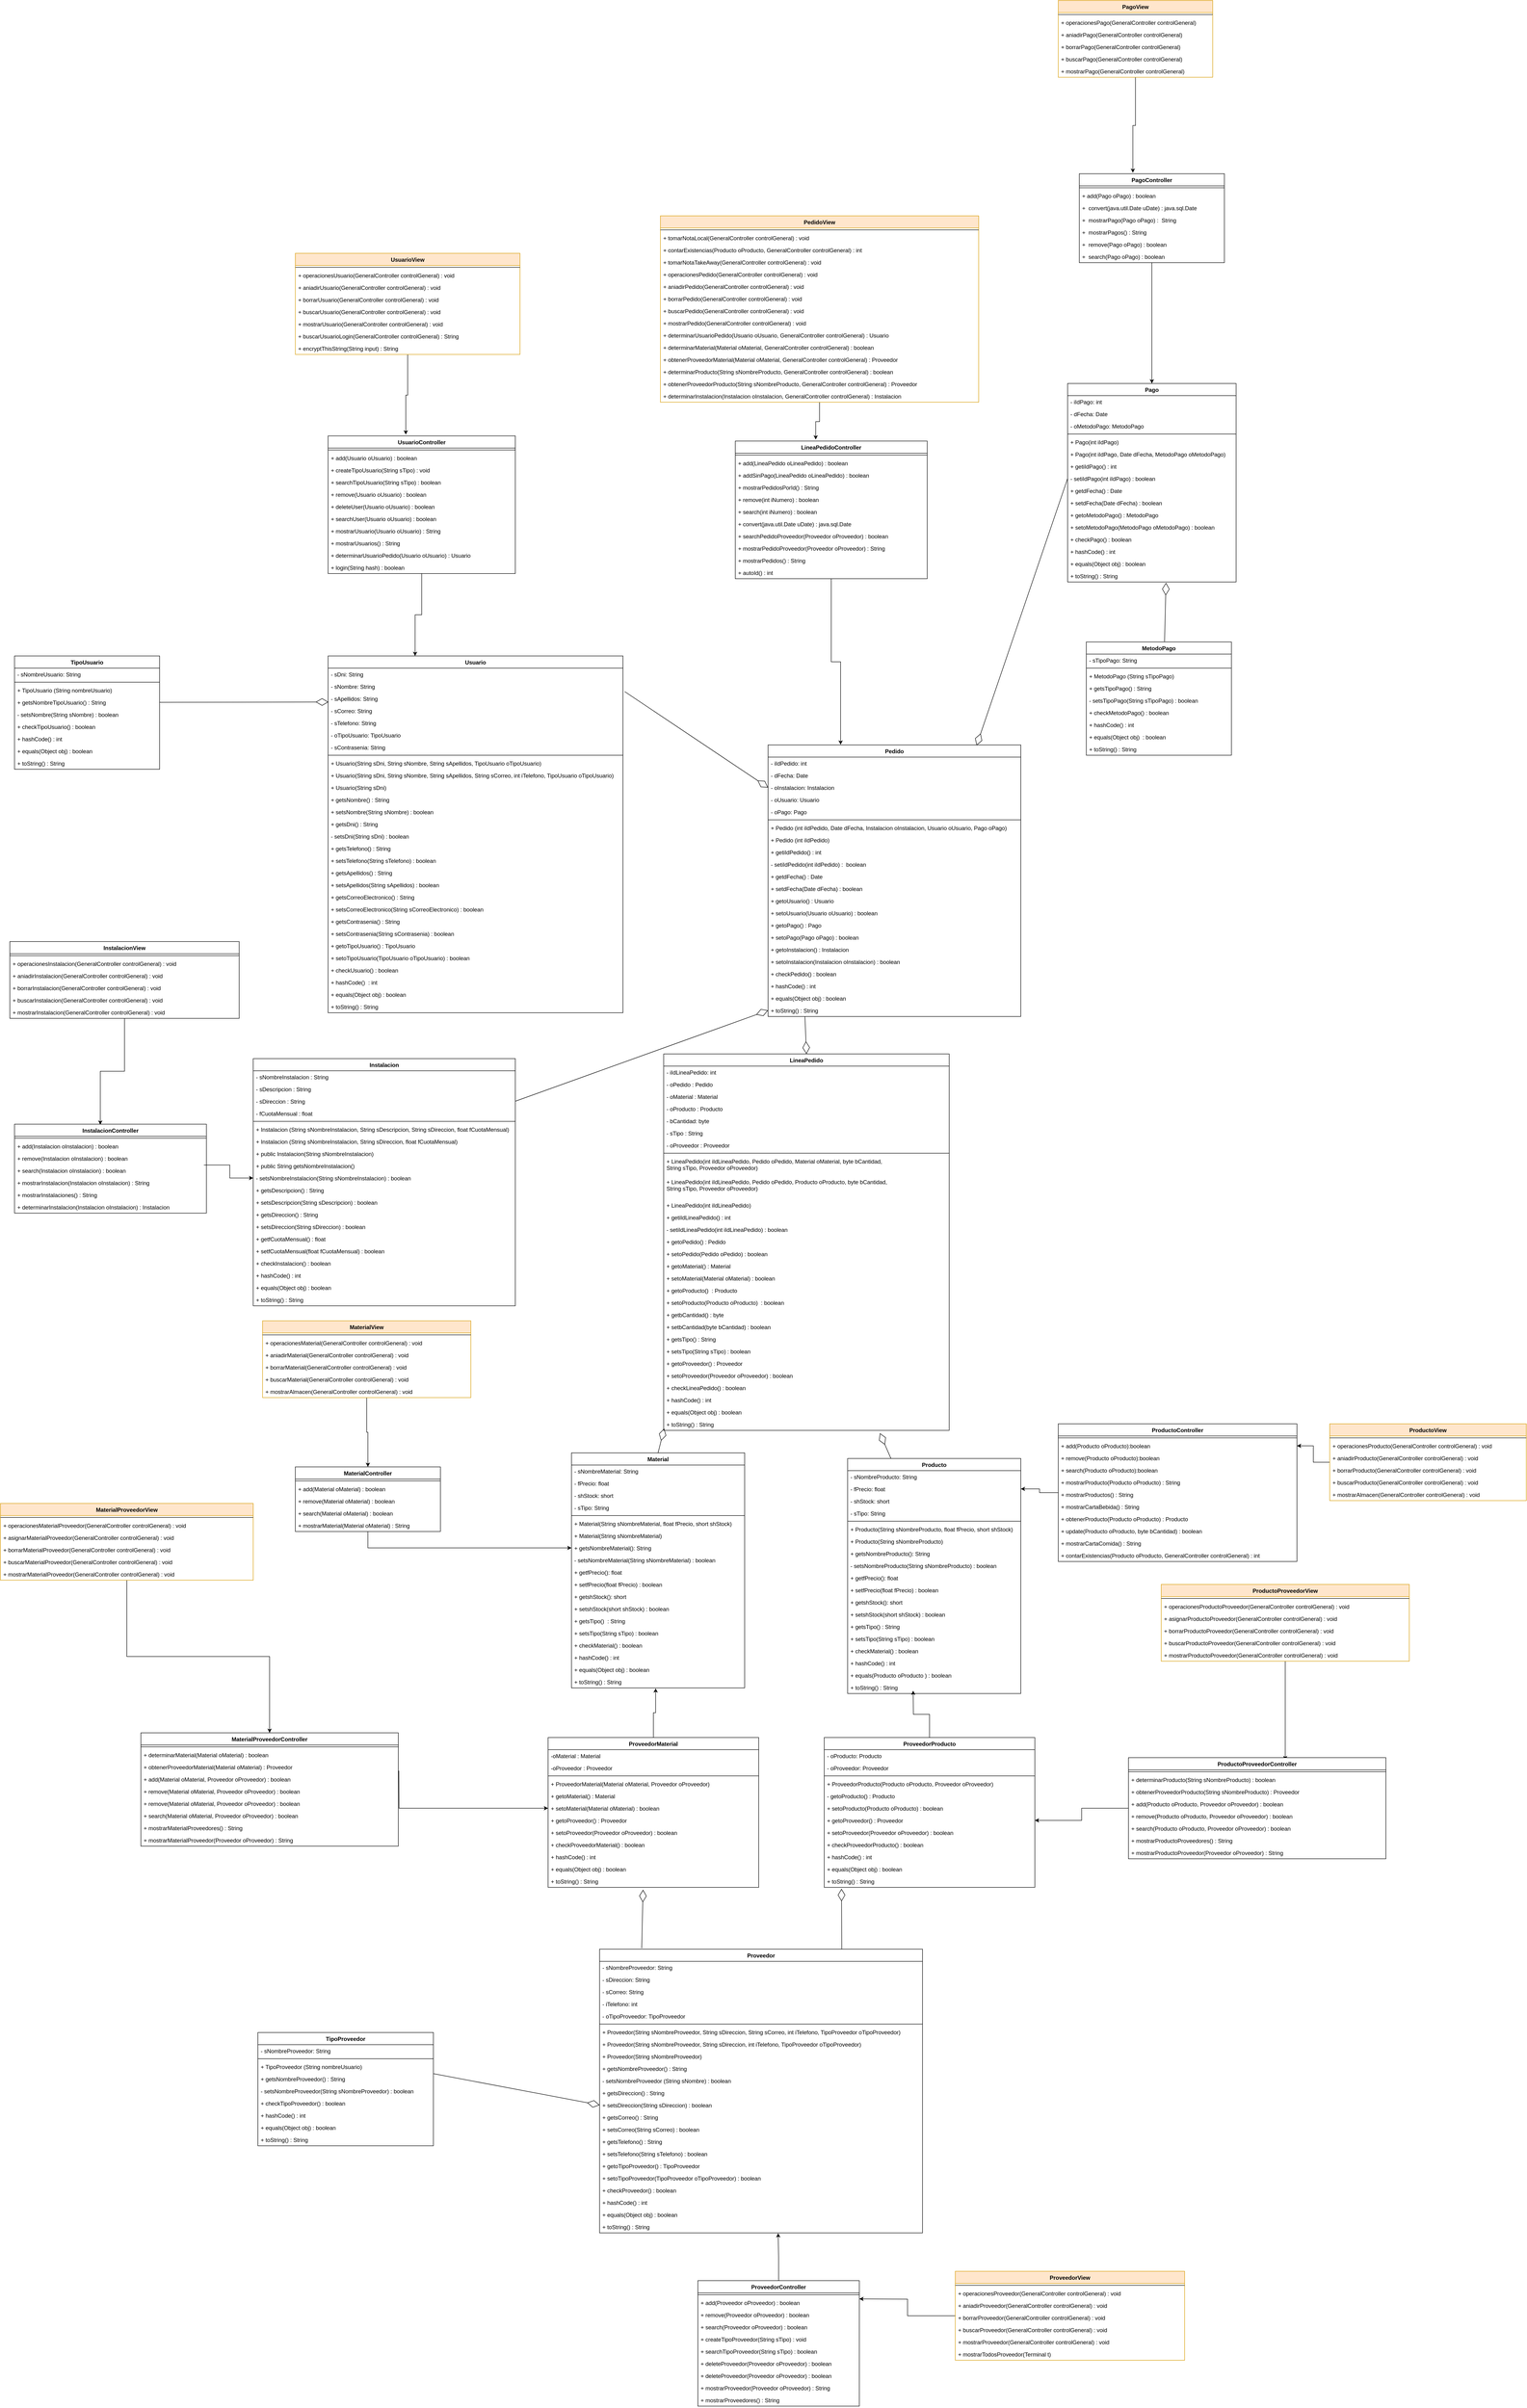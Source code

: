 <mxfile version="13.1.1" type="device"><diagram id="x0EPNstrGUCqszmSBT2b" name="Page-1"><mxGraphModel dx="2741" dy="1802" grid="1" gridSize="10" guides="1" tooltips="1" connect="1" arrows="1" fold="1" page="1" pageScale="1" pageWidth="827" pageHeight="1169" math="0" shadow="0"><root><mxCell id="0"/><mxCell id="1" parent="0"/><mxCell id="Qqz_Usukb-AokvWSINoF-155" style="edgeStyle=orthogonalEdgeStyle;rounded=0;orthogonalLoop=1;jettySize=auto;html=1;entryX=0.5;entryY=0;entryDx=0;entryDy=0;" parent="1" source="Qqz_Usukb-AokvWSINoF-27" target="Qqz_Usukb-AokvWSINoF-39" edge="1"><mxGeometry relative="1" as="geometry"/></mxCell><mxCell id="Qqz_Usukb-AokvWSINoF-153" style="edgeStyle=orthogonalEdgeStyle;rounded=0;orthogonalLoop=1;jettySize=auto;html=1;entryX=0.295;entryY=0;entryDx=0;entryDy=0;entryPerimeter=0;" parent="1" source="tjLyIWK_idpQKkDGLRKg-11" target="tjLyIWK_idpQKkDGLRKg-6" edge="1"><mxGeometry relative="1" as="geometry"/></mxCell><mxCell id="Qqz_Usukb-AokvWSINoF-156" style="edgeStyle=orthogonalEdgeStyle;rounded=0;orthogonalLoop=1;jettySize=auto;html=1;entryX=0;entryY=0.5;entryDx=0;entryDy=0;" parent="1" source="Qqz_Usukb-AokvWSINoF-39" target="Qqz_Usukb-AokvWSINoF-8" edge="1"><mxGeometry relative="1" as="geometry"/></mxCell><mxCell id="Qqz_Usukb-AokvWSINoF-269" style="edgeStyle=orthogonalEdgeStyle;rounded=0;orthogonalLoop=1;jettySize=auto;html=1;" parent="1" source="Qqz_Usukb-AokvWSINoF-259" target="W0MvfUmBYwm0KtSyxJP3-5" edge="1"><mxGeometry relative="1" as="geometry"/></mxCell><mxCell id="Qqz_Usukb-AokvWSINoF-278" style="edgeStyle=orthogonalEdgeStyle;rounded=0;orthogonalLoop=1;jettySize=auto;html=1;entryX=0.369;entryY=-0.011;entryDx=0;entryDy=0;entryPerimeter=0;" parent="1" source="Qqz_Usukb-AokvWSINoF-270" target="Qqz_Usukb-AokvWSINoF-259" edge="1"><mxGeometry relative="1" as="geometry"/></mxCell><mxCell id="Qqz_Usukb-AokvWSINoF-214" style="edgeStyle=orthogonalEdgeStyle;rounded=0;orthogonalLoop=1;jettySize=auto;html=1;entryX=0.419;entryY=-0.011;entryDx=0;entryDy=0;entryPerimeter=0;" parent="1" source="Qqz_Usukb-AokvWSINoF-206" target="Qqz_Usukb-AokvWSINoF-195" edge="1"><mxGeometry relative="1" as="geometry"/></mxCell><mxCell id="Qqz_Usukb-AokvWSINoF-166" style="edgeStyle=orthogonalEdgeStyle;rounded=0;orthogonalLoop=1;jettySize=auto;html=1;entryX=0.415;entryY=-0.01;entryDx=0;entryDy=0;entryPerimeter=0;" parent="1" source="tjLyIWK_idpQKkDGLRKg-15" target="tjLyIWK_idpQKkDGLRKg-11" edge="1"><mxGeometry relative="1" as="geometry"/></mxCell><mxCell id="Qqz_Usukb-AokvWSINoF-154" value="" style="endArrow=diamondThin;endFill=0;endSize=24;html=1;exitX=1;exitY=0.5;exitDx=0;exitDy=0;entryX=0.001;entryY=-0.218;entryDx=0;entryDy=0;entryPerimeter=0;" parent="1" source="W0MvfUmBYwm0KtSyxJP3-87" target="W0MvfUmBYwm0KtSyxJP3-90" edge="1"><mxGeometry width="160" relative="1" as="geometry"><mxPoint x="-810" y="680" as="sourcePoint"/><mxPoint x="-650" y="680" as="targetPoint"/></mxGeometry></mxCell><mxCell id="Qqz_Usukb-AokvWSINoF-158" value="" style="endArrow=diamondThin;endFill=0;endSize=24;html=1;exitX=1.006;exitY=0.928;exitDx=0;exitDy=0;exitPerimeter=0;entryX=0;entryY=0.5;entryDx=0;entryDy=0;" parent="1" source="tjLyIWK_idpQKkDGLRKg-10" target="Qqz_Usukb-AokvWSINoF-160" edge="1"><mxGeometry width="160" relative="1" as="geometry"><mxPoint x="-390" y="760" as="sourcePoint"/><mxPoint x="-800" y="540" as="targetPoint"/></mxGeometry></mxCell><mxCell id="tjLyIWK_idpQKkDGLRKg-11" value="UsuarioController" style="swimlane;fontStyle=1;align=center;verticalAlign=top;childLayout=stackLayout;horizontal=1;startSize=26;horizontalStack=0;resizeParent=1;resizeParentMax=0;resizeLast=0;collapsible=1;marginBottom=0;" parent="1" vertex="1"><mxGeometry x="-1740" y="280" width="400" height="294" as="geometry"/></mxCell><mxCell id="tjLyIWK_idpQKkDGLRKg-13" value="" style="line;strokeWidth=1;fillColor=none;align=left;verticalAlign=middle;spacingTop=-1;spacingLeft=3;spacingRight=3;rotatable=0;labelPosition=right;points=[];portConstraint=eastwest;" parent="tjLyIWK_idpQKkDGLRKg-11" vertex="1"><mxGeometry y="26" width="400" height="8" as="geometry"/></mxCell><mxCell id="Qqz_Usukb-AokvWSINoF-35" value="+ add(Usuario oUsuario) : boolean " style="text;strokeColor=none;fillColor=none;align=left;verticalAlign=top;spacingLeft=4;spacingRight=4;overflow=hidden;rotatable=0;points=[[0,0.5],[1,0.5]];portConstraint=eastwest;" parent="tjLyIWK_idpQKkDGLRKg-11" vertex="1"><mxGeometry y="34" width="400" height="26" as="geometry"/></mxCell><mxCell id="Qqz_Usukb-AokvWSINoF-36" value="+ createTipoUsuario(String sTipo) : void " style="text;strokeColor=none;fillColor=none;align=left;verticalAlign=top;spacingLeft=4;spacingRight=4;overflow=hidden;rotatable=0;points=[[0,0.5],[1,0.5]];portConstraint=eastwest;" parent="tjLyIWK_idpQKkDGLRKg-11" vertex="1"><mxGeometry y="60" width="400" height="26" as="geometry"/></mxCell><mxCell id="Qqz_Usukb-AokvWSINoF-37" value="+ searchTipoUsuario(String sTipo) : boolean " style="text;strokeColor=none;fillColor=none;align=left;verticalAlign=top;spacingLeft=4;spacingRight=4;overflow=hidden;rotatable=0;points=[[0,0.5],[1,0.5]];portConstraint=eastwest;" parent="tjLyIWK_idpQKkDGLRKg-11" vertex="1"><mxGeometry y="86" width="400" height="26" as="geometry"/></mxCell><mxCell id="Qqz_Usukb-AokvWSINoF-38" value="+ remove(Usuario oUsuario) : boolean " style="text;strokeColor=none;fillColor=none;align=left;verticalAlign=top;spacingLeft=4;spacingRight=4;overflow=hidden;rotatable=0;points=[[0,0.5],[1,0.5]];portConstraint=eastwest;" parent="tjLyIWK_idpQKkDGLRKg-11" vertex="1"><mxGeometry y="112" width="400" height="26" as="geometry"/></mxCell><mxCell id="J9xUuGxQzbPhYImXzg7N-16" value="+ deleteUser(Usuario oUsuario) : boolean " style="text;strokeColor=none;fillColor=none;align=left;verticalAlign=top;spacingLeft=4;spacingRight=4;overflow=hidden;rotatable=0;points=[[0,0.5],[1,0.5]];portConstraint=eastwest;" parent="tjLyIWK_idpQKkDGLRKg-11" vertex="1"><mxGeometry y="138" width="400" height="26" as="geometry"/></mxCell><mxCell id="J9xUuGxQzbPhYImXzg7N-17" value="+ searchUser(Usuario oUsuario) : boolean " style="text;strokeColor=none;fillColor=none;align=left;verticalAlign=top;spacingLeft=4;spacingRight=4;overflow=hidden;rotatable=0;points=[[0,0.5],[1,0.5]];portConstraint=eastwest;" parent="tjLyIWK_idpQKkDGLRKg-11" vertex="1"><mxGeometry y="164" width="400" height="26" as="geometry"/></mxCell><mxCell id="J9xUuGxQzbPhYImXzg7N-18" value="+ mostrarUsuario(Usuario oUsuario) : String " style="text;strokeColor=none;fillColor=none;align=left;verticalAlign=top;spacingLeft=4;spacingRight=4;overflow=hidden;rotatable=0;points=[[0,0.5],[1,0.5]];portConstraint=eastwest;" parent="tjLyIWK_idpQKkDGLRKg-11" vertex="1"><mxGeometry y="190" width="400" height="26" as="geometry"/></mxCell><mxCell id="J9xUuGxQzbPhYImXzg7N-19" value="+ mostrarUsuarios() : String " style="text;strokeColor=none;fillColor=none;align=left;verticalAlign=top;spacingLeft=4;spacingRight=4;overflow=hidden;rotatable=0;points=[[0,0.5],[1,0.5]];portConstraint=eastwest;" parent="tjLyIWK_idpQKkDGLRKg-11" vertex="1"><mxGeometry y="216" width="400" height="26" as="geometry"/></mxCell><mxCell id="J9xUuGxQzbPhYImXzg7N-20" value="+ determinarUsuarioPedido(Usuario oUsuario) : Usuario " style="text;strokeColor=none;fillColor=none;align=left;verticalAlign=top;spacingLeft=4;spacingRight=4;overflow=hidden;rotatable=0;points=[[0,0.5],[1,0.5]];portConstraint=eastwest;" parent="tjLyIWK_idpQKkDGLRKg-11" vertex="1"><mxGeometry y="242" width="400" height="26" as="geometry"/></mxCell><mxCell id="J9xUuGxQzbPhYImXzg7N-21" value="+ login(String hash) : boolean " style="text;strokeColor=none;fillColor=none;align=left;verticalAlign=top;spacingLeft=4;spacingRight=4;overflow=hidden;rotatable=0;points=[[0,0.5],[1,0.5]];portConstraint=eastwest;" parent="tjLyIWK_idpQKkDGLRKg-11" vertex="1"><mxGeometry y="268" width="400" height="26" as="geometry"/></mxCell><mxCell id="Qqz_Usukb-AokvWSINoF-181" value="" style="endArrow=diamondThin;endFill=0;endSize=24;html=1;exitX=0.146;exitY=1.013;exitDx=0;exitDy=0;exitPerimeter=0;entryX=0.5;entryY=0;entryDx=0;entryDy=0;" parent="1" source="Qqz_Usukb-AokvWSINoF-180" target="tjLyIWK_idpQKkDGLRKg-31" edge="1"><mxGeometry width="160" relative="1" as="geometry"><mxPoint x="-600" y="1410" as="sourcePoint"/><mxPoint x="-440" y="1410" as="targetPoint"/></mxGeometry></mxCell><mxCell id="Qqz_Usukb-AokvWSINoF-270" value="PagoView" style="swimlane;fontStyle=1;align=center;verticalAlign=top;childLayout=stackLayout;horizontal=1;startSize=26;horizontalStack=0;resizeParent=1;resizeParentMax=0;resizeLast=0;collapsible=1;marginBottom=0;fillColor=#ffe6cc;strokeColor=#d79b00;" parent="1" vertex="1"><mxGeometry x="-180" y="-650" width="330" height="164" as="geometry"/></mxCell><mxCell id="Qqz_Usukb-AokvWSINoF-271" value="" style="line;strokeWidth=1;fillColor=none;align=left;verticalAlign=middle;spacingTop=-1;spacingLeft=3;spacingRight=3;rotatable=0;labelPosition=right;points=[];portConstraint=eastwest;" parent="Qqz_Usukb-AokvWSINoF-270" vertex="1"><mxGeometry y="26" width="330" height="8" as="geometry"/></mxCell><mxCell id="Qqz_Usukb-AokvWSINoF-272" value="+ operacionesPago(GeneralController controlGeneral)" style="text;strokeColor=none;fillColor=none;align=left;verticalAlign=top;spacingLeft=4;spacingRight=4;overflow=hidden;rotatable=0;points=[[0,0.5],[1,0.5]];portConstraint=eastwest;" parent="Qqz_Usukb-AokvWSINoF-270" vertex="1"><mxGeometry y="34" width="330" height="26" as="geometry"/></mxCell><mxCell id="Qqz_Usukb-AokvWSINoF-273" value="+ aniadirPago(GeneralController controlGeneral)" style="text;strokeColor=none;fillColor=none;align=left;verticalAlign=top;spacingLeft=4;spacingRight=4;overflow=hidden;rotatable=0;points=[[0,0.5],[1,0.5]];portConstraint=eastwest;" parent="Qqz_Usukb-AokvWSINoF-270" vertex="1"><mxGeometry y="60" width="330" height="26" as="geometry"/></mxCell><mxCell id="Qqz_Usukb-AokvWSINoF-274" value="+ borrarPago(GeneralController controlGeneral)" style="text;strokeColor=none;fillColor=none;align=left;verticalAlign=top;spacingLeft=4;spacingRight=4;overflow=hidden;rotatable=0;points=[[0,0.5],[1,0.5]];portConstraint=eastwest;" parent="Qqz_Usukb-AokvWSINoF-270" vertex="1"><mxGeometry y="86" width="330" height="26" as="geometry"/></mxCell><mxCell id="Qqz_Usukb-AokvWSINoF-275" value="+ buscarPago(GeneralController controlGeneral)" style="text;strokeColor=none;fillColor=none;align=left;verticalAlign=top;spacingLeft=4;spacingRight=4;overflow=hidden;rotatable=0;points=[[0,0.5],[1,0.5]];portConstraint=eastwest;" parent="Qqz_Usukb-AokvWSINoF-270" vertex="1"><mxGeometry y="112" width="330" height="26" as="geometry"/></mxCell><mxCell id="Qqz_Usukb-AokvWSINoF-276" value="+ mostrarPago(GeneralController controlGeneral)" style="text;strokeColor=none;fillColor=none;align=left;verticalAlign=top;spacingLeft=4;spacingRight=4;overflow=hidden;rotatable=0;points=[[0,0.5],[1,0.5]];portConstraint=eastwest;" parent="Qqz_Usukb-AokvWSINoF-270" vertex="1"><mxGeometry y="138" width="330" height="26" as="geometry"/></mxCell><mxCell id="tjLyIWK_idpQKkDGLRKg-15" value="UsuarioView" style="swimlane;fontStyle=1;align=center;verticalAlign=top;childLayout=stackLayout;horizontal=1;startSize=26;horizontalStack=0;resizeParent=1;resizeParentMax=0;resizeLast=0;collapsible=1;marginBottom=0;fillColor=#ffe6cc;strokeColor=#d79b00;" parent="1" vertex="1"><mxGeometry x="-1810" y="-110" width="480" height="216" as="geometry"/></mxCell><mxCell id="tjLyIWK_idpQKkDGLRKg-17" value="" style="line;strokeWidth=1;fillColor=none;align=left;verticalAlign=middle;spacingTop=-1;spacingLeft=3;spacingRight=3;rotatable=0;labelPosition=right;points=[];portConstraint=eastwest;" parent="tjLyIWK_idpQKkDGLRKg-15" vertex="1"><mxGeometry y="26" width="480" height="8" as="geometry"/></mxCell><mxCell id="tjLyIWK_idpQKkDGLRKg-18" value="+ operacionesUsuario(GeneralController controlGeneral) : void " style="text;strokeColor=none;fillColor=none;align=left;verticalAlign=top;spacingLeft=4;spacingRight=4;overflow=hidden;rotatable=0;points=[[0,0.5],[1,0.5]];portConstraint=eastwest;" parent="tjLyIWK_idpQKkDGLRKg-15" vertex="1"><mxGeometry y="34" width="480" height="26" as="geometry"/></mxCell><mxCell id="Qqz_Usukb-AokvWSINoF-21" value="+ aniadirUsuario(GeneralController controlGeneral) : void " style="text;strokeColor=none;fillColor=none;align=left;verticalAlign=top;spacingLeft=4;spacingRight=4;overflow=hidden;rotatable=0;points=[[0,0.5],[1,0.5]];portConstraint=eastwest;" parent="tjLyIWK_idpQKkDGLRKg-15" vertex="1"><mxGeometry y="60" width="480" height="26" as="geometry"/></mxCell><mxCell id="Qqz_Usukb-AokvWSINoF-22" value="+ borrarUsuario(GeneralController controlGeneral) : void " style="text;strokeColor=none;fillColor=none;align=left;verticalAlign=top;spacingLeft=4;spacingRight=4;overflow=hidden;rotatable=0;points=[[0,0.5],[1,0.5]];portConstraint=eastwest;" parent="tjLyIWK_idpQKkDGLRKg-15" vertex="1"><mxGeometry y="86" width="480" height="26" as="geometry"/></mxCell><mxCell id="Qqz_Usukb-AokvWSINoF-23" value="+ buscarUsuario(GeneralController controlGeneral) : void " style="text;strokeColor=none;fillColor=none;align=left;verticalAlign=top;spacingLeft=4;spacingRight=4;overflow=hidden;rotatable=0;points=[[0,0.5],[1,0.5]];portConstraint=eastwest;" parent="tjLyIWK_idpQKkDGLRKg-15" vertex="1"><mxGeometry y="112" width="480" height="26" as="geometry"/></mxCell><mxCell id="Qqz_Usukb-AokvWSINoF-24" value="+ mostrarUsuario(GeneralController controlGeneral) : void " style="text;strokeColor=none;fillColor=none;align=left;verticalAlign=top;spacingLeft=4;spacingRight=4;overflow=hidden;rotatable=0;points=[[0,0.5],[1,0.5]];portConstraint=eastwest;" parent="tjLyIWK_idpQKkDGLRKg-15" vertex="1"><mxGeometry y="138" width="480" height="26" as="geometry"/></mxCell><mxCell id="Qqz_Usukb-AokvWSINoF-25" value="+ buscarUsuarioLogin(GeneralController controlGeneral) : String " style="text;strokeColor=none;fillColor=none;align=left;verticalAlign=top;spacingLeft=4;spacingRight=4;overflow=hidden;rotatable=0;points=[[0,0.5],[1,0.5]];portConstraint=eastwest;" parent="tjLyIWK_idpQKkDGLRKg-15" vertex="1"><mxGeometry y="164" width="480" height="26" as="geometry"/></mxCell><mxCell id="J9xUuGxQzbPhYImXzg7N-6" value="+ encryptThisString(String input) : String " style="text;strokeColor=none;fillColor=none;align=left;verticalAlign=top;spacingLeft=4;spacingRight=4;overflow=hidden;rotatable=0;points=[[0,0.5],[1,0.5]];portConstraint=eastwest;" parent="tjLyIWK_idpQKkDGLRKg-15" vertex="1"><mxGeometry y="190" width="480" height="26" as="geometry"/></mxCell><mxCell id="Qqz_Usukb-AokvWSINoF-206" value="PedidoView" style="swimlane;fontStyle=1;align=center;verticalAlign=top;childLayout=stackLayout;horizontal=1;startSize=26;horizontalStack=0;resizeParent=1;resizeParentMax=0;resizeLast=0;collapsible=1;marginBottom=0;fillColor=#ffe6cc;strokeColor=#d79b00;" parent="1" vertex="1"><mxGeometry x="-1030" y="-190" width="680" height="398" as="geometry"/></mxCell><mxCell id="Qqz_Usukb-AokvWSINoF-207" value="" style="line;strokeWidth=1;fillColor=none;align=left;verticalAlign=middle;spacingTop=-1;spacingLeft=3;spacingRight=3;rotatable=0;labelPosition=right;points=[];portConstraint=eastwest;" parent="Qqz_Usukb-AokvWSINoF-206" vertex="1"><mxGeometry y="26" width="680" height="8" as="geometry"/></mxCell><mxCell id="Qqz_Usukb-AokvWSINoF-208" value="+ tomarNotaLocal(GeneralController controlGeneral) : void" style="text;strokeColor=none;fillColor=none;align=left;verticalAlign=top;spacingLeft=4;spacingRight=4;overflow=hidden;rotatable=0;points=[[0,0.5],[1,0.5]];portConstraint=eastwest;" parent="Qqz_Usukb-AokvWSINoF-206" vertex="1"><mxGeometry y="34" width="680" height="26" as="geometry"/></mxCell><mxCell id="Qqz_Usukb-AokvWSINoF-209" value="+ contarExistencias(Producto oProducto, GeneralController controlGeneral) : int " style="text;strokeColor=none;fillColor=none;align=left;verticalAlign=top;spacingLeft=4;spacingRight=4;overflow=hidden;rotatable=0;points=[[0,0.5],[1,0.5]];portConstraint=eastwest;" parent="Qqz_Usukb-AokvWSINoF-206" vertex="1"><mxGeometry y="60" width="680" height="26" as="geometry"/></mxCell><mxCell id="Qqz_Usukb-AokvWSINoF-210" value="+ tomarNotaTakeAway(GeneralController controlGeneral) : void " style="text;strokeColor=none;fillColor=none;align=left;verticalAlign=top;spacingLeft=4;spacingRight=4;overflow=hidden;rotatable=0;points=[[0,0.5],[1,0.5]];portConstraint=eastwest;" parent="Qqz_Usukb-AokvWSINoF-206" vertex="1"><mxGeometry y="86" width="680" height="26" as="geometry"/></mxCell><mxCell id="Qqz_Usukb-AokvWSINoF-211" value="+ operacionesPedido(GeneralController controlGeneral) : void " style="text;strokeColor=none;fillColor=none;align=left;verticalAlign=top;spacingLeft=4;spacingRight=4;overflow=hidden;rotatable=0;points=[[0,0.5],[1,0.5]];portConstraint=eastwest;" parent="Qqz_Usukb-AokvWSINoF-206" vertex="1"><mxGeometry y="112" width="680" height="26" as="geometry"/></mxCell><mxCell id="Qqz_Usukb-AokvWSINoF-212" value="+ aniadirPedido(GeneralController controlGeneral) : void " style="text;strokeColor=none;fillColor=none;align=left;verticalAlign=top;spacingLeft=4;spacingRight=4;overflow=hidden;rotatable=0;points=[[0,0.5],[1,0.5]];portConstraint=eastwest;" parent="Qqz_Usukb-AokvWSINoF-206" vertex="1"><mxGeometry y="138" width="680" height="26" as="geometry"/></mxCell><mxCell id="Qqz_Usukb-AokvWSINoF-213" value="+ borrarPedido(GeneralController controlGeneral) : void " style="text;strokeColor=none;fillColor=none;align=left;verticalAlign=top;spacingLeft=4;spacingRight=4;overflow=hidden;rotatable=0;points=[[0,0.5],[1,0.5]];portConstraint=eastwest;" parent="Qqz_Usukb-AokvWSINoF-206" vertex="1"><mxGeometry y="164" width="680" height="26" as="geometry"/></mxCell><mxCell id="J9xUuGxQzbPhYImXzg7N-8" value="+ buscarPedido(GeneralController controlGeneral) : void " style="text;strokeColor=none;fillColor=none;align=left;verticalAlign=top;spacingLeft=4;spacingRight=4;overflow=hidden;rotatable=0;points=[[0,0.5],[1,0.5]];portConstraint=eastwest;" parent="Qqz_Usukb-AokvWSINoF-206" vertex="1"><mxGeometry y="190" width="680" height="26" as="geometry"/></mxCell><mxCell id="J9xUuGxQzbPhYImXzg7N-9" value="+ mostrarPedido(GeneralController controlGeneral) : void " style="text;strokeColor=none;fillColor=none;align=left;verticalAlign=top;spacingLeft=4;spacingRight=4;overflow=hidden;rotatable=0;points=[[0,0.5],[1,0.5]];portConstraint=eastwest;" parent="Qqz_Usukb-AokvWSINoF-206" vertex="1"><mxGeometry y="216" width="680" height="26" as="geometry"/></mxCell><mxCell id="J9xUuGxQzbPhYImXzg7N-10" value="+ determinarUsuarioPedido(Usuario oUsuario, GeneralController controlGeneral) : Usuario " style="text;strokeColor=none;fillColor=none;align=left;verticalAlign=top;spacingLeft=4;spacingRight=4;overflow=hidden;rotatable=0;points=[[0,0.5],[1,0.5]];portConstraint=eastwest;" parent="Qqz_Usukb-AokvWSINoF-206" vertex="1"><mxGeometry y="242" width="680" height="26" as="geometry"/></mxCell><mxCell id="J9xUuGxQzbPhYImXzg7N-11" value="+ determinarMaterial(Material oMaterial, GeneralController controlGeneral) : boolean " style="text;strokeColor=none;fillColor=none;align=left;verticalAlign=top;spacingLeft=4;spacingRight=4;overflow=hidden;rotatable=0;points=[[0,0.5],[1,0.5]];portConstraint=eastwest;" parent="Qqz_Usukb-AokvWSINoF-206" vertex="1"><mxGeometry y="268" width="680" height="26" as="geometry"/></mxCell><mxCell id="J9xUuGxQzbPhYImXzg7N-12" value="+ obtenerProveedorMaterial(Material oMaterial, GeneralController controlGeneral) : Proveedor " style="text;strokeColor=none;fillColor=none;align=left;verticalAlign=top;spacingLeft=4;spacingRight=4;overflow=hidden;rotatable=0;points=[[0,0.5],[1,0.5]];portConstraint=eastwest;" parent="Qqz_Usukb-AokvWSINoF-206" vertex="1"><mxGeometry y="294" width="680" height="26" as="geometry"/></mxCell><mxCell id="J9xUuGxQzbPhYImXzg7N-13" value="+ determinarProducto(String sNombreProducto, GeneralController controlGeneral) : boolean " style="text;strokeColor=none;fillColor=none;align=left;verticalAlign=top;spacingLeft=4;spacingRight=4;overflow=hidden;rotatable=0;points=[[0,0.5],[1,0.5]];portConstraint=eastwest;" parent="Qqz_Usukb-AokvWSINoF-206" vertex="1"><mxGeometry y="320" width="680" height="26" as="geometry"/></mxCell><mxCell id="J9xUuGxQzbPhYImXzg7N-14" value="+ obtenerProveedorProducto(String sNombreProducto, GeneralController controlGeneral) : Proveedor " style="text;strokeColor=none;fillColor=none;align=left;verticalAlign=top;spacingLeft=4;spacingRight=4;overflow=hidden;rotatable=0;points=[[0,0.5],[1,0.5]];portConstraint=eastwest;" parent="Qqz_Usukb-AokvWSINoF-206" vertex="1"><mxGeometry y="346" width="680" height="26" as="geometry"/></mxCell><mxCell id="J9xUuGxQzbPhYImXzg7N-15" value="+ determinarInstalacion(Instalacion oInstalacion, GeneralController controlGeneral) : Instalacion " style="text;strokeColor=none;fillColor=none;align=left;verticalAlign=top;spacingLeft=4;spacingRight=4;overflow=hidden;rotatable=0;points=[[0,0.5],[1,0.5]];portConstraint=eastwest;" parent="Qqz_Usukb-AokvWSINoF-206" vertex="1"><mxGeometry y="372" width="680" height="26" as="geometry"/></mxCell><mxCell id="Qqz_Usukb-AokvWSINoF-205" style="edgeStyle=orthogonalEdgeStyle;rounded=0;orthogonalLoop=1;jettySize=auto;html=1;entryX=0.287;entryY=-0.001;entryDx=0;entryDy=0;entryPerimeter=0;" parent="1" source="Qqz_Usukb-AokvWSINoF-195" target="tjLyIWK_idpQKkDGLRKg-27" edge="1"><mxGeometry relative="1" as="geometry"/></mxCell><mxCell id="Qqz_Usukb-AokvWSINoF-215" value="Instalacion" style="swimlane;fontStyle=1;align=center;verticalAlign=top;childLayout=stackLayout;horizontal=1;startSize=26;horizontalStack=0;resizeParent=1;resizeParentMax=0;resizeLast=0;collapsible=1;marginBottom=0;" parent="1" vertex="1"><mxGeometry x="-1900" y="1610" width="560" height="528" as="geometry"/></mxCell><mxCell id="Qqz_Usukb-AokvWSINoF-216" value="- sNombreInstalacion : String" style="text;strokeColor=none;fillColor=none;align=left;verticalAlign=top;spacingLeft=4;spacingRight=4;overflow=hidden;rotatable=0;points=[[0,0.5],[1,0.5]];portConstraint=eastwest;" parent="Qqz_Usukb-AokvWSINoF-215" vertex="1"><mxGeometry y="26" width="560" height="26" as="geometry"/></mxCell><mxCell id="Qqz_Usukb-AokvWSINoF-219" value="- sDescripcion : String" style="text;strokeColor=none;fillColor=none;align=left;verticalAlign=top;spacingLeft=4;spacingRight=4;overflow=hidden;rotatable=0;points=[[0,0.5],[1,0.5]];portConstraint=eastwest;" parent="Qqz_Usukb-AokvWSINoF-215" vertex="1"><mxGeometry y="52" width="560" height="26" as="geometry"/></mxCell><mxCell id="Qqz_Usukb-AokvWSINoF-220" value="- sDireccion : String" style="text;strokeColor=none;fillColor=none;align=left;verticalAlign=top;spacingLeft=4;spacingRight=4;overflow=hidden;rotatable=0;points=[[0,0.5],[1,0.5]];portConstraint=eastwest;" parent="Qqz_Usukb-AokvWSINoF-215" vertex="1"><mxGeometry y="78" width="560" height="26" as="geometry"/></mxCell><mxCell id="Qqz_Usukb-AokvWSINoF-221" value="- fCuotaMensual : float" style="text;strokeColor=none;fillColor=none;align=left;verticalAlign=top;spacingLeft=4;spacingRight=4;overflow=hidden;rotatable=0;points=[[0,0.5],[1,0.5]];portConstraint=eastwest;" parent="Qqz_Usukb-AokvWSINoF-215" vertex="1"><mxGeometry y="104" width="560" height="26" as="geometry"/></mxCell><mxCell id="Qqz_Usukb-AokvWSINoF-217" value="" style="line;strokeWidth=1;fillColor=none;align=left;verticalAlign=middle;spacingTop=-1;spacingLeft=3;spacingRight=3;rotatable=0;labelPosition=right;points=[];portConstraint=eastwest;" parent="Qqz_Usukb-AokvWSINoF-215" vertex="1"><mxGeometry y="130" width="560" height="8" as="geometry"/></mxCell><mxCell id="Qqz_Usukb-AokvWSINoF-218" value="+ Instalacion (String sNombreInstalacion, String sDescripcion, String sDireccion, float fCuotaMensual)" style="text;strokeColor=none;fillColor=none;align=left;verticalAlign=top;spacingLeft=4;spacingRight=4;overflow=hidden;rotatable=0;points=[[0,0.5],[1,0.5]];portConstraint=eastwest;" parent="Qqz_Usukb-AokvWSINoF-215" vertex="1"><mxGeometry y="138" width="560" height="26" as="geometry"/></mxCell><mxCell id="Qqz_Usukb-AokvWSINoF-222" value="+ Instalacion (String sNombreInstalacion, String sDireccion, float fCuotaMensual)" style="text;strokeColor=none;fillColor=none;align=left;verticalAlign=top;spacingLeft=4;spacingRight=4;overflow=hidden;rotatable=0;points=[[0,0.5],[1,0.5]];portConstraint=eastwest;" parent="Qqz_Usukb-AokvWSINoF-215" vertex="1"><mxGeometry y="164" width="560" height="26" as="geometry"/></mxCell><mxCell id="J9xUuGxQzbPhYImXzg7N-35" value="+ public Instalacion(String sNombreInstalacion)" style="text;strokeColor=none;fillColor=none;align=left;verticalAlign=top;spacingLeft=4;spacingRight=4;overflow=hidden;rotatable=0;points=[[0,0.5],[1,0.5]];portConstraint=eastwest;" parent="Qqz_Usukb-AokvWSINoF-215" vertex="1"><mxGeometry y="190" width="560" height="26" as="geometry"/></mxCell><mxCell id="Qqz_Usukb-AokvWSINoF-223" value="+ public String getsNombreInstalacion()" style="text;strokeColor=none;fillColor=none;align=left;verticalAlign=top;spacingLeft=4;spacingRight=4;overflow=hidden;rotatable=0;points=[[0,0.5],[1,0.5]];portConstraint=eastwest;" parent="Qqz_Usukb-AokvWSINoF-215" vertex="1"><mxGeometry y="216" width="560" height="26" as="geometry"/></mxCell><mxCell id="Qqz_Usukb-AokvWSINoF-224" value="- setsNombreInstalacion(String sNombreInstalacion) : boolean " style="text;strokeColor=none;fillColor=none;align=left;verticalAlign=top;spacingLeft=4;spacingRight=4;overflow=hidden;rotatable=0;points=[[0,0.5],[1,0.5]];portConstraint=eastwest;" parent="Qqz_Usukb-AokvWSINoF-215" vertex="1"><mxGeometry y="242" width="560" height="26" as="geometry"/></mxCell><mxCell id="Qqz_Usukb-AokvWSINoF-225" value="+ getsDescripcion() : String " style="text;strokeColor=none;fillColor=none;align=left;verticalAlign=top;spacingLeft=4;spacingRight=4;overflow=hidden;rotatable=0;points=[[0,0.5],[1,0.5]];portConstraint=eastwest;" parent="Qqz_Usukb-AokvWSINoF-215" vertex="1"><mxGeometry y="268" width="560" height="26" as="geometry"/></mxCell><mxCell id="Qqz_Usukb-AokvWSINoF-226" value="+ setsDescripcion(String sDescripcion) : boolean " style="text;strokeColor=none;fillColor=none;align=left;verticalAlign=top;spacingLeft=4;spacingRight=4;overflow=hidden;rotatable=0;points=[[0,0.5],[1,0.5]];portConstraint=eastwest;" parent="Qqz_Usukb-AokvWSINoF-215" vertex="1"><mxGeometry y="294" width="560" height="26" as="geometry"/></mxCell><mxCell id="Qqz_Usukb-AokvWSINoF-227" value="+ getsDireccion() : String " style="text;strokeColor=none;fillColor=none;align=left;verticalAlign=top;spacingLeft=4;spacingRight=4;overflow=hidden;rotatable=0;points=[[0,0.5],[1,0.5]];portConstraint=eastwest;" parent="Qqz_Usukb-AokvWSINoF-215" vertex="1"><mxGeometry y="320" width="560" height="26" as="geometry"/></mxCell><mxCell id="Qqz_Usukb-AokvWSINoF-228" value="+ setsDireccion(String sDireccion) : boolean " style="text;strokeColor=none;fillColor=none;align=left;verticalAlign=top;spacingLeft=4;spacingRight=4;overflow=hidden;rotatable=0;points=[[0,0.5],[1,0.5]];portConstraint=eastwest;" parent="Qqz_Usukb-AokvWSINoF-215" vertex="1"><mxGeometry y="346" width="560" height="26" as="geometry"/></mxCell><mxCell id="Qqz_Usukb-AokvWSINoF-229" value="+ getfCuotaMensual() : float " style="text;strokeColor=none;fillColor=none;align=left;verticalAlign=top;spacingLeft=4;spacingRight=4;overflow=hidden;rotatable=0;points=[[0,0.5],[1,0.5]];portConstraint=eastwest;" parent="Qqz_Usukb-AokvWSINoF-215" vertex="1"><mxGeometry y="372" width="560" height="26" as="geometry"/></mxCell><mxCell id="Qqz_Usukb-AokvWSINoF-230" value="+ setfCuotaMensual(float fCuotaMensual) : boolean " style="text;strokeColor=none;fillColor=none;align=left;verticalAlign=top;spacingLeft=4;spacingRight=4;overflow=hidden;rotatable=0;points=[[0,0.5],[1,0.5]];portConstraint=eastwest;" parent="Qqz_Usukb-AokvWSINoF-215" vertex="1"><mxGeometry y="398" width="560" height="26" as="geometry"/></mxCell><mxCell id="Qqz_Usukb-AokvWSINoF-231" value="+ checkInstalacion() : boolean " style="text;strokeColor=none;fillColor=none;align=left;verticalAlign=top;spacingLeft=4;spacingRight=4;overflow=hidden;rotatable=0;points=[[0,0.5],[1,0.5]];portConstraint=eastwest;" parent="Qqz_Usukb-AokvWSINoF-215" vertex="1"><mxGeometry y="424" width="560" height="26" as="geometry"/></mxCell><mxCell id="Qqz_Usukb-AokvWSINoF-232" value="+ hashCode() : int " style="text;strokeColor=none;fillColor=none;align=left;verticalAlign=top;spacingLeft=4;spacingRight=4;overflow=hidden;rotatable=0;points=[[0,0.5],[1,0.5]];portConstraint=eastwest;" parent="Qqz_Usukb-AokvWSINoF-215" vertex="1"><mxGeometry y="450" width="560" height="26" as="geometry"/></mxCell><mxCell id="J9xUuGxQzbPhYImXzg7N-36" value="+ equals(Object obj) : boolean " style="text;strokeColor=none;fillColor=none;align=left;verticalAlign=top;spacingLeft=4;spacingRight=4;overflow=hidden;rotatable=0;points=[[0,0.5],[1,0.5]];portConstraint=eastwest;" parent="Qqz_Usukb-AokvWSINoF-215" vertex="1"><mxGeometry y="476" width="560" height="26" as="geometry"/></mxCell><mxCell id="J9xUuGxQzbPhYImXzg7N-37" value="+ toString() : String " style="text;strokeColor=none;fillColor=none;align=left;verticalAlign=top;spacingLeft=4;spacingRight=4;overflow=hidden;rotatable=0;points=[[0,0.5],[1,0.5]];portConstraint=eastwest;" parent="Qqz_Usukb-AokvWSINoF-215" vertex="1"><mxGeometry y="502" width="560" height="26" as="geometry"/></mxCell><mxCell id="Qqz_Usukb-AokvWSINoF-234" value="" style="endArrow=diamondThin;endFill=0;endSize=24;html=1;exitX=1;exitY=0.5;exitDx=0;exitDy=0;entryX=0;entryY=0.5;entryDx=0;entryDy=0;" parent="1" source="Qqz_Usukb-AokvWSINoF-220" target="Qqz_Usukb-AokvWSINoF-180" edge="1"><mxGeometry width="160" relative="1" as="geometry"><mxPoint x="-1380" y="1780" as="sourcePoint"/><mxPoint x="-1220" y="1780" as="targetPoint"/></mxGeometry></mxCell><mxCell id="Qqz_Usukb-AokvWSINoF-235" value="MetodoPago" style="swimlane;fontStyle=1;align=center;verticalAlign=top;childLayout=stackLayout;horizontal=1;startSize=26;horizontalStack=0;resizeParent=1;resizeParentMax=0;resizeLast=0;collapsible=1;marginBottom=0;" parent="1" vertex="1"><mxGeometry x="-120" y="720" width="310" height="242" as="geometry"/></mxCell><mxCell id="Qqz_Usukb-AokvWSINoF-236" value="- sTipoPago: String" style="text;strokeColor=none;fillColor=none;align=left;verticalAlign=top;spacingLeft=4;spacingRight=4;overflow=hidden;rotatable=0;points=[[0,0.5],[1,0.5]];portConstraint=eastwest;" parent="Qqz_Usukb-AokvWSINoF-235" vertex="1"><mxGeometry y="26" width="310" height="26" as="geometry"/></mxCell><mxCell id="Qqz_Usukb-AokvWSINoF-237" value="" style="line;strokeWidth=1;fillColor=none;align=left;verticalAlign=middle;spacingTop=-1;spacingLeft=3;spacingRight=3;rotatable=0;labelPosition=right;points=[];portConstraint=eastwest;" parent="Qqz_Usukb-AokvWSINoF-235" vertex="1"><mxGeometry y="52" width="310" height="8" as="geometry"/></mxCell><mxCell id="Qqz_Usukb-AokvWSINoF-238" value="+ MetodoPago (String sTipoPago)" style="text;strokeColor=none;fillColor=none;align=left;verticalAlign=top;spacingLeft=4;spacingRight=4;overflow=hidden;rotatable=0;points=[[0,0.5],[1,0.5]];portConstraint=eastwest;" parent="Qqz_Usukb-AokvWSINoF-235" vertex="1"><mxGeometry y="60" width="310" height="26" as="geometry"/></mxCell><mxCell id="Qqz_Usukb-AokvWSINoF-239" value="+ getsTipoPago() : String " style="text;strokeColor=none;fillColor=none;align=left;verticalAlign=top;spacingLeft=4;spacingRight=4;overflow=hidden;rotatable=0;points=[[0,0.5],[1,0.5]];portConstraint=eastwest;" parent="Qqz_Usukb-AokvWSINoF-235" vertex="1"><mxGeometry y="86" width="310" height="26" as="geometry"/></mxCell><mxCell id="Qqz_Usukb-AokvWSINoF-240" value="- setsTipoPago(String sTipoPago) : boolean " style="text;strokeColor=none;fillColor=none;align=left;verticalAlign=top;spacingLeft=4;spacingRight=4;overflow=hidden;rotatable=0;points=[[0,0.5],[1,0.5]];portConstraint=eastwest;" parent="Qqz_Usukb-AokvWSINoF-235" vertex="1"><mxGeometry y="112" width="310" height="26" as="geometry"/></mxCell><mxCell id="Qqz_Usukb-AokvWSINoF-241" value="+ checkMetodoPago() : boolean " style="text;strokeColor=none;fillColor=none;align=left;verticalAlign=top;spacingLeft=4;spacingRight=4;overflow=hidden;rotatable=0;points=[[0,0.5],[1,0.5]];portConstraint=eastwest;" parent="Qqz_Usukb-AokvWSINoF-235" vertex="1"><mxGeometry y="138" width="310" height="26" as="geometry"/></mxCell><mxCell id="Qqz_Usukb-AokvWSINoF-242" value="+ hashCode() : int " style="text;strokeColor=none;fillColor=none;align=left;verticalAlign=top;spacingLeft=4;spacingRight=4;overflow=hidden;rotatable=0;points=[[0,0.5],[1,0.5]];portConstraint=eastwest;" parent="Qqz_Usukb-AokvWSINoF-235" vertex="1"><mxGeometry y="164" width="310" height="26" as="geometry"/></mxCell><mxCell id="Qqz_Usukb-AokvWSINoF-243" value="+ equals(Object obj)  : boolean " style="text;strokeColor=none;fillColor=none;align=left;verticalAlign=top;spacingLeft=4;spacingRight=4;overflow=hidden;rotatable=0;points=[[0,0.5],[1,0.5]];portConstraint=eastwest;" parent="Qqz_Usukb-AokvWSINoF-235" vertex="1"><mxGeometry y="190" width="310" height="26" as="geometry"/></mxCell><mxCell id="Qqz_Usukb-AokvWSINoF-244" value="+ toString() : String " style="text;strokeColor=none;fillColor=none;align=left;verticalAlign=top;spacingLeft=4;spacingRight=4;overflow=hidden;rotatable=0;points=[[0,0.5],[1,0.5]];portConstraint=eastwest;" parent="Qqz_Usukb-AokvWSINoF-235" vertex="1"><mxGeometry y="216" width="310" height="26" as="geometry"/></mxCell><mxCell id="Qqz_Usukb-AokvWSINoF-257" value="" style="endArrow=diamondThin;endFill=0;endSize=24;html=1;exitX=0;exitY=0.5;exitDx=0;exitDy=0;entryX=0.825;entryY=0.002;entryDx=0;entryDy=0;entryPerimeter=0;" parent="1" source="Qqz_Usukb-AokvWSINoF-247" target="tjLyIWK_idpQKkDGLRKg-27" edge="1"><mxGeometry width="160" relative="1" as="geometry"><mxPoint x="60" y="540" as="sourcePoint"/><mxPoint x="220" y="540" as="targetPoint"/></mxGeometry></mxCell><mxCell id="W0MvfUmBYwm0KtSyxJP3-5" value="Pago" style="swimlane;fontStyle=1;align=center;verticalAlign=top;childLayout=stackLayout;horizontal=1;startSize=26;horizontalStack=0;resizeParent=1;resizeParentMax=0;resizeLast=0;collapsible=1;marginBottom=0;" parent="1" vertex="1"><mxGeometry x="-160" y="168" width="360" height="424" as="geometry"/></mxCell><mxCell id="W0MvfUmBYwm0KtSyxJP3-6" value="- iIdPago: int" style="text;strokeColor=none;fillColor=none;align=left;verticalAlign=top;spacingLeft=4;spacingRight=4;overflow=hidden;rotatable=0;points=[[0,0.5],[1,0.5]];portConstraint=eastwest;" parent="W0MvfUmBYwm0KtSyxJP3-5" vertex="1"><mxGeometry y="26" width="360" height="26" as="geometry"/></mxCell><mxCell id="Qqz_Usukb-AokvWSINoF-245" value="- dFecha: Date" style="text;strokeColor=none;fillColor=none;align=left;verticalAlign=top;spacingLeft=4;spacingRight=4;overflow=hidden;rotatable=0;points=[[0,0.5],[1,0.5]];portConstraint=eastwest;" parent="W0MvfUmBYwm0KtSyxJP3-5" vertex="1"><mxGeometry y="52" width="360" height="26" as="geometry"/></mxCell><mxCell id="Qqz_Usukb-AokvWSINoF-246" value="- oMetodoPago: MetodoPago" style="text;strokeColor=none;fillColor=none;align=left;verticalAlign=top;spacingLeft=4;spacingRight=4;overflow=hidden;rotatable=0;points=[[0,0.5],[1,0.5]];portConstraint=eastwest;" parent="W0MvfUmBYwm0KtSyxJP3-5" vertex="1"><mxGeometry y="78" width="360" height="26" as="geometry"/></mxCell><mxCell id="W0MvfUmBYwm0KtSyxJP3-7" value="" style="line;strokeWidth=1;fillColor=none;align=left;verticalAlign=middle;spacingTop=-1;spacingLeft=3;spacingRight=3;rotatable=0;labelPosition=right;points=[];portConstraint=eastwest;" parent="W0MvfUmBYwm0KtSyxJP3-5" vertex="1"><mxGeometry y="104" width="360" height="8" as="geometry"/></mxCell><mxCell id="J9xUuGxQzbPhYImXzg7N-4" value="+ Pago(int iIdPago)" style="text;strokeColor=none;fillColor=none;align=left;verticalAlign=top;spacingLeft=4;spacingRight=4;overflow=hidden;rotatable=0;points=[[0,0.5],[1,0.5]];portConstraint=eastwest;" parent="W0MvfUmBYwm0KtSyxJP3-5" vertex="1"><mxGeometry y="112" width="360" height="26" as="geometry"/></mxCell><mxCell id="Qqz_Usukb-AokvWSINoF-248" value="+ Pago(int iIdPago, Date dFecha, MetodoPago oMetodoPago)" style="text;strokeColor=none;fillColor=none;align=left;verticalAlign=top;spacingLeft=4;spacingRight=4;overflow=hidden;rotatable=0;points=[[0,0.5],[1,0.5]];portConstraint=eastwest;" parent="W0MvfUmBYwm0KtSyxJP3-5" vertex="1"><mxGeometry y="138" width="360" height="26" as="geometry"/></mxCell><mxCell id="W0MvfUmBYwm0KtSyxJP3-8" value="+ getiIdPago() : int " style="text;strokeColor=none;fillColor=none;align=left;verticalAlign=top;spacingLeft=4;spacingRight=4;overflow=hidden;rotatable=0;points=[[0,0.5],[1,0.5]];portConstraint=eastwest;" parent="W0MvfUmBYwm0KtSyxJP3-5" vertex="1"><mxGeometry y="164" width="360" height="26" as="geometry"/></mxCell><mxCell id="Qqz_Usukb-AokvWSINoF-247" value="- setiIdPago(int iIdPago) : boolean " style="text;strokeColor=none;fillColor=none;align=left;verticalAlign=top;spacingLeft=4;spacingRight=4;overflow=hidden;rotatable=0;points=[[0,0.5],[1,0.5]];portConstraint=eastwest;" parent="W0MvfUmBYwm0KtSyxJP3-5" vertex="1"><mxGeometry y="190" width="360" height="26" as="geometry"/></mxCell><mxCell id="Qqz_Usukb-AokvWSINoF-249" value="+ getdFecha() : Date " style="text;strokeColor=none;fillColor=none;align=left;verticalAlign=top;spacingLeft=4;spacingRight=4;overflow=hidden;rotatable=0;points=[[0,0.5],[1,0.5]];portConstraint=eastwest;" parent="W0MvfUmBYwm0KtSyxJP3-5" vertex="1"><mxGeometry y="216" width="360" height="26" as="geometry"/></mxCell><mxCell id="Qqz_Usukb-AokvWSINoF-250" value="+ setdFecha(Date dFecha) : boolean " style="text;strokeColor=none;fillColor=none;align=left;verticalAlign=top;spacingLeft=4;spacingRight=4;overflow=hidden;rotatable=0;points=[[0,0.5],[1,0.5]];portConstraint=eastwest;" parent="W0MvfUmBYwm0KtSyxJP3-5" vertex="1"><mxGeometry y="242" width="360" height="26" as="geometry"/></mxCell><mxCell id="Qqz_Usukb-AokvWSINoF-251" value="+ getoMetodoPago() : MetodoPago " style="text;strokeColor=none;fillColor=none;align=left;verticalAlign=top;spacingLeft=4;spacingRight=4;overflow=hidden;rotatable=0;points=[[0,0.5],[1,0.5]];portConstraint=eastwest;" parent="W0MvfUmBYwm0KtSyxJP3-5" vertex="1"><mxGeometry y="268" width="360" height="26" as="geometry"/></mxCell><mxCell id="Qqz_Usukb-AokvWSINoF-252" value="+ setoMetodoPago(MetodoPago oMetodoPago) : boolean " style="text;strokeColor=none;fillColor=none;align=left;verticalAlign=top;spacingLeft=4;spacingRight=4;overflow=hidden;rotatable=0;points=[[0,0.5],[1,0.5]];portConstraint=eastwest;" parent="W0MvfUmBYwm0KtSyxJP3-5" vertex="1"><mxGeometry y="294" width="360" height="26" as="geometry"/></mxCell><mxCell id="Qqz_Usukb-AokvWSINoF-253" value="+ checkPago() : boolean " style="text;strokeColor=none;fillColor=none;align=left;verticalAlign=top;spacingLeft=4;spacingRight=4;overflow=hidden;rotatable=0;points=[[0,0.5],[1,0.5]];portConstraint=eastwest;" parent="W0MvfUmBYwm0KtSyxJP3-5" vertex="1"><mxGeometry y="320" width="360" height="26" as="geometry"/></mxCell><mxCell id="Qqz_Usukb-AokvWSINoF-254" value="+ hashCode() : int " style="text;strokeColor=none;fillColor=none;align=left;verticalAlign=top;spacingLeft=4;spacingRight=4;overflow=hidden;rotatable=0;points=[[0,0.5],[1,0.5]];portConstraint=eastwest;" parent="W0MvfUmBYwm0KtSyxJP3-5" vertex="1"><mxGeometry y="346" width="360" height="26" as="geometry"/></mxCell><mxCell id="Qqz_Usukb-AokvWSINoF-255" value="+ equals(Object obj) : boolean " style="text;strokeColor=none;fillColor=none;align=left;verticalAlign=top;spacingLeft=4;spacingRight=4;overflow=hidden;rotatable=0;points=[[0,0.5],[1,0.5]];portConstraint=eastwest;" parent="W0MvfUmBYwm0KtSyxJP3-5" vertex="1"><mxGeometry y="372" width="360" height="26" as="geometry"/></mxCell><mxCell id="Qqz_Usukb-AokvWSINoF-256" value="+ toString() : String " style="text;strokeColor=none;fillColor=none;align=left;verticalAlign=top;spacingLeft=4;spacingRight=4;overflow=hidden;rotatable=0;points=[[0,0.5],[1,0.5]];portConstraint=eastwest;" parent="W0MvfUmBYwm0KtSyxJP3-5" vertex="1"><mxGeometry y="398" width="360" height="26" as="geometry"/></mxCell><mxCell id="Qqz_Usukb-AokvWSINoF-258" value="" style="endArrow=diamondThin;endFill=0;endSize=24;html=1;exitX=0.539;exitY=-0.003;exitDx=0;exitDy=0;exitPerimeter=0;entryX=0.584;entryY=1.064;entryDx=0;entryDy=0;entryPerimeter=0;" parent="1" source="Qqz_Usukb-AokvWSINoF-235" target="Qqz_Usukb-AokvWSINoF-256" edge="1"><mxGeometry width="160" relative="1" as="geometry"><mxPoint x="60" y="710" as="sourcePoint"/><mxPoint x="220" y="710" as="targetPoint"/></mxGeometry></mxCell><mxCell id="Qqz_Usukb-AokvWSINoF-259" value="PagoController" style="swimlane;fontStyle=1;align=center;verticalAlign=top;childLayout=stackLayout;horizontal=1;startSize=26;horizontalStack=0;resizeParent=1;resizeParentMax=0;resizeLast=0;collapsible=1;marginBottom=0;" parent="1" vertex="1"><mxGeometry x="-135" y="-280" width="310" height="190" as="geometry"/></mxCell><mxCell id="Qqz_Usukb-AokvWSINoF-262" value="" style="line;strokeWidth=1;fillColor=none;align=left;verticalAlign=middle;spacingTop=-1;spacingLeft=3;spacingRight=3;rotatable=0;labelPosition=right;points=[];portConstraint=eastwest;" parent="Qqz_Usukb-AokvWSINoF-259" vertex="1"><mxGeometry y="26" width="310" height="8" as="geometry"/></mxCell><mxCell id="Qqz_Usukb-AokvWSINoF-265" value="+ add(Pago oPago) : boolean" style="text;strokeColor=none;fillColor=none;align=left;verticalAlign=top;spacingLeft=4;spacingRight=4;overflow=hidden;rotatable=0;points=[[0,0.5],[1,0.5]];portConstraint=eastwest;" parent="Qqz_Usukb-AokvWSINoF-259" vertex="1"><mxGeometry y="34" width="310" height="26" as="geometry"/></mxCell><mxCell id="Qqz_Usukb-AokvWSINoF-266" value="+  convert(java.util.Date uDate) : java.sql.Date" style="text;strokeColor=none;fillColor=none;align=left;verticalAlign=top;spacingLeft=4;spacingRight=4;overflow=hidden;rotatable=0;points=[[0,0.5],[1,0.5]];portConstraint=eastwest;" parent="Qqz_Usukb-AokvWSINoF-259" vertex="1"><mxGeometry y="60" width="310" height="26" as="geometry"/></mxCell><mxCell id="Qqz_Usukb-AokvWSINoF-267" value="+  mostrarPago(Pago oPago) :  String" style="text;strokeColor=none;fillColor=none;align=left;verticalAlign=top;spacingLeft=4;spacingRight=4;overflow=hidden;rotatable=0;points=[[0,0.5],[1,0.5]];portConstraint=eastwest;" parent="Qqz_Usukb-AokvWSINoF-259" vertex="1"><mxGeometry y="86" width="310" height="26" as="geometry"/></mxCell><mxCell id="Qqz_Usukb-AokvWSINoF-268" value="+  mostrarPagos() : String" style="text;strokeColor=none;fillColor=none;align=left;verticalAlign=top;spacingLeft=4;spacingRight=4;overflow=hidden;rotatable=0;points=[[0,0.5],[1,0.5]];portConstraint=eastwest;" parent="Qqz_Usukb-AokvWSINoF-259" vertex="1"><mxGeometry y="112" width="310" height="26" as="geometry"/></mxCell><mxCell id="J9xUuGxQzbPhYImXzg7N-2" value="+  remove(Pago oPago) : boolean&#10;" style="text;strokeColor=none;fillColor=none;align=left;verticalAlign=top;spacingLeft=4;spacingRight=4;overflow=hidden;rotatable=0;points=[[0,0.5],[1,0.5]];portConstraint=eastwest;" parent="Qqz_Usukb-AokvWSINoF-259" vertex="1"><mxGeometry y="138" width="310" height="26" as="geometry"/></mxCell><mxCell id="J9xUuGxQzbPhYImXzg7N-3" value="+  search(Pago oPago) : boolean&#10;" style="text;strokeColor=none;fillColor=none;align=left;verticalAlign=top;spacingLeft=4;spacingRight=4;overflow=hidden;rotatable=0;points=[[0,0.5],[1,0.5]];portConstraint=eastwest;" parent="Qqz_Usukb-AokvWSINoF-259" vertex="1"><mxGeometry y="164" width="310" height="26" as="geometry"/></mxCell><mxCell id="Qqz_Usukb-AokvWSINoF-280" value="" style="endArrow=diamondThin;endFill=0;endSize=24;html=1;exitX=0.5;exitY=0;exitDx=0;exitDy=0;" parent="1" source="W0MvfUmBYwm0KtSyxJP3-17" edge="1"><mxGeometry width="160" relative="1" as="geometry"><mxPoint x="-1490" y="2620" as="sourcePoint"/><mxPoint x="-1022" y="2400" as="targetPoint"/></mxGeometry></mxCell><mxCell id="Qqz_Usukb-AokvWSINoF-195" value="LineaPedidoController" style="swimlane;fontStyle=1;align=center;verticalAlign=top;childLayout=stackLayout;horizontal=1;startSize=26;horizontalStack=0;resizeParent=1;resizeParentMax=0;resizeLast=0;collapsible=1;marginBottom=0;" parent="1" vertex="1"><mxGeometry x="-870" y="291" width="410" height="294" as="geometry"/></mxCell><mxCell id="Qqz_Usukb-AokvWSINoF-198" value="" style="line;strokeWidth=1;fillColor=none;align=left;verticalAlign=middle;spacingTop=-1;spacingLeft=3;spacingRight=3;rotatable=0;labelPosition=right;points=[];portConstraint=eastwest;" parent="Qqz_Usukb-AokvWSINoF-195" vertex="1"><mxGeometry y="26" width="410" height="8" as="geometry"/></mxCell><mxCell id="Qqz_Usukb-AokvWSINoF-201" value="+ add(LineaPedido oLineaPedido) : boolean " style="text;strokeColor=none;fillColor=none;align=left;verticalAlign=top;spacingLeft=4;spacingRight=4;overflow=hidden;rotatable=0;points=[[0,0.5],[1,0.5]];portConstraint=eastwest;" parent="Qqz_Usukb-AokvWSINoF-195" vertex="1"><mxGeometry y="34" width="410" height="26" as="geometry"/></mxCell><mxCell id="Qqz_Usukb-AokvWSINoF-202" value="+ addSinPago(LineaPedido oLineaPedido) : boolean " style="text;strokeColor=none;fillColor=none;align=left;verticalAlign=top;spacingLeft=4;spacingRight=4;overflow=hidden;rotatable=0;points=[[0,0.5],[1,0.5]];portConstraint=eastwest;" parent="Qqz_Usukb-AokvWSINoF-195" vertex="1"><mxGeometry y="60" width="410" height="26" as="geometry"/></mxCell><mxCell id="Qqz_Usukb-AokvWSINoF-203" value="+ mostrarPedidosPorId() : String " style="text;strokeColor=none;fillColor=none;align=left;verticalAlign=top;spacingLeft=4;spacingRight=4;overflow=hidden;rotatable=0;points=[[0,0.5],[1,0.5]];portConstraint=eastwest;" parent="Qqz_Usukb-AokvWSINoF-195" vertex="1"><mxGeometry y="86" width="410" height="26" as="geometry"/></mxCell><mxCell id="Qqz_Usukb-AokvWSINoF-204" value="+ remove(int iNumero) : boolean " style="text;strokeColor=none;fillColor=none;align=left;verticalAlign=top;spacingLeft=4;spacingRight=4;overflow=hidden;rotatable=0;points=[[0,0.5],[1,0.5]];portConstraint=eastwest;" parent="Qqz_Usukb-AokvWSINoF-195" vertex="1"><mxGeometry y="112" width="410" height="26" as="geometry"/></mxCell><mxCell id="J9xUuGxQzbPhYImXzg7N-22" value="+ search(int iNumero) : boolean " style="text;strokeColor=none;fillColor=none;align=left;verticalAlign=top;spacingLeft=4;spacingRight=4;overflow=hidden;rotatable=0;points=[[0,0.5],[1,0.5]];portConstraint=eastwest;" parent="Qqz_Usukb-AokvWSINoF-195" vertex="1"><mxGeometry y="138" width="410" height="26" as="geometry"/></mxCell><mxCell id="J9xUuGxQzbPhYImXzg7N-23" value="+ convert(java.util.Date uDate) : java.sql.Date " style="text;strokeColor=none;fillColor=none;align=left;verticalAlign=top;spacingLeft=4;spacingRight=4;overflow=hidden;rotatable=0;points=[[0,0.5],[1,0.5]];portConstraint=eastwest;" parent="Qqz_Usukb-AokvWSINoF-195" vertex="1"><mxGeometry y="164" width="410" height="26" as="geometry"/></mxCell><mxCell id="J9xUuGxQzbPhYImXzg7N-24" value="+ searchPedidoProveedor(Proveedor oProveedor) : boolean " style="text;strokeColor=none;fillColor=none;align=left;verticalAlign=top;spacingLeft=4;spacingRight=4;overflow=hidden;rotatable=0;points=[[0,0.5],[1,0.5]];portConstraint=eastwest;" parent="Qqz_Usukb-AokvWSINoF-195" vertex="1"><mxGeometry y="190" width="410" height="26" as="geometry"/></mxCell><mxCell id="J9xUuGxQzbPhYImXzg7N-25" value="+ mostrarPedidoProveedor(Proveedor oProveedor) : String " style="text;strokeColor=none;fillColor=none;align=left;verticalAlign=top;spacingLeft=4;spacingRight=4;overflow=hidden;rotatable=0;points=[[0,0.5],[1,0.5]];portConstraint=eastwest;" parent="Qqz_Usukb-AokvWSINoF-195" vertex="1"><mxGeometry y="216" width="410" height="26" as="geometry"/></mxCell><mxCell id="J9xUuGxQzbPhYImXzg7N-26" value="+ mostrarPedidos() : String " style="text;strokeColor=none;fillColor=none;align=left;verticalAlign=top;spacingLeft=4;spacingRight=4;overflow=hidden;rotatable=0;points=[[0,0.5],[1,0.5]];portConstraint=eastwest;" parent="Qqz_Usukb-AokvWSINoF-195" vertex="1"><mxGeometry y="242" width="410" height="26" as="geometry"/></mxCell><mxCell id="J9xUuGxQzbPhYImXzg7N-27" value="+ autoId() : int " style="text;strokeColor=none;fillColor=none;align=left;verticalAlign=top;spacingLeft=4;spacingRight=4;overflow=hidden;rotatable=0;points=[[0,0.5],[1,0.5]];portConstraint=eastwest;" parent="Qqz_Usukb-AokvWSINoF-195" vertex="1"><mxGeometry y="268" width="410" height="26" as="geometry"/></mxCell><mxCell id="Qqz_Usukb-AokvWSINoF-39" value="MaterialController" style="swimlane;fontStyle=1;align=center;verticalAlign=top;childLayout=stackLayout;horizontal=1;startSize=26;horizontalStack=0;resizeParent=1;resizeParentMax=0;resizeLast=0;collapsible=1;marginBottom=0;" parent="1" vertex="1"><mxGeometry x="-1810" y="2482" width="310" height="138" as="geometry"/></mxCell><mxCell id="Qqz_Usukb-AokvWSINoF-42" value="" style="line;strokeWidth=1;fillColor=none;align=left;verticalAlign=middle;spacingTop=-1;spacingLeft=3;spacingRight=3;rotatable=0;labelPosition=right;points=[];portConstraint=eastwest;" parent="Qqz_Usukb-AokvWSINoF-39" vertex="1"><mxGeometry y="26" width="310" height="8" as="geometry"/></mxCell><mxCell id="Qqz_Usukb-AokvWSINoF-45" value="+ add(Material oMaterial) : boolean " style="text;strokeColor=none;fillColor=none;align=left;verticalAlign=top;spacingLeft=4;spacingRight=4;overflow=hidden;rotatable=0;points=[[0,0.5],[1,0.5]];portConstraint=eastwest;" parent="Qqz_Usukb-AokvWSINoF-39" vertex="1"><mxGeometry y="34" width="310" height="26" as="geometry"/></mxCell><mxCell id="Qqz_Usukb-AokvWSINoF-46" value="+ remove(Material oMaterial) : boolean " style="text;strokeColor=none;fillColor=none;align=left;verticalAlign=top;spacingLeft=4;spacingRight=4;overflow=hidden;rotatable=0;points=[[0,0.5],[1,0.5]];portConstraint=eastwest;" parent="Qqz_Usukb-AokvWSINoF-39" vertex="1"><mxGeometry y="60" width="310" height="26" as="geometry"/></mxCell><mxCell id="Qqz_Usukb-AokvWSINoF-47" value="+ search(Material oMaterial) : boolean " style="text;strokeColor=none;fillColor=none;align=left;verticalAlign=top;spacingLeft=4;spacingRight=4;overflow=hidden;rotatable=0;points=[[0,0.5],[1,0.5]];portConstraint=eastwest;" parent="Qqz_Usukb-AokvWSINoF-39" vertex="1"><mxGeometry y="86" width="310" height="26" as="geometry"/></mxCell><mxCell id="Qqz_Usukb-AokvWSINoF-48" value="+ mostrarMaterial(Material oMaterial) : String " style="text;strokeColor=none;fillColor=none;align=left;verticalAlign=top;spacingLeft=4;spacingRight=4;overflow=hidden;rotatable=0;points=[[0,0.5],[1,0.5]];portConstraint=eastwest;" parent="Qqz_Usukb-AokvWSINoF-39" vertex="1"><mxGeometry y="112" width="310" height="26" as="geometry"/></mxCell><mxCell id="Qqz_Usukb-AokvWSINoF-282" value="" style="endArrow=diamondThin;endFill=0;endSize=24;html=1;exitX=0.25;exitY=0;exitDx=0;exitDy=0;" parent="1" source="Qqz_Usukb-AokvWSINoF-98" edge="1"><mxGeometry width="160" relative="1" as="geometry"><mxPoint x="-1190" y="2170" as="sourcePoint"/><mxPoint x="-561" y="2410" as="targetPoint"/></mxGeometry></mxCell><mxCell id="Qqz_Usukb-AokvWSINoF-283" style="edgeStyle=orthogonalEdgeStyle;rounded=0;orthogonalLoop=1;jettySize=auto;html=1;entryX=1;entryY=0.5;entryDx=0;entryDy=0;" parent="1" source="Qqz_Usukb-AokvWSINoF-114" target="Qqz_Usukb-AokvWSINoF-100" edge="1"><mxGeometry relative="1" as="geometry"/></mxCell><mxCell id="Qqz_Usukb-AokvWSINoF-284" style="edgeStyle=orthogonalEdgeStyle;rounded=0;orthogonalLoop=1;jettySize=auto;html=1;entryX=1;entryY=0.5;entryDx=0;entryDy=0;" parent="1" source="Qqz_Usukb-AokvWSINoF-124" edge="1" target="Qqz_Usukb-AokvWSINoF-120"><mxGeometry relative="1" as="geometry"><mxPoint x="220.0" y="2533.0" as="targetPoint"/></mxGeometry></mxCell><mxCell id="Qqz_Usukb-AokvWSINoF-286" style="edgeStyle=orthogonalEdgeStyle;rounded=0;orthogonalLoop=1;jettySize=auto;html=1;exitX=1.002;exitY=0.796;exitDx=0;exitDy=0;exitPerimeter=0;entryX=0;entryY=0.5;entryDx=0;entryDy=0;" parent="1" target="W0MvfUmBYwm0KtSyxJP3-45" edge="1"><mxGeometry relative="1" as="geometry"><mxPoint x="-1437" y="3020" as="targetPoint"/><mxPoint x="-1588.9" y="3130.696" as="sourcePoint"/></mxGeometry></mxCell><mxCell id="Qqz_Usukb-AokvWSINoF-295" style="edgeStyle=orthogonalEdgeStyle;rounded=0;orthogonalLoop=1;jettySize=auto;html=1;entryX=0.486;entryY=1.038;entryDx=0;entryDy=0;entryPerimeter=0;" parent="1" source="W0MvfUmBYwm0KtSyxJP3-42" edge="1" target="Qqz_Usukb-AokvWSINoF-17"><mxGeometry relative="1" as="geometry"><mxPoint x="-1035" y="2960" as="targetPoint"/></mxGeometry></mxCell><mxCell id="Qqz_Usukb-AokvWSINoF-314" style="edgeStyle=orthogonalEdgeStyle;rounded=0;orthogonalLoop=1;jettySize=auto;html=1;" parent="1" source="Qqz_Usukb-AokvWSINoF-306" target="Qqz_Usukb-AokvWSINoF-296" edge="1"><mxGeometry relative="1" as="geometry"/></mxCell><mxCell id="Qqz_Usukb-AokvWSINoF-306" value="MaterialProveedorView" style="swimlane;fontStyle=1;align=center;verticalAlign=top;childLayout=stackLayout;horizontal=1;startSize=26;horizontalStack=0;resizeParent=1;resizeParentMax=0;resizeLast=0;collapsible=1;marginBottom=0;fillColor=#ffe6cc;strokeColor=#d79b00;" parent="1" vertex="1"><mxGeometry x="-2440" y="2560" width="540" height="164" as="geometry"/></mxCell><mxCell id="Qqz_Usukb-AokvWSINoF-307" value="" style="line;strokeWidth=1;fillColor=none;align=left;verticalAlign=middle;spacingTop=-1;spacingLeft=3;spacingRight=3;rotatable=0;labelPosition=right;points=[];portConstraint=eastwest;" parent="Qqz_Usukb-AokvWSINoF-306" vertex="1"><mxGeometry y="26" width="540" height="8" as="geometry"/></mxCell><mxCell id="Qqz_Usukb-AokvWSINoF-308" value="+ operacionesMaterialProveedor(GeneralController controlGeneral) : void " style="text;strokeColor=none;fillColor=none;align=left;verticalAlign=top;spacingLeft=4;spacingRight=4;overflow=hidden;rotatable=0;points=[[0,0.5],[1,0.5]];portConstraint=eastwest;" parent="Qqz_Usukb-AokvWSINoF-306" vertex="1"><mxGeometry y="34" width="540" height="26" as="geometry"/></mxCell><mxCell id="Qqz_Usukb-AokvWSINoF-309" value="+ asignarMaterialProveedor(GeneralController controlGeneral) : void " style="text;strokeColor=none;fillColor=none;align=left;verticalAlign=top;spacingLeft=4;spacingRight=4;overflow=hidden;rotatable=0;points=[[0,0.5],[1,0.5]];portConstraint=eastwest;" parent="Qqz_Usukb-AokvWSINoF-306" vertex="1"><mxGeometry y="60" width="540" height="26" as="geometry"/></mxCell><mxCell id="Qqz_Usukb-AokvWSINoF-310" value="+ borrarMaterialProveedor(GeneralController controlGeneral) : void " style="text;strokeColor=none;fillColor=none;align=left;verticalAlign=top;spacingLeft=4;spacingRight=4;overflow=hidden;rotatable=0;points=[[0,0.5],[1,0.5]];portConstraint=eastwest;" parent="Qqz_Usukb-AokvWSINoF-306" vertex="1"><mxGeometry y="86" width="540" height="26" as="geometry"/></mxCell><mxCell id="Qqz_Usukb-AokvWSINoF-311" value="+ buscarMaterialProveedor(GeneralController controlGeneral) : void " style="text;strokeColor=none;fillColor=none;align=left;verticalAlign=top;spacingLeft=4;spacingRight=4;overflow=hidden;rotatable=0;points=[[0,0.5],[1,0.5]];portConstraint=eastwest;" parent="Qqz_Usukb-AokvWSINoF-306" vertex="1"><mxGeometry y="112" width="540" height="26" as="geometry"/></mxCell><mxCell id="Qqz_Usukb-AokvWSINoF-312" value="+ mostrarMaterialProveedor(GeneralController controlGeneral) : void " style="text;strokeColor=none;fillColor=none;align=left;verticalAlign=top;spacingLeft=4;spacingRight=4;overflow=hidden;rotatable=0;points=[[0,0.5],[1,0.5]];portConstraint=eastwest;" parent="Qqz_Usukb-AokvWSINoF-306" vertex="1"><mxGeometry y="138" width="540" height="26" as="geometry"/></mxCell><mxCell id="Qqz_Usukb-AokvWSINoF-316" value="" style="endArrow=diamondThin;endFill=0;endSize=24;html=1;exitX=1.001;exitY=0.077;exitDx=0;exitDy=0;exitPerimeter=0;entryX=0;entryY=0.5;entryDx=0;entryDy=0;" parent="1" source="Qqz_Usukb-AokvWSINoF-53" target="Qqz_Usukb-AokvWSINoF-87" edge="1"><mxGeometry width="160" relative="1" as="geometry"><mxPoint x="-1700" y="3630" as="sourcePoint"/><mxPoint x="-1540" y="3630" as="targetPoint"/></mxGeometry></mxCell><mxCell id="Qqz_Usukb-AokvWSINoF-328" style="edgeStyle=orthogonalEdgeStyle;rounded=0;orthogonalLoop=1;jettySize=auto;html=1;" parent="1" source="Qqz_Usukb-AokvWSINoF-317" edge="1"><mxGeometry relative="1" as="geometry"><mxPoint x="-490" y="2960" as="targetPoint"/></mxGeometry></mxCell><mxCell id="Qqz_Usukb-AokvWSINoF-339" style="edgeStyle=orthogonalEdgeStyle;rounded=0;orthogonalLoop=1;jettySize=auto;html=1;entryX=1;entryY=0.5;entryDx=0;entryDy=0;" parent="1" source="Qqz_Usukb-AokvWSINoF-329" target="Qqz_Usukb-AokvWSINoF-322" edge="1"><mxGeometry relative="1" as="geometry"/></mxCell><mxCell id="Qqz_Usukb-AokvWSINoF-349" style="edgeStyle=orthogonalEdgeStyle;rounded=0;orthogonalLoop=1;jettySize=auto;html=1;entryX=0.609;entryY=0.025;entryDx=0;entryDy=0;entryPerimeter=0;" parent="1" source="Qqz_Usukb-AokvWSINoF-341" target="Qqz_Usukb-AokvWSINoF-329" edge="1"><mxGeometry relative="1" as="geometry"/></mxCell><mxCell id="tjLyIWK_idpQKkDGLRKg-6" value="Usuario" style="swimlane;fontStyle=1;align=center;verticalAlign=top;childLayout=stackLayout;horizontal=1;startSize=26;horizontalStack=0;resizeParent=1;resizeParentMax=0;resizeLast=0;collapsible=1;marginBottom=0;" parent="1" vertex="1"><mxGeometry x="-1740" y="750" width="630" height="762" as="geometry"/></mxCell><mxCell id="tjLyIWK_idpQKkDGLRKg-7" value="- sDni: String" style="text;strokeColor=none;fillColor=none;align=left;verticalAlign=top;spacingLeft=4;spacingRight=4;overflow=hidden;rotatable=0;points=[[0,0.5],[1,0.5]];portConstraint=eastwest;" parent="tjLyIWK_idpQKkDGLRKg-6" vertex="1"><mxGeometry y="26" width="630" height="26" as="geometry"/></mxCell><mxCell id="tjLyIWK_idpQKkDGLRKg-10" value="- sNombre: String" style="text;strokeColor=none;fillColor=none;align=left;verticalAlign=top;spacingLeft=4;spacingRight=4;overflow=hidden;rotatable=0;points=[[0,0.5],[1,0.5]];portConstraint=eastwest;" parent="tjLyIWK_idpQKkDGLRKg-6" vertex="1"><mxGeometry y="52" width="630" height="26" as="geometry"/></mxCell><mxCell id="W0MvfUmBYwm0KtSyxJP3-89" value="- sApellidos: String" style="text;strokeColor=none;fillColor=none;align=left;verticalAlign=top;spacingLeft=4;spacingRight=4;overflow=hidden;rotatable=0;points=[[0,0.5],[1,0.5]];portConstraint=eastwest;" parent="tjLyIWK_idpQKkDGLRKg-6" vertex="1"><mxGeometry y="78" width="630" height="26" as="geometry"/></mxCell><mxCell id="W0MvfUmBYwm0KtSyxJP3-90" value="- sCorreo: String" style="text;strokeColor=none;fillColor=none;align=left;verticalAlign=top;spacingLeft=4;spacingRight=4;overflow=hidden;rotatable=0;points=[[0,0.5],[1,0.5]];portConstraint=eastwest;" parent="tjLyIWK_idpQKkDGLRKg-6" vertex="1"><mxGeometry y="104" width="630" height="26" as="geometry"/></mxCell><mxCell id="W0MvfUmBYwm0KtSyxJP3-91" value="- sTelefono: String" style="text;strokeColor=none;fillColor=none;align=left;verticalAlign=top;spacingLeft=4;spacingRight=4;overflow=hidden;rotatable=0;points=[[0,0.5],[1,0.5]];portConstraint=eastwest;" parent="tjLyIWK_idpQKkDGLRKg-6" vertex="1"><mxGeometry y="130" width="630" height="26" as="geometry"/></mxCell><mxCell id="W0MvfUmBYwm0KtSyxJP3-107" value="- oTipoUsuario: TipoUsuario" style="text;strokeColor=none;fillColor=none;align=left;verticalAlign=top;spacingLeft=4;spacingRight=4;overflow=hidden;rotatable=0;points=[[0,0.5],[1,0.5]];portConstraint=eastwest;" parent="tjLyIWK_idpQKkDGLRKg-6" vertex="1"><mxGeometry y="156" width="630" height="26" as="geometry"/></mxCell><mxCell id="J9xUuGxQzbPhYImXzg7N-28" value="- sContrasenia: String" style="text;strokeColor=none;fillColor=none;align=left;verticalAlign=top;spacingLeft=4;spacingRight=4;overflow=hidden;rotatable=0;points=[[0,0.5],[1,0.5]];portConstraint=eastwest;" parent="tjLyIWK_idpQKkDGLRKg-6" vertex="1"><mxGeometry y="182" width="630" height="26" as="geometry"/></mxCell><mxCell id="tjLyIWK_idpQKkDGLRKg-8" value="" style="line;strokeWidth=1;fillColor=none;align=left;verticalAlign=middle;spacingTop=-1;spacingLeft=3;spacingRight=3;rotatable=0;labelPosition=right;points=[];portConstraint=eastwest;" parent="tjLyIWK_idpQKkDGLRKg-6" vertex="1"><mxGeometry y="208" width="630" height="8" as="geometry"/></mxCell><mxCell id="Qqz_Usukb-AokvWSINoF-1" value="+ Usuario(String sDni, String sNombre, String sApellidos, TipoUsuario oTipoUsuario) " style="text;strokeColor=none;fillColor=none;align=left;verticalAlign=top;spacingLeft=4;spacingRight=4;overflow=hidden;rotatable=0;points=[[0,0.5],[1,0.5]];portConstraint=eastwest;" parent="tjLyIWK_idpQKkDGLRKg-6" vertex="1"><mxGeometry y="216" width="630" height="26" as="geometry"/></mxCell><mxCell id="W0MvfUmBYwm0KtSyxJP3-111" value="+ Usuario(String sDni, String sNombre, String sApellidos, String sCorreo, int iTelefono, TipoUsuario oTipoUsuario) " style="text;strokeColor=none;fillColor=none;align=left;verticalAlign=top;spacingLeft=4;spacingRight=4;overflow=hidden;rotatable=0;points=[[0,0.5],[1,0.5]];portConstraint=eastwest;" parent="tjLyIWK_idpQKkDGLRKg-6" vertex="1"><mxGeometry y="242" width="630" height="26" as="geometry"/></mxCell><mxCell id="J9xUuGxQzbPhYImXzg7N-29" value="+ Usuario(String sDni) " style="text;strokeColor=none;fillColor=none;align=left;verticalAlign=top;spacingLeft=4;spacingRight=4;overflow=hidden;rotatable=0;points=[[0,0.5],[1,0.5]];portConstraint=eastwest;" parent="tjLyIWK_idpQKkDGLRKg-6" vertex="1"><mxGeometry y="268" width="630" height="26" as="geometry"/></mxCell><mxCell id="tjLyIWK_idpQKkDGLRKg-9" value="+ getsNombre() : String " style="text;strokeColor=none;fillColor=none;align=left;verticalAlign=top;spacingLeft=4;spacingRight=4;overflow=hidden;rotatable=0;points=[[0,0.5],[1,0.5]];portConstraint=eastwest;" parent="tjLyIWK_idpQKkDGLRKg-6" vertex="1"><mxGeometry y="294" width="630" height="26" as="geometry"/></mxCell><mxCell id="W0MvfUmBYwm0KtSyxJP3-92" value="+ setsNombre(String sNombre) : boolean " style="text;strokeColor=none;fillColor=none;align=left;verticalAlign=top;spacingLeft=4;spacingRight=4;overflow=hidden;rotatable=0;points=[[0,0.5],[1,0.5]];portConstraint=eastwest;" parent="tjLyIWK_idpQKkDGLRKg-6" vertex="1"><mxGeometry y="320" width="630" height="26" as="geometry"/></mxCell><mxCell id="W0MvfUmBYwm0KtSyxJP3-93" value="+ getsDni() : String " style="text;strokeColor=none;fillColor=none;align=left;verticalAlign=top;spacingLeft=4;spacingRight=4;overflow=hidden;rotatable=0;points=[[0,0.5],[1,0.5]];portConstraint=eastwest;" parent="tjLyIWK_idpQKkDGLRKg-6" vertex="1"><mxGeometry y="346" width="630" height="26" as="geometry"/></mxCell><mxCell id="W0MvfUmBYwm0KtSyxJP3-94" value="- setsDni(String sDni) : boolean " style="text;strokeColor=none;fillColor=none;align=left;verticalAlign=top;spacingLeft=4;spacingRight=4;overflow=hidden;rotatable=0;points=[[0,0.5],[1,0.5]];portConstraint=eastwest;" parent="tjLyIWK_idpQKkDGLRKg-6" vertex="1"><mxGeometry y="372" width="630" height="26" as="geometry"/></mxCell><mxCell id="W0MvfUmBYwm0KtSyxJP3-95" value="+ getsTelefono() : String " style="text;strokeColor=none;fillColor=none;align=left;verticalAlign=top;spacingLeft=4;spacingRight=4;overflow=hidden;rotatable=0;points=[[0,0.5],[1,0.5]];portConstraint=eastwest;" parent="tjLyIWK_idpQKkDGLRKg-6" vertex="1"><mxGeometry y="398" width="630" height="26" as="geometry"/></mxCell><mxCell id="W0MvfUmBYwm0KtSyxJP3-96" value="+ setsTelefono(String sTelefono) : boolean " style="text;strokeColor=none;fillColor=none;align=left;verticalAlign=top;spacingLeft=4;spacingRight=4;overflow=hidden;rotatable=0;points=[[0,0.5],[1,0.5]];portConstraint=eastwest;" parent="tjLyIWK_idpQKkDGLRKg-6" vertex="1"><mxGeometry y="424" width="630" height="26" as="geometry"/></mxCell><mxCell id="W0MvfUmBYwm0KtSyxJP3-97" value="+ getsApellidos() : String " style="text;strokeColor=none;fillColor=none;align=left;verticalAlign=top;spacingLeft=4;spacingRight=4;overflow=hidden;rotatable=0;points=[[0,0.5],[1,0.5]];portConstraint=eastwest;" parent="tjLyIWK_idpQKkDGLRKg-6" vertex="1"><mxGeometry y="450" width="630" height="26" as="geometry"/></mxCell><mxCell id="W0MvfUmBYwm0KtSyxJP3-98" value="+ setsApellidos(String sApellidos) : boolean " style="text;strokeColor=none;fillColor=none;align=left;verticalAlign=top;spacingLeft=4;spacingRight=4;overflow=hidden;rotatable=0;points=[[0,0.5],[1,0.5]];portConstraint=eastwest;" parent="tjLyIWK_idpQKkDGLRKg-6" vertex="1"><mxGeometry y="476" width="630" height="26" as="geometry"/></mxCell><mxCell id="W0MvfUmBYwm0KtSyxJP3-99" value="+ getsCorreoElectronico() : String " style="text;strokeColor=none;fillColor=none;align=left;verticalAlign=top;spacingLeft=4;spacingRight=4;overflow=hidden;rotatable=0;points=[[0,0.5],[1,0.5]];portConstraint=eastwest;" parent="tjLyIWK_idpQKkDGLRKg-6" vertex="1"><mxGeometry y="502" width="630" height="26" as="geometry"/></mxCell><mxCell id="W0MvfUmBYwm0KtSyxJP3-100" value="+ setsCorreoElectronico(String sCorreoElectronico) : boolean " style="text;strokeColor=none;fillColor=none;align=left;verticalAlign=top;spacingLeft=4;spacingRight=4;overflow=hidden;rotatable=0;points=[[0,0.5],[1,0.5]];portConstraint=eastwest;" parent="tjLyIWK_idpQKkDGLRKg-6" vertex="1"><mxGeometry y="528" width="630" height="26" as="geometry"/></mxCell><mxCell id="W0MvfUmBYwm0KtSyxJP3-108" value="+ getsContrasenia() : String " style="text;strokeColor=none;fillColor=none;align=left;verticalAlign=top;spacingLeft=4;spacingRight=4;overflow=hidden;rotatable=0;points=[[0,0.5],[1,0.5]];portConstraint=eastwest;" parent="tjLyIWK_idpQKkDGLRKg-6" vertex="1"><mxGeometry y="554" width="630" height="26" as="geometry"/></mxCell><mxCell id="W0MvfUmBYwm0KtSyxJP3-109" value="+ setsContrasenia(String sContrasenia) : boolean " style="text;strokeColor=none;fillColor=none;align=left;verticalAlign=top;spacingLeft=4;spacingRight=4;overflow=hidden;rotatable=0;points=[[0,0.5],[1,0.5]];portConstraint=eastwest;" parent="tjLyIWK_idpQKkDGLRKg-6" vertex="1"><mxGeometry y="580" width="630" height="26" as="geometry"/></mxCell><mxCell id="W0MvfUmBYwm0KtSyxJP3-110" value="+ getoTipoUsuario() : TipoUsuario " style="text;strokeColor=none;fillColor=none;align=left;verticalAlign=top;spacingLeft=4;spacingRight=4;overflow=hidden;rotatable=0;points=[[0,0.5],[1,0.5]];portConstraint=eastwest;" parent="tjLyIWK_idpQKkDGLRKg-6" vertex="1"><mxGeometry y="606" width="630" height="26" as="geometry"/></mxCell><mxCell id="Qqz_Usukb-AokvWSINoF-3" value="+ setoTipoUsuario(TipoUsuario oTipoUsuario) : boolean " style="text;strokeColor=none;fillColor=none;align=left;verticalAlign=top;spacingLeft=4;spacingRight=4;overflow=hidden;rotatable=0;points=[[0,0.5],[1,0.5]];portConstraint=eastwest;" parent="tjLyIWK_idpQKkDGLRKg-6" vertex="1"><mxGeometry y="632" width="630" height="26" as="geometry"/></mxCell><mxCell id="Qqz_Usukb-AokvWSINoF-4" value="+ checkUsuario() : boolean " style="text;strokeColor=none;fillColor=none;align=left;verticalAlign=top;spacingLeft=4;spacingRight=4;overflow=hidden;rotatable=0;points=[[0,0.5],[1,0.5]];portConstraint=eastwest;" parent="tjLyIWK_idpQKkDGLRKg-6" vertex="1"><mxGeometry y="658" width="630" height="26" as="geometry"/></mxCell><mxCell id="Qqz_Usukb-AokvWSINoF-2" value="+ hashCode()  : int " style="text;strokeColor=none;fillColor=none;align=left;verticalAlign=top;spacingLeft=4;spacingRight=4;overflow=hidden;rotatable=0;points=[[0,0.5],[1,0.5]];portConstraint=eastwest;" parent="tjLyIWK_idpQKkDGLRKg-6" vertex="1"><mxGeometry y="684" width="630" height="26" as="geometry"/></mxCell><mxCell id="J9xUuGxQzbPhYImXzg7N-30" value="+ equals(Object obj) : boolean " style="text;strokeColor=none;fillColor=none;align=left;verticalAlign=top;spacingLeft=4;spacingRight=4;overflow=hidden;rotatable=0;points=[[0,0.5],[1,0.5]];portConstraint=eastwest;" parent="tjLyIWK_idpQKkDGLRKg-6" vertex="1"><mxGeometry y="710" width="630" height="26" as="geometry"/></mxCell><mxCell id="J9xUuGxQzbPhYImXzg7N-31" value="+ toString() : String " style="text;strokeColor=none;fillColor=none;align=left;verticalAlign=top;spacingLeft=4;spacingRight=4;overflow=hidden;rotatable=0;points=[[0,0.5],[1,0.5]];portConstraint=eastwest;" parent="tjLyIWK_idpQKkDGLRKg-6" vertex="1"><mxGeometry y="736" width="630" height="26" as="geometry"/></mxCell><mxCell id="tjLyIWK_idpQKkDGLRKg-2" value="TipoUsuario" style="swimlane;fontStyle=1;align=center;verticalAlign=top;childLayout=stackLayout;horizontal=1;startSize=26;horizontalStack=0;resizeParent=1;resizeParentMax=0;resizeLast=0;collapsible=1;marginBottom=0;" parent="1" vertex="1"><mxGeometry x="-2410" y="750" width="310" height="242" as="geometry"/></mxCell><mxCell id="tjLyIWK_idpQKkDGLRKg-3" value="- sNombreUsuario: String" style="text;strokeColor=none;fillColor=none;align=left;verticalAlign=top;spacingLeft=4;spacingRight=4;overflow=hidden;rotatable=0;points=[[0,0.5],[1,0.5]];portConstraint=eastwest;" parent="tjLyIWK_idpQKkDGLRKg-2" vertex="1"><mxGeometry y="26" width="310" height="26" as="geometry"/></mxCell><mxCell id="tjLyIWK_idpQKkDGLRKg-4" value="" style="line;strokeWidth=1;fillColor=none;align=left;verticalAlign=middle;spacingTop=-1;spacingLeft=3;spacingRight=3;rotatable=0;labelPosition=right;points=[];portConstraint=eastwest;" parent="tjLyIWK_idpQKkDGLRKg-2" vertex="1"><mxGeometry y="52" width="310" height="8" as="geometry"/></mxCell><mxCell id="tjLyIWK_idpQKkDGLRKg-5" value="+ TipoUsuario (String nombreUsuario)" style="text;strokeColor=none;fillColor=none;align=left;verticalAlign=top;spacingLeft=4;spacingRight=4;overflow=hidden;rotatable=0;points=[[0,0.5],[1,0.5]];portConstraint=eastwest;" parent="tjLyIWK_idpQKkDGLRKg-2" vertex="1"><mxGeometry y="60" width="310" height="26" as="geometry"/></mxCell><mxCell id="W0MvfUmBYwm0KtSyxJP3-87" value="+ getsNombreTipoUsuario() : String " style="text;strokeColor=none;fillColor=none;align=left;verticalAlign=top;spacingLeft=4;spacingRight=4;overflow=hidden;rotatable=0;points=[[0,0.5],[1,0.5]];portConstraint=eastwest;" parent="tjLyIWK_idpQKkDGLRKg-2" vertex="1"><mxGeometry y="86" width="310" height="26" as="geometry"/></mxCell><mxCell id="BxOF2B_B2kYVjIn9SJHk-11" value="- setsNombre(String sNombre) : boolean " style="text;strokeColor=none;fillColor=none;align=left;verticalAlign=top;spacingLeft=4;spacingRight=4;overflow=hidden;rotatable=0;points=[[0,0.5],[1,0.5]];portConstraint=eastwest;" vertex="1" parent="tjLyIWK_idpQKkDGLRKg-2"><mxGeometry y="112" width="310" height="26" as="geometry"/></mxCell><mxCell id="W0MvfUmBYwm0KtSyxJP3-88" value="+ checkTipoUsuario() : boolean " style="text;strokeColor=none;fillColor=none;align=left;verticalAlign=top;spacingLeft=4;spacingRight=4;overflow=hidden;rotatable=0;points=[[0,0.5],[1,0.5]];portConstraint=eastwest;" parent="tjLyIWK_idpQKkDGLRKg-2" vertex="1"><mxGeometry y="138" width="310" height="26" as="geometry"/></mxCell><mxCell id="W0MvfUmBYwm0KtSyxJP3-103" value="+ hashCode() : int " style="text;strokeColor=none;fillColor=none;align=left;verticalAlign=top;spacingLeft=4;spacingRight=4;overflow=hidden;rotatable=0;points=[[0,0.5],[1,0.5]];portConstraint=eastwest;" parent="tjLyIWK_idpQKkDGLRKg-2" vertex="1"><mxGeometry y="164" width="310" height="26" as="geometry"/></mxCell><mxCell id="W0MvfUmBYwm0KtSyxJP3-104" value="+ equals(Object obj) : boolean " style="text;strokeColor=none;fillColor=none;align=left;verticalAlign=top;spacingLeft=4;spacingRight=4;overflow=hidden;rotatable=0;points=[[0,0.5],[1,0.5]];portConstraint=eastwest;" parent="tjLyIWK_idpQKkDGLRKg-2" vertex="1"><mxGeometry y="190" width="310" height="26" as="geometry"/></mxCell><mxCell id="W0MvfUmBYwm0KtSyxJP3-105" value="+ toString() : String " style="text;strokeColor=none;fillColor=none;align=left;verticalAlign=top;spacingLeft=4;spacingRight=4;overflow=hidden;rotatable=0;points=[[0,0.5],[1,0.5]];portConstraint=eastwest;" parent="tjLyIWK_idpQKkDGLRKg-2" vertex="1"><mxGeometry y="216" width="310" height="26" as="geometry"/></mxCell><mxCell id="Qqz_Usukb-AokvWSINoF-296" value="MaterialProveedorController" style="swimlane;fontStyle=1;align=center;verticalAlign=top;childLayout=stackLayout;horizontal=1;startSize=26;horizontalStack=0;resizeParent=1;resizeParentMax=0;resizeLast=0;collapsible=1;marginBottom=0;" parent="1" vertex="1"><mxGeometry x="-2140" y="3050" width="550" height="242" as="geometry"/></mxCell><mxCell id="Qqz_Usukb-AokvWSINoF-299" value="" style="line;strokeWidth=1;fillColor=none;align=left;verticalAlign=middle;spacingTop=-1;spacingLeft=3;spacingRight=3;rotatable=0;labelPosition=right;points=[];portConstraint=eastwest;" parent="Qqz_Usukb-AokvWSINoF-296" vertex="1"><mxGeometry y="26" width="550" height="8" as="geometry"/></mxCell><mxCell id="Qqz_Usukb-AokvWSINoF-302" value="+ determinarMaterial(Material oMaterial) : boolean " style="text;strokeColor=none;fillColor=none;align=left;verticalAlign=top;spacingLeft=4;spacingRight=4;overflow=hidden;rotatable=0;points=[[0,0.5],[1,0.5]];portConstraint=eastwest;" parent="Qqz_Usukb-AokvWSINoF-296" vertex="1"><mxGeometry y="34" width="550" height="26" as="geometry"/></mxCell><mxCell id="Qqz_Usukb-AokvWSINoF-303" value="+ obtenerProveedorMaterial(Material oMaterial) : Proveedor " style="text;strokeColor=none;fillColor=none;align=left;verticalAlign=top;spacingLeft=4;spacingRight=4;overflow=hidden;rotatable=0;points=[[0,0.5],[1,0.5]];portConstraint=eastwest;" parent="Qqz_Usukb-AokvWSINoF-296" vertex="1"><mxGeometry y="60" width="550" height="26" as="geometry"/></mxCell><mxCell id="Qqz_Usukb-AokvWSINoF-304" value="+ add(Material oMaterial, Proveedor oProveedor) : boolean " style="text;strokeColor=none;fillColor=none;align=left;verticalAlign=top;spacingLeft=4;spacingRight=4;overflow=hidden;rotatable=0;points=[[0,0.5],[1,0.5]];portConstraint=eastwest;" parent="Qqz_Usukb-AokvWSINoF-296" vertex="1"><mxGeometry y="86" width="550" height="26" as="geometry"/></mxCell><mxCell id="Qqz_Usukb-AokvWSINoF-305" value="+ remove(Material oMaterial, Proveedor oProveedor) : boolean " style="text;strokeColor=none;fillColor=none;align=left;verticalAlign=top;spacingLeft=4;spacingRight=4;overflow=hidden;rotatable=0;points=[[0,0.5],[1,0.5]];portConstraint=eastwest;" parent="Qqz_Usukb-AokvWSINoF-296" vertex="1"><mxGeometry y="112" width="550" height="26" as="geometry"/></mxCell><mxCell id="BxOF2B_B2kYVjIn9SJHk-1" value="+ remove(Material oMaterial, Proveedor oProveedor) : boolean " style="text;strokeColor=none;fillColor=none;align=left;verticalAlign=top;spacingLeft=4;spacingRight=4;overflow=hidden;rotatable=0;points=[[0,0.5],[1,0.5]];portConstraint=eastwest;" vertex="1" parent="Qqz_Usukb-AokvWSINoF-296"><mxGeometry y="138" width="550" height="26" as="geometry"/></mxCell><mxCell id="BxOF2B_B2kYVjIn9SJHk-2" value="+ search(Material oMaterial, Proveedor oProveedor) : boolean " style="text;strokeColor=none;fillColor=none;align=left;verticalAlign=top;spacingLeft=4;spacingRight=4;overflow=hidden;rotatable=0;points=[[0,0.5],[1,0.5]];portConstraint=eastwest;" vertex="1" parent="Qqz_Usukb-AokvWSINoF-296"><mxGeometry y="164" width="550" height="26" as="geometry"/></mxCell><mxCell id="BxOF2B_B2kYVjIn9SJHk-3" value="+ mostrarMaterialProveedores() : String " style="text;strokeColor=none;fillColor=none;align=left;verticalAlign=top;spacingLeft=4;spacingRight=4;overflow=hidden;rotatable=0;points=[[0,0.5],[1,0.5]];portConstraint=eastwest;" vertex="1" parent="Qqz_Usukb-AokvWSINoF-296"><mxGeometry y="190" width="550" height="26" as="geometry"/></mxCell><mxCell id="BxOF2B_B2kYVjIn9SJHk-4" value="+ mostrarMaterialProveedor(Proveedor oProveedor) : String " style="text;strokeColor=none;fillColor=none;align=left;verticalAlign=top;spacingLeft=4;spacingRight=4;overflow=hidden;rotatable=0;points=[[0,0.5],[1,0.5]];portConstraint=eastwest;" vertex="1" parent="Qqz_Usukb-AokvWSINoF-296"><mxGeometry y="216" width="550" height="26" as="geometry"/></mxCell><mxCell id="W0MvfUmBYwm0KtSyxJP3-42" value="ProveedorMaterial" style="swimlane;fontStyle=1;align=center;verticalAlign=top;childLayout=stackLayout;horizontal=1;startSize=26;horizontalStack=0;resizeParent=1;resizeParentMax=0;resizeLast=0;collapsible=1;marginBottom=0;" parent="1" vertex="1"><mxGeometry x="-1270" y="3060" width="450" height="320" as="geometry"/></mxCell><mxCell id="Qqz_Usukb-AokvWSINoF-287" value="-oMaterial : Material" style="text;strokeColor=none;fillColor=none;align=left;verticalAlign=top;spacingLeft=4;spacingRight=4;overflow=hidden;rotatable=0;points=[[0,0.5],[1,0.5]];portConstraint=eastwest;" parent="W0MvfUmBYwm0KtSyxJP3-42" vertex="1"><mxGeometry y="26" width="450" height="26" as="geometry"/></mxCell><mxCell id="J9xUuGxQzbPhYImXzg7N-73" value="-oProveedor : Proveedor" style="text;strokeColor=none;fillColor=none;align=left;verticalAlign=top;spacingLeft=4;spacingRight=4;overflow=hidden;rotatable=0;points=[[0,0.5],[1,0.5]];portConstraint=eastwest;" parent="W0MvfUmBYwm0KtSyxJP3-42" vertex="1"><mxGeometry y="52" width="450" height="26" as="geometry"/></mxCell><mxCell id="W0MvfUmBYwm0KtSyxJP3-44" value="" style="line;strokeWidth=1;fillColor=none;align=left;verticalAlign=middle;spacingTop=-1;spacingLeft=3;spacingRight=3;rotatable=0;labelPosition=right;points=[];portConstraint=eastwest;" parent="W0MvfUmBYwm0KtSyxJP3-42" vertex="1"><mxGeometry y="78" width="450" height="8" as="geometry"/></mxCell><mxCell id="AVCjRU_FUNNC4B0qKll7-26" value="+ ProveedorMaterial(Material oMaterial, Proveedor oProveedor)" style="text;strokeColor=none;fillColor=none;align=left;verticalAlign=top;spacingLeft=4;spacingRight=4;overflow=hidden;rotatable=0;points=[[0,0.5],[1,0.5]];portConstraint=eastwest;" parent="W0MvfUmBYwm0KtSyxJP3-42" vertex="1"><mxGeometry y="86" width="450" height="26" as="geometry"/></mxCell><mxCell id="AVCjRU_FUNNC4B0qKll7-27" value="+ getoMaterial() : Material " style="text;strokeColor=none;fillColor=none;align=left;verticalAlign=top;spacingLeft=4;spacingRight=4;overflow=hidden;rotatable=0;points=[[0,0.5],[1,0.5]];portConstraint=eastwest;" parent="W0MvfUmBYwm0KtSyxJP3-42" vertex="1"><mxGeometry y="112" width="450" height="26" as="geometry"/></mxCell><mxCell id="W0MvfUmBYwm0KtSyxJP3-45" value="+ setoMaterial(Material oMaterial) : boolean " style="text;strokeColor=none;fillColor=none;align=left;verticalAlign=top;spacingLeft=4;spacingRight=4;overflow=hidden;rotatable=0;points=[[0,0.5],[1,0.5]];portConstraint=eastwest;" parent="W0MvfUmBYwm0KtSyxJP3-42" vertex="1"><mxGeometry y="138" width="450" height="26" as="geometry"/></mxCell><mxCell id="Qqz_Usukb-AokvWSINoF-288" value="+ getoProveedor() : Proveedor " style="text;strokeColor=none;fillColor=none;align=left;verticalAlign=top;spacingLeft=4;spacingRight=4;overflow=hidden;rotatable=0;points=[[0,0.5],[1,0.5]];portConstraint=eastwest;" parent="W0MvfUmBYwm0KtSyxJP3-42" vertex="1"><mxGeometry y="164" width="450" height="26" as="geometry"/></mxCell><mxCell id="Qqz_Usukb-AokvWSINoF-289" value="+ setoProveedor(Proveedor oProveedor) : boolean " style="text;strokeColor=none;fillColor=none;align=left;verticalAlign=top;spacingLeft=4;spacingRight=4;overflow=hidden;rotatable=0;points=[[0,0.5],[1,0.5]];portConstraint=eastwest;" parent="W0MvfUmBYwm0KtSyxJP3-42" vertex="1"><mxGeometry y="190" width="450" height="26" as="geometry"/></mxCell><mxCell id="Qqz_Usukb-AokvWSINoF-290" value="+ checkProveedorMaterial() : boolean " style="text;strokeColor=none;fillColor=none;align=left;verticalAlign=top;spacingLeft=4;spacingRight=4;overflow=hidden;rotatable=0;points=[[0,0.5],[1,0.5]];portConstraint=eastwest;" parent="W0MvfUmBYwm0KtSyxJP3-42" vertex="1"><mxGeometry y="216" width="450" height="26" as="geometry"/></mxCell><mxCell id="Qqz_Usukb-AokvWSINoF-291" value="+ hashCode() : int " style="text;strokeColor=none;fillColor=none;align=left;verticalAlign=top;spacingLeft=4;spacingRight=4;overflow=hidden;rotatable=0;points=[[0,0.5],[1,0.5]];portConstraint=eastwest;" parent="W0MvfUmBYwm0KtSyxJP3-42" vertex="1"><mxGeometry y="242" width="450" height="26" as="geometry"/></mxCell><mxCell id="Qqz_Usukb-AokvWSINoF-292" value="+ equals(Object obj) : boolean " style="text;strokeColor=none;fillColor=none;align=left;verticalAlign=top;spacingLeft=4;spacingRight=4;overflow=hidden;rotatable=0;points=[[0,0.5],[1,0.5]];portConstraint=eastwest;" parent="W0MvfUmBYwm0KtSyxJP3-42" vertex="1"><mxGeometry y="268" width="450" height="26" as="geometry"/></mxCell><mxCell id="Qqz_Usukb-AokvWSINoF-293" value="+ toString() : String " style="text;strokeColor=none;fillColor=none;align=left;verticalAlign=top;spacingLeft=4;spacingRight=4;overflow=hidden;rotatable=0;points=[[0,0.5],[1,0.5]];portConstraint=eastwest;" parent="W0MvfUmBYwm0KtSyxJP3-42" vertex="1"><mxGeometry y="294" width="450" height="26" as="geometry"/></mxCell><mxCell id="Qqz_Usukb-AokvWSINoF-317" value="ProveedorProducto" style="swimlane;fontStyle=1;align=center;verticalAlign=top;childLayout=stackLayout;horizontal=1;startSize=26;horizontalStack=0;resizeParent=1;resizeParentMax=0;resizeLast=0;collapsible=1;marginBottom=0;" parent="1" vertex="1"><mxGeometry x="-680" y="3060" width="450" height="320" as="geometry"/></mxCell><mxCell id="Qqz_Usukb-AokvWSINoF-318" value="- oProducto: Producto" style="text;strokeColor=none;fillColor=none;align=left;verticalAlign=top;spacingLeft=4;spacingRight=4;overflow=hidden;rotatable=0;points=[[0,0.5],[1,0.5]];portConstraint=eastwest;" parent="Qqz_Usukb-AokvWSINoF-317" vertex="1"><mxGeometry y="26" width="450" height="26" as="geometry"/></mxCell><mxCell id="AVCjRU_FUNNC4B0qKll7-22" value="- oProveedor: Proveedor" style="text;strokeColor=none;fillColor=none;align=left;verticalAlign=top;spacingLeft=4;spacingRight=4;overflow=hidden;rotatable=0;points=[[0,0.5],[1,0.5]];portConstraint=eastwest;" parent="Qqz_Usukb-AokvWSINoF-317" vertex="1"><mxGeometry y="52" width="450" height="26" as="geometry"/></mxCell><mxCell id="Qqz_Usukb-AokvWSINoF-320" value="" style="line;strokeWidth=1;fillColor=none;align=left;verticalAlign=middle;spacingTop=-1;spacingLeft=3;spacingRight=3;rotatable=0;labelPosition=right;points=[];portConstraint=eastwest;" parent="Qqz_Usukb-AokvWSINoF-317" vertex="1"><mxGeometry y="78" width="450" height="8" as="geometry"/></mxCell><mxCell id="Qqz_Usukb-AokvWSINoF-321" value="+ ProveedorProducto(Producto oProducto, Proveedor oProveedor)" style="text;strokeColor=none;fillColor=none;align=left;verticalAlign=top;spacingLeft=4;spacingRight=4;overflow=hidden;rotatable=0;points=[[0,0.5],[1,0.5]];portConstraint=eastwest;" parent="Qqz_Usukb-AokvWSINoF-317" vertex="1"><mxGeometry y="86" width="450" height="26" as="geometry"/></mxCell><mxCell id="AVCjRU_FUNNC4B0qKll7-24" value="- getoProducto() : Producto " style="text;strokeColor=none;fillColor=none;align=left;verticalAlign=top;spacingLeft=4;spacingRight=4;overflow=hidden;rotatable=0;points=[[0,0.5],[1,0.5]];portConstraint=eastwest;" parent="Qqz_Usukb-AokvWSINoF-317" vertex="1"><mxGeometry y="112" width="450" height="26" as="geometry"/></mxCell><mxCell id="AVCjRU_FUNNC4B0qKll7-23" value="+ setoProducto(Producto oProducto) : boolean " style="text;strokeColor=none;fillColor=none;align=left;verticalAlign=top;spacingLeft=4;spacingRight=4;overflow=hidden;rotatable=0;points=[[0,0.5],[1,0.5]];portConstraint=eastwest;" parent="Qqz_Usukb-AokvWSINoF-317" vertex="1"><mxGeometry y="138" width="450" height="26" as="geometry"/></mxCell><mxCell id="Qqz_Usukb-AokvWSINoF-322" value="+ getoProveedor() : Proveedor " style="text;strokeColor=none;fillColor=none;align=left;verticalAlign=top;spacingLeft=4;spacingRight=4;overflow=hidden;rotatable=0;points=[[0,0.5],[1,0.5]];portConstraint=eastwest;" parent="Qqz_Usukb-AokvWSINoF-317" vertex="1"><mxGeometry y="164" width="450" height="26" as="geometry"/></mxCell><mxCell id="Qqz_Usukb-AokvWSINoF-323" value="+ setoProveedor(Proveedor oProveedor) : boolean" style="text;strokeColor=none;fillColor=none;align=left;verticalAlign=top;spacingLeft=4;spacingRight=4;overflow=hidden;rotatable=0;points=[[0,0.5],[1,0.5]];portConstraint=eastwest;" parent="Qqz_Usukb-AokvWSINoF-317" vertex="1"><mxGeometry y="190" width="450" height="26" as="geometry"/></mxCell><mxCell id="Qqz_Usukb-AokvWSINoF-324" value="+ checkProveedorProducto() : boolean " style="text;strokeColor=none;fillColor=none;align=left;verticalAlign=top;spacingLeft=4;spacingRight=4;overflow=hidden;rotatable=0;points=[[0,0.5],[1,0.5]];portConstraint=eastwest;" parent="Qqz_Usukb-AokvWSINoF-317" vertex="1"><mxGeometry y="216" width="450" height="26" as="geometry"/></mxCell><mxCell id="Qqz_Usukb-AokvWSINoF-325" value="+ hashCode() : int " style="text;strokeColor=none;fillColor=none;align=left;verticalAlign=top;spacingLeft=4;spacingRight=4;overflow=hidden;rotatable=0;points=[[0,0.5],[1,0.5]];portConstraint=eastwest;" parent="Qqz_Usukb-AokvWSINoF-317" vertex="1"><mxGeometry y="242" width="450" height="26" as="geometry"/></mxCell><mxCell id="Qqz_Usukb-AokvWSINoF-326" value="+ equals(Object obj) : boolean " style="text;strokeColor=none;fillColor=none;align=left;verticalAlign=top;spacingLeft=4;spacingRight=4;overflow=hidden;rotatable=0;points=[[0,0.5],[1,0.5]];portConstraint=eastwest;" parent="Qqz_Usukb-AokvWSINoF-317" vertex="1"><mxGeometry y="268" width="450" height="26" as="geometry"/></mxCell><mxCell id="Qqz_Usukb-AokvWSINoF-327" value="+ toString() : String " style="text;strokeColor=none;fillColor=none;align=left;verticalAlign=top;spacingLeft=4;spacingRight=4;overflow=hidden;rotatable=0;points=[[0,0.5],[1,0.5]];portConstraint=eastwest;" parent="Qqz_Usukb-AokvWSINoF-317" vertex="1"><mxGeometry y="294" width="450" height="26" as="geometry"/></mxCell><mxCell id="Qqz_Usukb-AokvWSINoF-350" style="edgeStyle=orthogonalEdgeStyle;rounded=0;orthogonalLoop=1;jettySize=auto;html=1;entryX=1;entryY=0.5;entryDx=0;entryDy=0;" parent="1" source="Qqz_Usukb-AokvWSINoF-142" edge="1"><mxGeometry relative="1" as="geometry"><mxPoint x="-605" y="4259" as="targetPoint"/></mxGeometry></mxCell><mxCell id="Qqz_Usukb-AokvWSINoF-353" style="edgeStyle=orthogonalEdgeStyle;rounded=0;orthogonalLoop=1;jettySize=auto;html=1;entryX=0.553;entryY=1.027;entryDx=0;entryDy=0;entryPerimeter=0;" parent="1" source="Qqz_Usukb-AokvWSINoF-88" target="Qqz_Usukb-AokvWSINoF-84" edge="1"><mxGeometry relative="1" as="geometry"/></mxCell><mxCell id="AVCjRU_FUNNC4B0qKll7-12" style="edgeStyle=orthogonalEdgeStyle;rounded=0;orthogonalLoop=1;jettySize=auto;html=1;exitX=0.987;exitY=0.048;exitDx=0;exitDy=0;entryX=0;entryY=0.5;entryDx=0;entryDy=0;exitPerimeter=0;" parent="1" source="AVCjRU_FUNNC4B0qKll7-10" target="Qqz_Usukb-AokvWSINoF-224" edge="1"><mxGeometry relative="1" as="geometry"/></mxCell><mxCell id="AVCjRU_FUNNC4B0qKll7-21" style="edgeStyle=orthogonalEdgeStyle;rounded=0;orthogonalLoop=1;jettySize=auto;html=1;entryX=0.447;entryY=0.006;entryDx=0;entryDy=0;entryPerimeter=0;" parent="1" source="AVCjRU_FUNNC4B0qKll7-13" target="AVCjRU_FUNNC4B0qKll7-5" edge="1"><mxGeometry relative="1" as="geometry"/></mxCell><mxCell id="AVCjRU_FUNNC4B0qKll7-13" value="InstalacionView" style="swimlane;fontStyle=1;align=center;verticalAlign=top;childLayout=stackLayout;horizontal=1;startSize=26;horizontalStack=0;resizeParent=1;resizeParentMax=0;resizeLast=0;collapsible=1;marginBottom=0;" parent="1" vertex="1"><mxGeometry x="-2420" y="1360" width="490" height="164" as="geometry"/></mxCell><mxCell id="AVCjRU_FUNNC4B0qKll7-14" value="" style="line;strokeWidth=1;fillColor=none;align=left;verticalAlign=middle;spacingTop=-1;spacingLeft=3;spacingRight=3;rotatable=0;labelPosition=right;points=[];portConstraint=eastwest;" parent="AVCjRU_FUNNC4B0qKll7-13" vertex="1"><mxGeometry y="26" width="490" height="8" as="geometry"/></mxCell><mxCell id="AVCjRU_FUNNC4B0qKll7-15" value="+ operacionesInstalacion(GeneralController controlGeneral) : void " style="text;strokeColor=none;fillColor=none;align=left;verticalAlign=top;spacingLeft=4;spacingRight=4;overflow=hidden;rotatable=0;points=[[0,0.5],[1,0.5]];portConstraint=eastwest;" parent="AVCjRU_FUNNC4B0qKll7-13" vertex="1"><mxGeometry y="34" width="490" height="26" as="geometry"/></mxCell><mxCell id="AVCjRU_FUNNC4B0qKll7-16" value="+ aniadirInstalacion(GeneralController controlGeneral) : void " style="text;strokeColor=none;fillColor=none;align=left;verticalAlign=top;spacingLeft=4;spacingRight=4;overflow=hidden;rotatable=0;points=[[0,0.5],[1,0.5]];portConstraint=eastwest;" parent="AVCjRU_FUNNC4B0qKll7-13" vertex="1"><mxGeometry y="60" width="490" height="26" as="geometry"/></mxCell><mxCell id="AVCjRU_FUNNC4B0qKll7-17" value="+ borrarInstalacion(GeneralController controlGeneral) : void " style="text;strokeColor=none;fillColor=none;align=left;verticalAlign=top;spacingLeft=4;spacingRight=4;overflow=hidden;rotatable=0;points=[[0,0.5],[1,0.5]];portConstraint=eastwest;" parent="AVCjRU_FUNNC4B0qKll7-13" vertex="1"><mxGeometry y="86" width="490" height="26" as="geometry"/></mxCell><mxCell id="AVCjRU_FUNNC4B0qKll7-18" value="+ buscarInstalacion(GeneralController controlGeneral) : void " style="text;strokeColor=none;fillColor=none;align=left;verticalAlign=top;spacingLeft=4;spacingRight=4;overflow=hidden;rotatable=0;points=[[0,0.5],[1,0.5]];portConstraint=eastwest;" parent="AVCjRU_FUNNC4B0qKll7-13" vertex="1"><mxGeometry y="112" width="490" height="26" as="geometry"/></mxCell><mxCell id="AVCjRU_FUNNC4B0qKll7-19" value="+ mostrarInstalacion(GeneralController controlGeneral) : void " style="text;strokeColor=none;fillColor=none;align=left;verticalAlign=top;spacingLeft=4;spacingRight=4;overflow=hidden;rotatable=0;points=[[0,0.5],[1,0.5]];portConstraint=eastwest;" parent="AVCjRU_FUNNC4B0qKll7-13" vertex="1"><mxGeometry y="138" width="490" height="26" as="geometry"/></mxCell><mxCell id="AVCjRU_FUNNC4B0qKll7-5" value="InstalacionController" style="swimlane;fontStyle=1;align=center;verticalAlign=top;childLayout=stackLayout;horizontal=1;startSize=26;horizontalStack=0;resizeParent=1;resizeParentMax=0;resizeLast=0;collapsible=1;marginBottom=0;" parent="1" vertex="1"><mxGeometry x="-2410" y="1750" width="410" height="190" as="geometry"/></mxCell><mxCell id="AVCjRU_FUNNC4B0qKll7-7" value="" style="line;strokeWidth=1;fillColor=none;align=left;verticalAlign=middle;spacingTop=-1;spacingLeft=3;spacingRight=3;rotatable=0;labelPosition=right;points=[];portConstraint=eastwest;" parent="AVCjRU_FUNNC4B0qKll7-5" vertex="1"><mxGeometry y="26" width="410" height="8" as="geometry"/></mxCell><mxCell id="AVCjRU_FUNNC4B0qKll7-8" value="+ add(Instalacion oInstalacion) : boolean " style="text;strokeColor=none;fillColor=none;align=left;verticalAlign=top;spacingLeft=4;spacingRight=4;overflow=hidden;rotatable=0;points=[[0,0.5],[1,0.5]];portConstraint=eastwest;" parent="AVCjRU_FUNNC4B0qKll7-5" vertex="1"><mxGeometry y="34" width="410" height="26" as="geometry"/></mxCell><mxCell id="AVCjRU_FUNNC4B0qKll7-9" value="+ remove(Instalacion oInstalacion) : boolean " style="text;strokeColor=none;fillColor=none;align=left;verticalAlign=top;spacingLeft=4;spacingRight=4;overflow=hidden;rotatable=0;points=[[0,0.5],[1,0.5]];portConstraint=eastwest;" parent="AVCjRU_FUNNC4B0qKll7-5" vertex="1"><mxGeometry y="60" width="410" height="26" as="geometry"/></mxCell><mxCell id="AVCjRU_FUNNC4B0qKll7-10" value="+ search(Instalacion oInstalacion) : boolean " style="text;strokeColor=none;fillColor=none;align=left;verticalAlign=top;spacingLeft=4;spacingRight=4;overflow=hidden;rotatable=0;points=[[0,0.5],[1,0.5]];portConstraint=eastwest;" parent="AVCjRU_FUNNC4B0qKll7-5" vertex="1"><mxGeometry y="86" width="410" height="26" as="geometry"/></mxCell><mxCell id="AVCjRU_FUNNC4B0qKll7-11" value="+ mostrarInstalacion(Instalacion oInstalacion) : String " style="text;strokeColor=none;fillColor=none;align=left;verticalAlign=top;spacingLeft=4;spacingRight=4;overflow=hidden;rotatable=0;points=[[0,0.5],[1,0.5]];portConstraint=eastwest;" parent="AVCjRU_FUNNC4B0qKll7-5" vertex="1"><mxGeometry y="112" width="410" height="26" as="geometry"/></mxCell><mxCell id="J9xUuGxQzbPhYImXzg7N-33" value="+ mostrarInstalaciones() : String " style="text;strokeColor=none;fillColor=none;align=left;verticalAlign=top;spacingLeft=4;spacingRight=4;overflow=hidden;rotatable=0;points=[[0,0.5],[1,0.5]];portConstraint=eastwest;" parent="AVCjRU_FUNNC4B0qKll7-5" vertex="1"><mxGeometry y="138" width="410" height="26" as="geometry"/></mxCell><mxCell id="J9xUuGxQzbPhYImXzg7N-34" value="+ determinarInstalacion(Instalacion oInstalacion) : Instalacion " style="text;strokeColor=none;fillColor=none;align=left;verticalAlign=top;spacingLeft=4;spacingRight=4;overflow=hidden;rotatable=0;points=[[0,0.5],[1,0.5]];portConstraint=eastwest;" parent="AVCjRU_FUNNC4B0qKll7-5" vertex="1"><mxGeometry y="164" width="410" height="26" as="geometry"/></mxCell><mxCell id="tjLyIWK_idpQKkDGLRKg-31" value="LineaPedido" style="swimlane;fontStyle=1;align=center;verticalAlign=top;childLayout=stackLayout;horizontal=1;startSize=26;horizontalStack=0;resizeParent=1;resizeParentMax=0;resizeLast=0;collapsible=1;marginBottom=0;" parent="1" vertex="1"><mxGeometry x="-1023" y="1600" width="610" height="804" as="geometry"/></mxCell><mxCell id="tjLyIWK_idpQKkDGLRKg-32" value="- iIdLineaPedido: int" style="text;strokeColor=none;fillColor=none;align=left;verticalAlign=top;spacingLeft=4;spacingRight=4;overflow=hidden;rotatable=0;points=[[0,0.5],[1,0.5]];portConstraint=eastwest;" parent="tjLyIWK_idpQKkDGLRKg-31" vertex="1"><mxGeometry y="26" width="610" height="26" as="geometry"/></mxCell><mxCell id="Qqz_Usukb-AokvWSINoF-157" value="- oPedido : Pedido" style="text;strokeColor=none;fillColor=none;align=left;verticalAlign=top;spacingLeft=4;spacingRight=4;overflow=hidden;rotatable=0;points=[[0,0.5],[1,0.5]];portConstraint=eastwest;" parent="tjLyIWK_idpQKkDGLRKg-31" vertex="1"><mxGeometry y="52" width="610" height="26" as="geometry"/></mxCell><mxCell id="J9xUuGxQzbPhYImXzg7N-38" value="- oMaterial : Material" style="text;strokeColor=none;fillColor=none;align=left;verticalAlign=top;spacingLeft=4;spacingRight=4;overflow=hidden;rotatable=0;points=[[0,0.5],[1,0.5]];portConstraint=eastwest;" parent="tjLyIWK_idpQKkDGLRKg-31" vertex="1"><mxGeometry y="78" width="610" height="26" as="geometry"/></mxCell><mxCell id="J9xUuGxQzbPhYImXzg7N-39" value="- oProducto : Producto" style="text;strokeColor=none;fillColor=none;align=left;verticalAlign=top;spacingLeft=4;spacingRight=4;overflow=hidden;rotatable=0;points=[[0,0.5],[1,0.5]];portConstraint=eastwest;" parent="tjLyIWK_idpQKkDGLRKg-31" vertex="1"><mxGeometry y="104" width="610" height="26" as="geometry"/></mxCell><mxCell id="J9xUuGxQzbPhYImXzg7N-40" value="- bCantidad: byte" style="text;strokeColor=none;fillColor=none;align=left;verticalAlign=top;spacingLeft=4;spacingRight=4;overflow=hidden;rotatable=0;points=[[0,0.5],[1,0.5]];portConstraint=eastwest;" parent="tjLyIWK_idpQKkDGLRKg-31" vertex="1"><mxGeometry y="130" width="610" height="26" as="geometry"/></mxCell><mxCell id="J9xUuGxQzbPhYImXzg7N-42" value="- sTipo : String" style="text;strokeColor=none;fillColor=none;align=left;verticalAlign=top;spacingLeft=4;spacingRight=4;overflow=hidden;rotatable=0;points=[[0,0.5],[1,0.5]];portConstraint=eastwest;" parent="tjLyIWK_idpQKkDGLRKg-31" vertex="1"><mxGeometry y="156" width="610" height="26" as="geometry"/></mxCell><mxCell id="J9xUuGxQzbPhYImXzg7N-41" value="- oProveedor : Proveedor" style="text;strokeColor=none;fillColor=none;align=left;verticalAlign=top;spacingLeft=4;spacingRight=4;overflow=hidden;rotatable=0;points=[[0,0.5],[1,0.5]];portConstraint=eastwest;" parent="tjLyIWK_idpQKkDGLRKg-31" vertex="1"><mxGeometry y="182" width="610" height="26" as="geometry"/></mxCell><mxCell id="tjLyIWK_idpQKkDGLRKg-33" value="" style="line;strokeWidth=1;fillColor=none;align=left;verticalAlign=middle;spacingTop=-1;spacingLeft=3;spacingRight=3;rotatable=0;labelPosition=right;points=[];portConstraint=eastwest;" parent="tjLyIWK_idpQKkDGLRKg-31" vertex="1"><mxGeometry y="208" width="610" height="8" as="geometry"/></mxCell><mxCell id="Qqz_Usukb-AokvWSINoF-185" value="+ LineaPedido(int iIdLineaPedido, Pedido oPedido, Material oMaterial, byte bCantidad,&#10;&#9;&#9;&#9;String sTipo, Proveedor oProveedor)&#10;" style="text;strokeColor=none;fillColor=none;align=left;verticalAlign=top;spacingLeft=4;spacingRight=4;overflow=hidden;rotatable=0;points=[[0,0.5],[1,0.5]];portConstraint=eastwest;" parent="tjLyIWK_idpQKkDGLRKg-31" vertex="1"><mxGeometry y="216" width="610" height="44" as="geometry"/></mxCell><mxCell id="Qqz_Usukb-AokvWSINoF-186" value="+ LineaPedido(int iIdLineaPedido, Pedido oPedido, Producto oProducto, byte bCantidad,&#10;&#9;&#9;&#9;String sTipo, Proveedor oProveedor)" style="text;strokeColor=none;fillColor=none;align=left;verticalAlign=top;spacingLeft=4;spacingRight=4;overflow=hidden;rotatable=0;points=[[0,0.5],[1,0.5]];portConstraint=eastwest;" parent="tjLyIWK_idpQKkDGLRKg-31" vertex="1"><mxGeometry y="260" width="610" height="50" as="geometry"/></mxCell><mxCell id="tjLyIWK_idpQKkDGLRKg-34" value="+ LineaPedido(int iIdLineaPedido)" style="text;strokeColor=none;fillColor=none;align=left;verticalAlign=top;spacingLeft=4;spacingRight=4;overflow=hidden;rotatable=0;points=[[0,0.5],[1,0.5]];portConstraint=eastwest;" parent="tjLyIWK_idpQKkDGLRKg-31" vertex="1"><mxGeometry y="310" width="610" height="26" as="geometry"/></mxCell><mxCell id="Qqz_Usukb-AokvWSINoF-184" value="+ getiIdLineaPedido() : int " style="text;strokeColor=none;fillColor=none;align=left;verticalAlign=top;spacingLeft=4;spacingRight=4;overflow=hidden;rotatable=0;points=[[0,0.5],[1,0.5]];portConstraint=eastwest;" parent="tjLyIWK_idpQKkDGLRKg-31" vertex="1"><mxGeometry y="336" width="610" height="26" as="geometry"/></mxCell><mxCell id="Qqz_Usukb-AokvWSINoF-187" value="- setiIdLineaPedido(int iIdLineaPedido) : boolean " style="text;strokeColor=none;fillColor=none;align=left;verticalAlign=top;spacingLeft=4;spacingRight=4;overflow=hidden;rotatable=0;points=[[0,0.5],[1,0.5]];portConstraint=eastwest;" parent="tjLyIWK_idpQKkDGLRKg-31" vertex="1"><mxGeometry y="362" width="610" height="26" as="geometry"/></mxCell><mxCell id="Qqz_Usukb-AokvWSINoF-188" value="+ getoPedido() : Pedido " style="text;strokeColor=none;fillColor=none;align=left;verticalAlign=top;spacingLeft=4;spacingRight=4;overflow=hidden;rotatable=0;points=[[0,0.5],[1,0.5]];portConstraint=eastwest;" parent="tjLyIWK_idpQKkDGLRKg-31" vertex="1"><mxGeometry y="388" width="610" height="26" as="geometry"/></mxCell><mxCell id="Qqz_Usukb-AokvWSINoF-189" value="+ setoPedido(Pedido oPedido) : boolean " style="text;strokeColor=none;fillColor=none;align=left;verticalAlign=top;spacingLeft=4;spacingRight=4;overflow=hidden;rotatable=0;points=[[0,0.5],[1,0.5]];portConstraint=eastwest;" parent="tjLyIWK_idpQKkDGLRKg-31" vertex="1"><mxGeometry y="414" width="610" height="26" as="geometry"/></mxCell><mxCell id="Qqz_Usukb-AokvWSINoF-190" value="+ getoMaterial() : Material " style="text;strokeColor=none;fillColor=none;align=left;verticalAlign=top;spacingLeft=4;spacingRight=4;overflow=hidden;rotatable=0;points=[[0,0.5],[1,0.5]];portConstraint=eastwest;" parent="tjLyIWK_idpQKkDGLRKg-31" vertex="1"><mxGeometry y="440" width="610" height="26" as="geometry"/></mxCell><mxCell id="Qqz_Usukb-AokvWSINoF-191" value="+ setoMaterial(Material oMaterial) : boolean " style="text;strokeColor=none;fillColor=none;align=left;verticalAlign=top;spacingLeft=4;spacingRight=4;overflow=hidden;rotatable=0;points=[[0,0.5],[1,0.5]];portConstraint=eastwest;" parent="tjLyIWK_idpQKkDGLRKg-31" vertex="1"><mxGeometry y="466" width="610" height="26" as="geometry"/></mxCell><mxCell id="Qqz_Usukb-AokvWSINoF-192" value="+ getoProducto()  : Producto " style="text;strokeColor=none;fillColor=none;align=left;verticalAlign=top;spacingLeft=4;spacingRight=4;overflow=hidden;rotatable=0;points=[[0,0.5],[1,0.5]];portConstraint=eastwest;" parent="tjLyIWK_idpQKkDGLRKg-31" vertex="1"><mxGeometry y="492" width="610" height="26" as="geometry"/></mxCell><mxCell id="Qqz_Usukb-AokvWSINoF-193" value="+ setoProducto(Producto oProducto)  : boolean " style="text;strokeColor=none;fillColor=none;align=left;verticalAlign=top;spacingLeft=4;spacingRight=4;overflow=hidden;rotatable=0;points=[[0,0.5],[1,0.5]];portConstraint=eastwest;" parent="tjLyIWK_idpQKkDGLRKg-31" vertex="1"><mxGeometry y="518" width="610" height="26" as="geometry"/></mxCell><mxCell id="Qqz_Usukb-AokvWSINoF-194" value="+ getbCantidad() : byte " style="text;strokeColor=none;fillColor=none;align=left;verticalAlign=top;spacingLeft=4;spacingRight=4;overflow=hidden;rotatable=0;points=[[0,0.5],[1,0.5]];portConstraint=eastwest;" parent="tjLyIWK_idpQKkDGLRKg-31" vertex="1"><mxGeometry y="544" width="610" height="26" as="geometry"/></mxCell><mxCell id="J9xUuGxQzbPhYImXzg7N-43" value="+ setbCantidad(byte bCantidad) : boolean " style="text;strokeColor=none;fillColor=none;align=left;verticalAlign=top;spacingLeft=4;spacingRight=4;overflow=hidden;rotatable=0;points=[[0,0.5],[1,0.5]];portConstraint=eastwest;" parent="tjLyIWK_idpQKkDGLRKg-31" vertex="1"><mxGeometry y="570" width="610" height="26" as="geometry"/></mxCell><mxCell id="J9xUuGxQzbPhYImXzg7N-44" value="+ getsTipo() : String " style="text;strokeColor=none;fillColor=none;align=left;verticalAlign=top;spacingLeft=4;spacingRight=4;overflow=hidden;rotatable=0;points=[[0,0.5],[1,0.5]];portConstraint=eastwest;" parent="tjLyIWK_idpQKkDGLRKg-31" vertex="1"><mxGeometry y="596" width="610" height="26" as="geometry"/></mxCell><mxCell id="J9xUuGxQzbPhYImXzg7N-45" value="+ setsTipo(String sTipo) : boolean " style="text;strokeColor=none;fillColor=none;align=left;verticalAlign=top;spacingLeft=4;spacingRight=4;overflow=hidden;rotatable=0;points=[[0,0.5],[1,0.5]];portConstraint=eastwest;" parent="tjLyIWK_idpQKkDGLRKg-31" vertex="1"><mxGeometry y="622" width="610" height="26" as="geometry"/></mxCell><mxCell id="J9xUuGxQzbPhYImXzg7N-46" value="+ getoProveedor() : Proveedor " style="text;strokeColor=none;fillColor=none;align=left;verticalAlign=top;spacingLeft=4;spacingRight=4;overflow=hidden;rotatable=0;points=[[0,0.5],[1,0.5]];portConstraint=eastwest;" parent="tjLyIWK_idpQKkDGLRKg-31" vertex="1"><mxGeometry y="648" width="610" height="26" as="geometry"/></mxCell><mxCell id="J9xUuGxQzbPhYImXzg7N-47" value="+ setoProveedor(Proveedor oProveedor) : boolean " style="text;strokeColor=none;fillColor=none;align=left;verticalAlign=top;spacingLeft=4;spacingRight=4;overflow=hidden;rotatable=0;points=[[0,0.5],[1,0.5]];portConstraint=eastwest;" parent="tjLyIWK_idpQKkDGLRKg-31" vertex="1"><mxGeometry y="674" width="610" height="26" as="geometry"/></mxCell><mxCell id="J9xUuGxQzbPhYImXzg7N-48" value="+ checkLineaPedido() : boolean " style="text;strokeColor=none;fillColor=none;align=left;verticalAlign=top;spacingLeft=4;spacingRight=4;overflow=hidden;rotatable=0;points=[[0,0.5],[1,0.5]];portConstraint=eastwest;" parent="tjLyIWK_idpQKkDGLRKg-31" vertex="1"><mxGeometry y="700" width="610" height="26" as="geometry"/></mxCell><mxCell id="J9xUuGxQzbPhYImXzg7N-49" value="+ hashCode() : int " style="text;strokeColor=none;fillColor=none;align=left;verticalAlign=top;spacingLeft=4;spacingRight=4;overflow=hidden;rotatable=0;points=[[0,0.5],[1,0.5]];portConstraint=eastwest;" parent="tjLyIWK_idpQKkDGLRKg-31" vertex="1"><mxGeometry y="726" width="610" height="26" as="geometry"/></mxCell><mxCell id="J9xUuGxQzbPhYImXzg7N-50" value="+ equals(Object obj) : boolean " style="text;strokeColor=none;fillColor=none;align=left;verticalAlign=top;spacingLeft=4;spacingRight=4;overflow=hidden;rotatable=0;points=[[0,0.5],[1,0.5]];portConstraint=eastwest;" parent="tjLyIWK_idpQKkDGLRKg-31" vertex="1"><mxGeometry y="752" width="610" height="26" as="geometry"/></mxCell><mxCell id="J9xUuGxQzbPhYImXzg7N-51" value="+ toString() : String " style="text;strokeColor=none;fillColor=none;align=left;verticalAlign=top;spacingLeft=4;spacingRight=4;overflow=hidden;rotatable=0;points=[[0,0.5],[1,0.5]];portConstraint=eastwest;" parent="tjLyIWK_idpQKkDGLRKg-31" vertex="1"><mxGeometry y="778" width="610" height="26" as="geometry"/></mxCell><mxCell id="Qqz_Usukb-AokvWSINoF-59" value="Proveedor" style="swimlane;fontStyle=1;align=center;verticalAlign=top;childLayout=stackLayout;horizontal=1;startSize=26;horizontalStack=0;resizeParent=1;resizeParentMax=0;resizeLast=0;collapsible=1;marginBottom=0;" parent="1" vertex="1"><mxGeometry x="-1160" y="3512" width="690" height="606" as="geometry"/></mxCell><mxCell id="Qqz_Usukb-AokvWSINoF-61" value="- sNombreProveedor: String" style="text;strokeColor=none;fillColor=none;align=left;verticalAlign=top;spacingLeft=4;spacingRight=4;overflow=hidden;rotatable=0;points=[[0,0.5],[1,0.5]];portConstraint=eastwest;" parent="Qqz_Usukb-AokvWSINoF-59" vertex="1"><mxGeometry y="26" width="690" height="26" as="geometry"/></mxCell><mxCell id="Qqz_Usukb-AokvWSINoF-60" value="- sDireccion: String" style="text;strokeColor=none;fillColor=none;align=left;verticalAlign=top;spacingLeft=4;spacingRight=4;overflow=hidden;rotatable=0;points=[[0,0.5],[1,0.5]];portConstraint=eastwest;" parent="Qqz_Usukb-AokvWSINoF-59" vertex="1"><mxGeometry y="52" width="690" height="26" as="geometry"/></mxCell><mxCell id="Qqz_Usukb-AokvWSINoF-63" value="- sCorreo: String" style="text;strokeColor=none;fillColor=none;align=left;verticalAlign=top;spacingLeft=4;spacingRight=4;overflow=hidden;rotatable=0;points=[[0,0.5],[1,0.5]];portConstraint=eastwest;" parent="Qqz_Usukb-AokvWSINoF-59" vertex="1"><mxGeometry y="78" width="690" height="26" as="geometry"/></mxCell><mxCell id="Qqz_Usukb-AokvWSINoF-64" value="- iTelefono: int" style="text;strokeColor=none;fillColor=none;align=left;verticalAlign=top;spacingLeft=4;spacingRight=4;overflow=hidden;rotatable=0;points=[[0,0.5],[1,0.5]];portConstraint=eastwest;" parent="Qqz_Usukb-AokvWSINoF-59" vertex="1"><mxGeometry y="104" width="690" height="26" as="geometry"/></mxCell><mxCell id="Qqz_Usukb-AokvWSINoF-65" value="- oTipoProveedor: TipoProveedor" style="text;strokeColor=none;fillColor=none;align=left;verticalAlign=top;spacingLeft=4;spacingRight=4;overflow=hidden;rotatable=0;points=[[0,0.5],[1,0.5]];portConstraint=eastwest;" parent="Qqz_Usukb-AokvWSINoF-59" vertex="1"><mxGeometry y="130" width="690" height="26" as="geometry"/></mxCell><mxCell id="Qqz_Usukb-AokvWSINoF-66" value="" style="line;strokeWidth=1;fillColor=none;align=left;verticalAlign=middle;spacingTop=-1;spacingLeft=3;spacingRight=3;rotatable=0;labelPosition=right;points=[];portConstraint=eastwest;" parent="Qqz_Usukb-AokvWSINoF-59" vertex="1"><mxGeometry y="156" width="690" height="8" as="geometry"/></mxCell><mxCell id="Qqz_Usukb-AokvWSINoF-67" value="+ Proveedor(String sNombreProveedor, String sDireccion, String sCorreo, int iTelefono, TipoProveedor oTipoProveedor) " style="text;strokeColor=none;fillColor=none;align=left;verticalAlign=top;spacingLeft=4;spacingRight=4;overflow=hidden;rotatable=0;points=[[0,0.5],[1,0.5]];portConstraint=eastwest;" parent="Qqz_Usukb-AokvWSINoF-59" vertex="1"><mxGeometry y="164" width="690" height="26" as="geometry"/></mxCell><mxCell id="Qqz_Usukb-AokvWSINoF-85" value="+ Proveedor(String sNombreProveedor, String sDireccion, int iTelefono, TipoProveedor oTipoProveedor) " style="text;strokeColor=none;fillColor=none;align=left;verticalAlign=top;spacingLeft=4;spacingRight=4;overflow=hidden;rotatable=0;points=[[0,0.5],[1,0.5]];portConstraint=eastwest;" parent="Qqz_Usukb-AokvWSINoF-59" vertex="1"><mxGeometry y="190" width="690" height="26" as="geometry"/></mxCell><mxCell id="BxOF2B_B2kYVjIn9SJHk-5" value="+ Proveedor(String sNombreProveedor) " style="text;strokeColor=none;fillColor=none;align=left;verticalAlign=top;spacingLeft=4;spacingRight=4;overflow=hidden;rotatable=0;points=[[0,0.5],[1,0.5]];portConstraint=eastwest;" vertex="1" parent="Qqz_Usukb-AokvWSINoF-59"><mxGeometry y="216" width="690" height="26" as="geometry"/></mxCell><mxCell id="Qqz_Usukb-AokvWSINoF-71" value="+ getsNombreProveedor() : String" style="text;strokeColor=none;fillColor=none;align=left;verticalAlign=top;spacingLeft=4;spacingRight=4;overflow=hidden;rotatable=0;points=[[0,0.5],[1,0.5]];portConstraint=eastwest;" parent="Qqz_Usukb-AokvWSINoF-59" vertex="1"><mxGeometry y="242" width="690" height="26" as="geometry"/></mxCell><mxCell id="Qqz_Usukb-AokvWSINoF-72" value="- setsNombreProveedor (String sNombre) : boolean" style="text;strokeColor=none;fillColor=none;align=left;verticalAlign=top;spacingLeft=4;spacingRight=4;overflow=hidden;rotatable=0;points=[[0,0.5],[1,0.5]];portConstraint=eastwest;" parent="Qqz_Usukb-AokvWSINoF-59" vertex="1"><mxGeometry y="268" width="690" height="26" as="geometry"/></mxCell><mxCell id="Qqz_Usukb-AokvWSINoF-86" value="+ getsDireccion() : String" style="text;strokeColor=none;fillColor=none;align=left;verticalAlign=top;spacingLeft=4;spacingRight=4;overflow=hidden;rotatable=0;points=[[0,0.5],[1,0.5]];portConstraint=eastwest;" parent="Qqz_Usukb-AokvWSINoF-59" vertex="1"><mxGeometry y="294" width="690" height="26" as="geometry"/></mxCell><mxCell id="Qqz_Usukb-AokvWSINoF-87" value="+ setsDireccion(String sDireccion) : boolean" style="text;strokeColor=none;fillColor=none;align=left;verticalAlign=top;spacingLeft=4;spacingRight=4;overflow=hidden;rotatable=0;points=[[0,0.5],[1,0.5]];portConstraint=eastwest;" parent="Qqz_Usukb-AokvWSINoF-59" vertex="1"><mxGeometry y="320" width="690" height="26" as="geometry"/></mxCell><mxCell id="Qqz_Usukb-AokvWSINoF-75" value="+ getsCorreo() : String" style="text;strokeColor=none;fillColor=none;align=left;verticalAlign=top;spacingLeft=4;spacingRight=4;overflow=hidden;rotatable=0;points=[[0,0.5],[1,0.5]];portConstraint=eastwest;" parent="Qqz_Usukb-AokvWSINoF-59" vertex="1"><mxGeometry y="346" width="690" height="26" as="geometry"/></mxCell><mxCell id="Qqz_Usukb-AokvWSINoF-76" value="+ setsCorreo(String sCorreo) : boolean" style="text;strokeColor=none;fillColor=none;align=left;verticalAlign=top;spacingLeft=4;spacingRight=4;overflow=hidden;rotatable=0;points=[[0,0.5],[1,0.5]];portConstraint=eastwest;" parent="Qqz_Usukb-AokvWSINoF-59" vertex="1"><mxGeometry y="372" width="690" height="26" as="geometry"/></mxCell><mxCell id="Qqz_Usukb-AokvWSINoF-77" value="+ getsTelefono() : String " style="text;strokeColor=none;fillColor=none;align=left;verticalAlign=top;spacingLeft=4;spacingRight=4;overflow=hidden;rotatable=0;points=[[0,0.5],[1,0.5]];portConstraint=eastwest;" parent="Qqz_Usukb-AokvWSINoF-59" vertex="1"><mxGeometry y="398" width="690" height="26" as="geometry"/></mxCell><mxCell id="Qqz_Usukb-AokvWSINoF-78" value="+ setsTelefono(String sTelefono) : boolean " style="text;strokeColor=none;fillColor=none;align=left;verticalAlign=top;spacingLeft=4;spacingRight=4;overflow=hidden;rotatable=0;points=[[0,0.5],[1,0.5]];portConstraint=eastwest;" parent="Qqz_Usukb-AokvWSINoF-59" vertex="1"><mxGeometry y="424" width="690" height="26" as="geometry"/></mxCell><mxCell id="Qqz_Usukb-AokvWSINoF-79" value="+ getoTipoProveedor() : TipoProveedor" style="text;strokeColor=none;fillColor=none;align=left;verticalAlign=top;spacingLeft=4;spacingRight=4;overflow=hidden;rotatable=0;points=[[0,0.5],[1,0.5]];portConstraint=eastwest;" parent="Qqz_Usukb-AokvWSINoF-59" vertex="1"><mxGeometry y="450" width="690" height="26" as="geometry"/></mxCell><mxCell id="Qqz_Usukb-AokvWSINoF-80" value="+ setoTipoProveedor(TipoProveedor oTipoProveedor) : boolean" style="text;strokeColor=none;fillColor=none;align=left;verticalAlign=top;spacingLeft=4;spacingRight=4;overflow=hidden;rotatable=0;points=[[0,0.5],[1,0.5]];portConstraint=eastwest;" parent="Qqz_Usukb-AokvWSINoF-59" vertex="1"><mxGeometry y="476" width="690" height="26" as="geometry"/></mxCell><mxCell id="Qqz_Usukb-AokvWSINoF-81" value="+ checkProveedor() : boolean " style="text;strokeColor=none;fillColor=none;align=left;verticalAlign=top;spacingLeft=4;spacingRight=4;overflow=hidden;rotatable=0;points=[[0,0.5],[1,0.5]];portConstraint=eastwest;" parent="Qqz_Usukb-AokvWSINoF-59" vertex="1"><mxGeometry y="502" width="690" height="26" as="geometry"/></mxCell><mxCell id="Qqz_Usukb-AokvWSINoF-82" value="+ hashCode() : int " style="text;strokeColor=none;fillColor=none;align=left;verticalAlign=top;spacingLeft=4;spacingRight=4;overflow=hidden;rotatable=0;points=[[0,0.5],[1,0.5]];portConstraint=eastwest;" parent="Qqz_Usukb-AokvWSINoF-59" vertex="1"><mxGeometry y="528" width="690" height="26" as="geometry"/></mxCell><mxCell id="Qqz_Usukb-AokvWSINoF-83" value="+ equals(Object obj) : boolean " style="text;strokeColor=none;fillColor=none;align=left;verticalAlign=top;spacingLeft=4;spacingRight=4;overflow=hidden;rotatable=0;points=[[0,0.5],[1,0.5]];portConstraint=eastwest;" parent="Qqz_Usukb-AokvWSINoF-59" vertex="1"><mxGeometry y="554" width="690" height="26" as="geometry"/></mxCell><mxCell id="Qqz_Usukb-AokvWSINoF-84" value="+ toString() : String " style="text;strokeColor=none;fillColor=none;align=left;verticalAlign=top;spacingLeft=4;spacingRight=4;overflow=hidden;rotatable=0;points=[[0,0.5],[1,0.5]];portConstraint=eastwest;" parent="Qqz_Usukb-AokvWSINoF-59" vertex="1"><mxGeometry y="580" width="690" height="26" as="geometry"/></mxCell><mxCell id="Qqz_Usukb-AokvWSINoF-27" value="MaterialView" style="swimlane;fontStyle=1;align=center;verticalAlign=top;childLayout=stackLayout;horizontal=1;startSize=26;horizontalStack=0;resizeParent=1;resizeParentMax=0;resizeLast=0;collapsible=1;marginBottom=0;fillColor=#ffe6cc;strokeColor=#d79b00;" parent="1" vertex="1"><mxGeometry x="-1880" y="2170" width="445" height="164" as="geometry"/></mxCell><mxCell id="Qqz_Usukb-AokvWSINoF-28" value="" style="line;strokeWidth=1;fillColor=none;align=left;verticalAlign=middle;spacingTop=-1;spacingLeft=3;spacingRight=3;rotatable=0;labelPosition=right;points=[];portConstraint=eastwest;" parent="Qqz_Usukb-AokvWSINoF-27" vertex="1"><mxGeometry y="26" width="445" height="8" as="geometry"/></mxCell><mxCell id="Qqz_Usukb-AokvWSINoF-29" value="+ operacionesMaterial(GeneralController controlGeneral) : void " style="text;strokeColor=none;fillColor=none;align=left;verticalAlign=top;spacingLeft=4;spacingRight=4;overflow=hidden;rotatable=0;points=[[0,0.5],[1,0.5]];portConstraint=eastwest;" parent="Qqz_Usukb-AokvWSINoF-27" vertex="1"><mxGeometry y="34" width="445" height="26" as="geometry"/></mxCell><mxCell id="Qqz_Usukb-AokvWSINoF-30" value="+ aniadirMaterial(GeneralController controlGeneral) : void " style="text;strokeColor=none;fillColor=none;align=left;verticalAlign=top;spacingLeft=4;spacingRight=4;overflow=hidden;rotatable=0;points=[[0,0.5],[1,0.5]];portConstraint=eastwest;" parent="Qqz_Usukb-AokvWSINoF-27" vertex="1"><mxGeometry y="60" width="445" height="26" as="geometry"/></mxCell><mxCell id="Qqz_Usukb-AokvWSINoF-31" value="+ borrarMaterial(GeneralController controlGeneral) : void " style="text;strokeColor=none;fillColor=none;align=left;verticalAlign=top;spacingLeft=4;spacingRight=4;overflow=hidden;rotatable=0;points=[[0,0.5],[1,0.5]];portConstraint=eastwest;" parent="Qqz_Usukb-AokvWSINoF-27" vertex="1"><mxGeometry y="86" width="445" height="26" as="geometry"/></mxCell><mxCell id="Qqz_Usukb-AokvWSINoF-32" value="+ buscarMaterial(GeneralController controlGeneral) : void " style="text;strokeColor=none;fillColor=none;align=left;verticalAlign=top;spacingLeft=4;spacingRight=4;overflow=hidden;rotatable=0;points=[[0,0.5],[1,0.5]];portConstraint=eastwest;" parent="Qqz_Usukb-AokvWSINoF-27" vertex="1"><mxGeometry y="112" width="445" height="26" as="geometry"/></mxCell><mxCell id="Qqz_Usukb-AokvWSINoF-33" value="+ mostrarAlmacen(GeneralController controlGeneral) : void " style="text;strokeColor=none;fillColor=none;align=left;verticalAlign=top;spacingLeft=4;spacingRight=4;overflow=hidden;rotatable=0;points=[[0,0.5],[1,0.5]];portConstraint=eastwest;" parent="Qqz_Usukb-AokvWSINoF-27" vertex="1"><mxGeometry y="138" width="445" height="26" as="geometry"/></mxCell><mxCell id="Qqz_Usukb-AokvWSINoF-49" value="TipoProveedor" style="swimlane;fontStyle=1;align=center;verticalAlign=top;childLayout=stackLayout;horizontal=1;startSize=26;horizontalStack=0;resizeParent=1;resizeParentMax=0;resizeLast=0;collapsible=1;marginBottom=0;" parent="1" vertex="1"><mxGeometry x="-1890" y="3690" width="375" height="242" as="geometry"/></mxCell><mxCell id="Qqz_Usukb-AokvWSINoF-50" value="- sNombreProveedor: String" style="text;strokeColor=none;fillColor=none;align=left;verticalAlign=top;spacingLeft=4;spacingRight=4;overflow=hidden;rotatable=0;points=[[0,0.5],[1,0.5]];portConstraint=eastwest;" parent="Qqz_Usukb-AokvWSINoF-49" vertex="1"><mxGeometry y="26" width="375" height="26" as="geometry"/></mxCell><mxCell id="Qqz_Usukb-AokvWSINoF-51" value="" style="line;strokeWidth=1;fillColor=none;align=left;verticalAlign=middle;spacingTop=-1;spacingLeft=3;spacingRight=3;rotatable=0;labelPosition=right;points=[];portConstraint=eastwest;" parent="Qqz_Usukb-AokvWSINoF-49" vertex="1"><mxGeometry y="52" width="375" height="8" as="geometry"/></mxCell><mxCell id="Qqz_Usukb-AokvWSINoF-52" value="+ TipoProveedor (String nombreUsuario)" style="text;strokeColor=none;fillColor=none;align=left;verticalAlign=top;spacingLeft=4;spacingRight=4;overflow=hidden;rotatable=0;points=[[0,0.5],[1,0.5]];portConstraint=eastwest;" parent="Qqz_Usukb-AokvWSINoF-49" vertex="1"><mxGeometry y="60" width="375" height="26" as="geometry"/></mxCell><mxCell id="Qqz_Usukb-AokvWSINoF-53" value="+ getsNombreProveedor() : String " style="text;strokeColor=none;fillColor=none;align=left;verticalAlign=top;spacingLeft=4;spacingRight=4;overflow=hidden;rotatable=0;points=[[0,0.5],[1,0.5]];portConstraint=eastwest;" parent="Qqz_Usukb-AokvWSINoF-49" vertex="1"><mxGeometry y="86" width="375" height="26" as="geometry"/></mxCell><mxCell id="Qqz_Usukb-AokvWSINoF-54" value="- setsNombreProveedor(String sNombreProveedor) : boolean " style="text;strokeColor=none;fillColor=none;align=left;verticalAlign=top;spacingLeft=4;spacingRight=4;overflow=hidden;rotatable=0;points=[[0,0.5],[1,0.5]];portConstraint=eastwest;" parent="Qqz_Usukb-AokvWSINoF-49" vertex="1"><mxGeometry y="112" width="375" height="26" as="geometry"/></mxCell><mxCell id="Qqz_Usukb-AokvWSINoF-55" value="+ checkTipoProveedor() : boolean " style="text;strokeColor=none;fillColor=none;align=left;verticalAlign=top;spacingLeft=4;spacingRight=4;overflow=hidden;rotatable=0;points=[[0,0.5],[1,0.5]];portConstraint=eastwest;" parent="Qqz_Usukb-AokvWSINoF-49" vertex="1"><mxGeometry y="138" width="375" height="26" as="geometry"/></mxCell><mxCell id="Qqz_Usukb-AokvWSINoF-56" value="+ hashCode() : int " style="text;strokeColor=none;fillColor=none;align=left;verticalAlign=top;spacingLeft=4;spacingRight=4;overflow=hidden;rotatable=0;points=[[0,0.5],[1,0.5]];portConstraint=eastwest;" parent="Qqz_Usukb-AokvWSINoF-49" vertex="1"><mxGeometry y="164" width="375" height="26" as="geometry"/></mxCell><mxCell id="Qqz_Usukb-AokvWSINoF-57" value="+ equals(Object obj) : boolean " style="text;strokeColor=none;fillColor=none;align=left;verticalAlign=top;spacingLeft=4;spacingRight=4;overflow=hidden;rotatable=0;points=[[0,0.5],[1,0.5]];portConstraint=eastwest;" parent="Qqz_Usukb-AokvWSINoF-49" vertex="1"><mxGeometry y="190" width="375" height="26" as="geometry"/></mxCell><mxCell id="Qqz_Usukb-AokvWSINoF-58" value="+ toString() : String " style="text;strokeColor=none;fillColor=none;align=left;verticalAlign=top;spacingLeft=4;spacingRight=4;overflow=hidden;rotatable=0;points=[[0,0.5],[1,0.5]];portConstraint=eastwest;" parent="Qqz_Usukb-AokvWSINoF-49" vertex="1"><mxGeometry y="216" width="375" height="26" as="geometry"/></mxCell><mxCell id="Qqz_Usukb-AokvWSINoF-114" value="ProductoController" style="swimlane;fontStyle=1;align=center;verticalAlign=top;childLayout=stackLayout;horizontal=1;startSize=26;horizontalStack=0;resizeParent=1;resizeParentMax=0;resizeLast=0;collapsible=1;marginBottom=0;" parent="1" vertex="1"><mxGeometry x="-180" y="2390" width="510" height="294" as="geometry"/></mxCell><mxCell id="Qqz_Usukb-AokvWSINoF-117" value="" style="line;strokeWidth=1;fillColor=none;align=left;verticalAlign=middle;spacingTop=-1;spacingLeft=3;spacingRight=3;rotatable=0;labelPosition=right;points=[];portConstraint=eastwest;" parent="Qqz_Usukb-AokvWSINoF-114" vertex="1"><mxGeometry y="26" width="510" height="8" as="geometry"/></mxCell><mxCell id="Qqz_Usukb-AokvWSINoF-120" value="+ add(Producto oProducto):boolean" style="text;strokeColor=none;fillColor=none;align=left;verticalAlign=top;spacingLeft=4;spacingRight=4;overflow=hidden;rotatable=0;points=[[0,0.5],[1,0.5]];portConstraint=eastwest;" parent="Qqz_Usukb-AokvWSINoF-114" vertex="1"><mxGeometry y="34" width="510" height="26" as="geometry"/></mxCell><mxCell id="Qqz_Usukb-AokvWSINoF-121" value="+ remove(Producto oProducto):boolean" style="text;strokeColor=none;fillColor=none;align=left;verticalAlign=top;spacingLeft=4;spacingRight=4;overflow=hidden;rotatable=0;points=[[0,0.5],[1,0.5]];portConstraint=eastwest;" parent="Qqz_Usukb-AokvWSINoF-114" vertex="1"><mxGeometry y="60" width="510" height="26" as="geometry"/></mxCell><mxCell id="Qqz_Usukb-AokvWSINoF-122" value="+ search(Producto oProducto):boolean" style="text;strokeColor=none;fillColor=none;align=left;verticalAlign=top;spacingLeft=4;spacingRight=4;overflow=hidden;rotatable=0;points=[[0,0.5],[1,0.5]];portConstraint=eastwest;" parent="Qqz_Usukb-AokvWSINoF-114" vertex="1"><mxGeometry y="86" width="510" height="26" as="geometry"/></mxCell><mxCell id="Qqz_Usukb-AokvWSINoF-123" value="+ mostrarProducto(Producto oProducto) : String " style="text;strokeColor=none;fillColor=none;align=left;verticalAlign=top;spacingLeft=4;spacingRight=4;overflow=hidden;rotatable=0;points=[[0,0.5],[1,0.5]];portConstraint=eastwest;" parent="Qqz_Usukb-AokvWSINoF-114" vertex="1"><mxGeometry y="112" width="510" height="26" as="geometry"/></mxCell><mxCell id="J9xUuGxQzbPhYImXzg7N-62" value="+ mostrarProductos() : String " style="text;strokeColor=none;fillColor=none;align=left;verticalAlign=top;spacingLeft=4;spacingRight=4;overflow=hidden;rotatable=0;points=[[0,0.5],[1,0.5]];portConstraint=eastwest;" parent="Qqz_Usukb-AokvWSINoF-114" vertex="1"><mxGeometry y="138" width="510" height="26" as="geometry"/></mxCell><mxCell id="J9xUuGxQzbPhYImXzg7N-63" value="+ mostrarCartaBebida() : String " style="text;strokeColor=none;fillColor=none;align=left;verticalAlign=top;spacingLeft=4;spacingRight=4;overflow=hidden;rotatable=0;points=[[0,0.5],[1,0.5]];portConstraint=eastwest;" parent="Qqz_Usukb-AokvWSINoF-114" vertex="1"><mxGeometry y="164" width="510" height="26" as="geometry"/></mxCell><mxCell id="J9xUuGxQzbPhYImXzg7N-64" value="+ obtenerProducto(Producto oProducto) : Producto " style="text;strokeColor=none;fillColor=none;align=left;verticalAlign=top;spacingLeft=4;spacingRight=4;overflow=hidden;rotatable=0;points=[[0,0.5],[1,0.5]];portConstraint=eastwest;" parent="Qqz_Usukb-AokvWSINoF-114" vertex="1"><mxGeometry y="190" width="510" height="26" as="geometry"/></mxCell><mxCell id="J9xUuGxQzbPhYImXzg7N-66" value="+ update(Producto oProducto, byte bCantidad) : boolean " style="text;strokeColor=none;fillColor=none;align=left;verticalAlign=top;spacingLeft=4;spacingRight=4;overflow=hidden;rotatable=0;points=[[0,0.5],[1,0.5]];portConstraint=eastwest;" parent="Qqz_Usukb-AokvWSINoF-114" vertex="1"><mxGeometry y="216" width="510" height="26" as="geometry"/></mxCell><mxCell id="J9xUuGxQzbPhYImXzg7N-67" value="+ mostrarCartaComida() : String " style="text;strokeColor=none;fillColor=none;align=left;verticalAlign=top;spacingLeft=4;spacingRight=4;overflow=hidden;rotatable=0;points=[[0,0.5],[1,0.5]];portConstraint=eastwest;" parent="Qqz_Usukb-AokvWSINoF-114" vertex="1"><mxGeometry y="242" width="510" height="26" as="geometry"/></mxCell><mxCell id="J9xUuGxQzbPhYImXzg7N-68" value="+ contarExistencias(Producto oProducto, GeneralController controlGeneral) : int " style="text;strokeColor=none;fillColor=none;align=left;verticalAlign=top;spacingLeft=4;spacingRight=4;overflow=hidden;rotatable=0;points=[[0,0.5],[1,0.5]];portConstraint=eastwest;" parent="Qqz_Usukb-AokvWSINoF-114" vertex="1"><mxGeometry y="268" width="510" height="26" as="geometry"/></mxCell><mxCell id="Qqz_Usukb-AokvWSINoF-355" value="" style="endArrow=diamondThin;endFill=0;endSize=24;html=1;entryX=0.451;entryY=1.192;entryDx=0;entryDy=0;entryPerimeter=0;" parent="1" target="Qqz_Usukb-AokvWSINoF-293" edge="1"><mxGeometry width="160" relative="1" as="geometry"><mxPoint x="-1070" y="3510" as="sourcePoint"/><mxPoint x="-660" y="3300" as="targetPoint"/></mxGeometry></mxCell><mxCell id="Qqz_Usukb-AokvWSINoF-356" value="" style="endArrow=diamondThin;endFill=0;endSize=24;html=1;exitX=0.75;exitY=0;exitDx=0;exitDy=0;entryX=0.082;entryY=1.115;entryDx=0;entryDy=0;entryPerimeter=0;" parent="1" source="Qqz_Usukb-AokvWSINoF-59" target="Qqz_Usukb-AokvWSINoF-327" edge="1"><mxGeometry width="160" relative="1" as="geometry"><mxPoint x="-820" y="3300" as="sourcePoint"/><mxPoint x="-660" y="3300" as="targetPoint"/></mxGeometry></mxCell><mxCell id="Qqz_Usukb-AokvWSINoF-329" value="ProductoProveedorController" style="swimlane;fontStyle=1;align=center;verticalAlign=top;childLayout=stackLayout;horizontal=1;startSize=26;horizontalStack=0;resizeParent=1;resizeParentMax=0;resizeLast=0;collapsible=1;marginBottom=0;" parent="1" vertex="1"><mxGeometry x="-30" y="3103" width="550" height="216" as="geometry"/></mxCell><mxCell id="Qqz_Usukb-AokvWSINoF-332" value="" style="line;strokeWidth=1;fillColor=none;align=left;verticalAlign=middle;spacingTop=-1;spacingLeft=3;spacingRight=3;rotatable=0;labelPosition=right;points=[];portConstraint=eastwest;" parent="Qqz_Usukb-AokvWSINoF-329" vertex="1"><mxGeometry y="26" width="550" height="8" as="geometry"/></mxCell><mxCell id="Qqz_Usukb-AokvWSINoF-335" value="+ determinarProducto(String sNombreProducto) : boolean " style="text;strokeColor=none;fillColor=none;align=left;verticalAlign=top;spacingLeft=4;spacingRight=4;overflow=hidden;rotatable=0;points=[[0,0.5],[1,0.5]];portConstraint=eastwest;" parent="Qqz_Usukb-AokvWSINoF-329" vertex="1"><mxGeometry y="34" width="550" height="26" as="geometry"/></mxCell><mxCell id="Qqz_Usukb-AokvWSINoF-336" value="+ obtenerProveedorProducto(String sNombreProducto) : Proveedor " style="text;strokeColor=none;fillColor=none;align=left;verticalAlign=top;spacingLeft=4;spacingRight=4;overflow=hidden;rotatable=0;points=[[0,0.5],[1,0.5]];portConstraint=eastwest;" parent="Qqz_Usukb-AokvWSINoF-329" vertex="1"><mxGeometry y="60" width="550" height="26" as="geometry"/></mxCell><mxCell id="Qqz_Usukb-AokvWSINoF-337" value="+ add(Producto oProducto, Proveedor oProveedor) : boolean " style="text;strokeColor=none;fillColor=none;align=left;verticalAlign=top;spacingLeft=4;spacingRight=4;overflow=hidden;rotatable=0;points=[[0,0.5],[1,0.5]];portConstraint=eastwest;" parent="Qqz_Usukb-AokvWSINoF-329" vertex="1"><mxGeometry y="86" width="550" height="26" as="geometry"/></mxCell><mxCell id="Qqz_Usukb-AokvWSINoF-338" value="+ remove(Producto oProducto, Proveedor oProveedor) : boolean " style="text;strokeColor=none;fillColor=none;align=left;verticalAlign=top;spacingLeft=4;spacingRight=4;overflow=hidden;rotatable=0;points=[[0,0.5],[1,0.5]];portConstraint=eastwest;" parent="Qqz_Usukb-AokvWSINoF-329" vertex="1"><mxGeometry y="112" width="550" height="26" as="geometry"/></mxCell><mxCell id="J9xUuGxQzbPhYImXzg7N-70" value="+ search(Producto oProducto, Proveedor oProveedor) : boolean " style="text;strokeColor=none;fillColor=none;align=left;verticalAlign=top;spacingLeft=4;spacingRight=4;overflow=hidden;rotatable=0;points=[[0,0.5],[1,0.5]];portConstraint=eastwest;" parent="Qqz_Usukb-AokvWSINoF-329" vertex="1"><mxGeometry y="138" width="550" height="26" as="geometry"/></mxCell><mxCell id="J9xUuGxQzbPhYImXzg7N-71" value="+ mostrarProductoProveedores() : String " style="text;strokeColor=none;fillColor=none;align=left;verticalAlign=top;spacingLeft=4;spacingRight=4;overflow=hidden;rotatable=0;points=[[0,0.5],[1,0.5]];portConstraint=eastwest;" parent="Qqz_Usukb-AokvWSINoF-329" vertex="1"><mxGeometry y="164" width="550" height="26" as="geometry"/></mxCell><mxCell id="J9xUuGxQzbPhYImXzg7N-72" value="+ mostrarProductoProveedor(Proveedor oProveedor) : String " style="text;strokeColor=none;fillColor=none;align=left;verticalAlign=top;spacingLeft=4;spacingRight=4;overflow=hidden;rotatable=0;points=[[0,0.5],[1,0.5]];portConstraint=eastwest;" parent="Qqz_Usukb-AokvWSINoF-329" vertex="1"><mxGeometry y="190" width="550" height="26" as="geometry"/></mxCell><mxCell id="tjLyIWK_idpQKkDGLRKg-27" value="Pedido" style="swimlane;fontStyle=1;align=center;verticalAlign=top;childLayout=stackLayout;horizontal=1;startSize=26;horizontalStack=0;resizeParent=1;resizeParentMax=0;resizeLast=0;collapsible=1;marginBottom=0;" parent="1" vertex="1"><mxGeometry x="-800" y="940" width="540" height="580" as="geometry"/></mxCell><mxCell id="tjLyIWK_idpQKkDGLRKg-28" value="- iIdPedido: int" style="text;strokeColor=none;fillColor=none;align=left;verticalAlign=top;spacingLeft=4;spacingRight=4;overflow=hidden;rotatable=0;points=[[0,0.5],[1,0.5]];portConstraint=eastwest;" parent="tjLyIWK_idpQKkDGLRKg-27" vertex="1"><mxGeometry y="26" width="540" height="26" as="geometry"/></mxCell><mxCell id="Qqz_Usukb-AokvWSINoF-159" value="- dFecha: Date" style="text;strokeColor=none;fillColor=none;align=left;verticalAlign=top;spacingLeft=4;spacingRight=4;overflow=hidden;rotatable=0;points=[[0,0.5],[1,0.5]];portConstraint=eastwest;" parent="tjLyIWK_idpQKkDGLRKg-27" vertex="1"><mxGeometry y="52" width="540" height="26" as="geometry"/></mxCell><mxCell id="Qqz_Usukb-AokvWSINoF-160" value="- oInstalacion: Instalacion" style="text;strokeColor=none;fillColor=none;align=left;verticalAlign=top;spacingLeft=4;spacingRight=4;overflow=hidden;rotatable=0;points=[[0,0.5],[1,0.5]];portConstraint=eastwest;" parent="tjLyIWK_idpQKkDGLRKg-27" vertex="1"><mxGeometry y="78" width="540" height="26" as="geometry"/></mxCell><mxCell id="Qqz_Usukb-AokvWSINoF-161" value="- oUsuario: Usuario" style="text;strokeColor=none;fillColor=none;align=left;verticalAlign=top;spacingLeft=4;spacingRight=4;overflow=hidden;rotatable=0;points=[[0,0.5],[1,0.5]];portConstraint=eastwest;" parent="tjLyIWK_idpQKkDGLRKg-27" vertex="1"><mxGeometry y="104" width="540" height="26" as="geometry"/></mxCell><mxCell id="Qqz_Usukb-AokvWSINoF-162" value="- oPago: Pago" style="text;strokeColor=none;fillColor=none;align=left;verticalAlign=top;spacingLeft=4;spacingRight=4;overflow=hidden;rotatable=0;points=[[0,0.5],[1,0.5]];portConstraint=eastwest;" parent="tjLyIWK_idpQKkDGLRKg-27" vertex="1"><mxGeometry y="130" width="540" height="26" as="geometry"/></mxCell><mxCell id="tjLyIWK_idpQKkDGLRKg-29" value="" style="line;strokeWidth=1;fillColor=none;align=left;verticalAlign=middle;spacingTop=-1;spacingLeft=3;spacingRight=3;rotatable=0;labelPosition=right;points=[];portConstraint=eastwest;" parent="tjLyIWK_idpQKkDGLRKg-27" vertex="1"><mxGeometry y="156" width="540" height="8" as="geometry"/></mxCell><mxCell id="tjLyIWK_idpQKkDGLRKg-30" value="+ Pedido (int iIdPedido, Date dFecha, Instalacion oInstalacion, Usuario oUsuario, Pago oPago)" style="text;strokeColor=none;fillColor=none;align=left;verticalAlign=top;spacingLeft=4;spacingRight=4;overflow=hidden;rotatable=0;points=[[0,0.5],[1,0.5]];portConstraint=eastwest;" parent="tjLyIWK_idpQKkDGLRKg-27" vertex="1"><mxGeometry y="164" width="540" height="26" as="geometry"/></mxCell><mxCell id="J9xUuGxQzbPhYImXzg7N-32" value="+ Pedido (int iIdPedido)" style="text;strokeColor=none;fillColor=none;align=left;verticalAlign=top;spacingLeft=4;spacingRight=4;overflow=hidden;rotatable=0;points=[[0,0.5],[1,0.5]];portConstraint=eastwest;" parent="tjLyIWK_idpQKkDGLRKg-27" vertex="1"><mxGeometry y="190" width="540" height="26" as="geometry"/></mxCell><mxCell id="Qqz_Usukb-AokvWSINoF-167" value="+ getiIdPedido() : int " style="text;strokeColor=none;fillColor=none;align=left;verticalAlign=top;spacingLeft=4;spacingRight=4;overflow=hidden;rotatable=0;points=[[0,0.5],[1,0.5]];portConstraint=eastwest;" parent="tjLyIWK_idpQKkDGLRKg-27" vertex="1"><mxGeometry y="216" width="540" height="26" as="geometry"/></mxCell><mxCell id="Qqz_Usukb-AokvWSINoF-168" value="- setiIdPedido(int iIdPedido) :  boolean " style="text;strokeColor=none;fillColor=none;align=left;verticalAlign=top;spacingLeft=4;spacingRight=4;overflow=hidden;rotatable=0;points=[[0,0.5],[1,0.5]];portConstraint=eastwest;" parent="tjLyIWK_idpQKkDGLRKg-27" vertex="1"><mxGeometry y="242" width="540" height="26" as="geometry"/></mxCell><mxCell id="Qqz_Usukb-AokvWSINoF-170" value="+ getdFecha() : Date " style="text;strokeColor=none;fillColor=none;align=left;verticalAlign=top;spacingLeft=4;spacingRight=4;overflow=hidden;rotatable=0;points=[[0,0.5],[1,0.5]];portConstraint=eastwest;" parent="tjLyIWK_idpQKkDGLRKg-27" vertex="1"><mxGeometry y="268" width="540" height="26" as="geometry"/></mxCell><mxCell id="Qqz_Usukb-AokvWSINoF-169" value="+ setdFecha(Date dFecha) : boolean " style="text;strokeColor=none;fillColor=none;align=left;verticalAlign=top;spacingLeft=4;spacingRight=4;overflow=hidden;rotatable=0;points=[[0,0.5],[1,0.5]];portConstraint=eastwest;" parent="tjLyIWK_idpQKkDGLRKg-27" vertex="1"><mxGeometry y="294" width="540" height="26" as="geometry"/></mxCell><mxCell id="Qqz_Usukb-AokvWSINoF-171" value="+ getoUsuario() : Usuario " style="text;strokeColor=none;fillColor=none;align=left;verticalAlign=top;spacingLeft=4;spacingRight=4;overflow=hidden;rotatable=0;points=[[0,0.5],[1,0.5]];portConstraint=eastwest;" parent="tjLyIWK_idpQKkDGLRKg-27" vertex="1"><mxGeometry y="320" width="540" height="26" as="geometry"/></mxCell><mxCell id="Qqz_Usukb-AokvWSINoF-172" value="+ setoUsuario(Usuario oUsuario) : boolean " style="text;strokeColor=none;fillColor=none;align=left;verticalAlign=top;spacingLeft=4;spacingRight=4;overflow=hidden;rotatable=0;points=[[0,0.5],[1,0.5]];portConstraint=eastwest;" parent="tjLyIWK_idpQKkDGLRKg-27" vertex="1"><mxGeometry y="346" width="540" height="26" as="geometry"/></mxCell><mxCell id="Qqz_Usukb-AokvWSINoF-173" value="+ getoPago() : Pago " style="text;strokeColor=none;fillColor=none;align=left;verticalAlign=top;spacingLeft=4;spacingRight=4;overflow=hidden;rotatable=0;points=[[0,0.5],[1,0.5]];portConstraint=eastwest;" parent="tjLyIWK_idpQKkDGLRKg-27" vertex="1"><mxGeometry y="372" width="540" height="26" as="geometry"/></mxCell><mxCell id="Qqz_Usukb-AokvWSINoF-174" value="+ setoPago(Pago oPago) : boolean " style="text;strokeColor=none;fillColor=none;align=left;verticalAlign=top;spacingLeft=4;spacingRight=4;overflow=hidden;rotatable=0;points=[[0,0.5],[1,0.5]];portConstraint=eastwest;" parent="tjLyIWK_idpQKkDGLRKg-27" vertex="1"><mxGeometry y="398" width="540" height="26" as="geometry"/></mxCell><mxCell id="Qqz_Usukb-AokvWSINoF-175" value="+ getoInstalacion() : Instalacion " style="text;strokeColor=none;fillColor=none;align=left;verticalAlign=top;spacingLeft=4;spacingRight=4;overflow=hidden;rotatable=0;points=[[0,0.5],[1,0.5]];portConstraint=eastwest;" parent="tjLyIWK_idpQKkDGLRKg-27" vertex="1"><mxGeometry y="424" width="540" height="26" as="geometry"/></mxCell><mxCell id="Qqz_Usukb-AokvWSINoF-176" value="+ setoInstalacion(Instalacion oInstalacion) : boolean " style="text;strokeColor=none;fillColor=none;align=left;verticalAlign=top;spacingLeft=4;spacingRight=4;overflow=hidden;rotatable=0;points=[[0,0.5],[1,0.5]];portConstraint=eastwest;" parent="tjLyIWK_idpQKkDGLRKg-27" vertex="1"><mxGeometry y="450" width="540" height="26" as="geometry"/></mxCell><mxCell id="Qqz_Usukb-AokvWSINoF-177" value="+ checkPedido() : boolean " style="text;strokeColor=none;fillColor=none;align=left;verticalAlign=top;spacingLeft=4;spacingRight=4;overflow=hidden;rotatable=0;points=[[0,0.5],[1,0.5]];portConstraint=eastwest;" parent="tjLyIWK_idpQKkDGLRKg-27" vertex="1"><mxGeometry y="476" width="540" height="26" as="geometry"/></mxCell><mxCell id="Qqz_Usukb-AokvWSINoF-178" value="+ hashCode() : int " style="text;strokeColor=none;fillColor=none;align=left;verticalAlign=top;spacingLeft=4;spacingRight=4;overflow=hidden;rotatable=0;points=[[0,0.5],[1,0.5]];portConstraint=eastwest;" parent="tjLyIWK_idpQKkDGLRKg-27" vertex="1"><mxGeometry y="502" width="540" height="26" as="geometry"/></mxCell><mxCell id="Qqz_Usukb-AokvWSINoF-179" value="+ equals(Object obj) : boolean " style="text;strokeColor=none;fillColor=none;align=left;verticalAlign=top;spacingLeft=4;spacingRight=4;overflow=hidden;rotatable=0;points=[[0,0.5],[1,0.5]];portConstraint=eastwest;" parent="tjLyIWK_idpQKkDGLRKg-27" vertex="1"><mxGeometry y="528" width="540" height="26" as="geometry"/></mxCell><mxCell id="Qqz_Usukb-AokvWSINoF-180" value="+ toString() : String " style="text;strokeColor=none;fillColor=none;align=left;verticalAlign=top;spacingLeft=4;spacingRight=4;overflow=hidden;rotatable=0;points=[[0,0.5],[1,0.5]];portConstraint=eastwest;" parent="tjLyIWK_idpQKkDGLRKg-27" vertex="1"><mxGeometry y="554" width="540" height="26" as="geometry"/></mxCell><mxCell id="W0MvfUmBYwm0KtSyxJP3-17" value="Material" style="swimlane;fontStyle=1;align=center;verticalAlign=top;childLayout=stackLayout;horizontal=1;startSize=26;horizontalStack=0;resizeParent=1;resizeParentMax=0;resizeLast=0;collapsible=1;marginBottom=0;" parent="1" vertex="1"><mxGeometry x="-1220" y="2452" width="370" height="502" as="geometry"/></mxCell><mxCell id="W0MvfUmBYwm0KtSyxJP3-18" value="- sNombreMaterial: String" style="text;strokeColor=none;fillColor=none;align=left;verticalAlign=top;spacingLeft=4;spacingRight=4;overflow=hidden;rotatable=0;points=[[0,0.5],[1,0.5]];portConstraint=eastwest;" parent="W0MvfUmBYwm0KtSyxJP3-17" vertex="1"><mxGeometry y="26" width="370" height="26" as="geometry"/></mxCell><mxCell id="Qqz_Usukb-AokvWSINoF-6" value="- fPrecio: float" style="text;strokeColor=none;fillColor=none;align=left;verticalAlign=top;spacingLeft=4;spacingRight=4;overflow=hidden;rotatable=0;points=[[0,0.5],[1,0.5]];portConstraint=eastwest;" parent="W0MvfUmBYwm0KtSyxJP3-17" vertex="1"><mxGeometry y="52" width="370" height="26" as="geometry"/></mxCell><mxCell id="Qqz_Usukb-AokvWSINoF-7" value="- shStock: short" style="text;strokeColor=none;fillColor=none;align=left;verticalAlign=top;spacingLeft=4;spacingRight=4;overflow=hidden;rotatable=0;points=[[0,0.5],[1,0.5]];portConstraint=eastwest;" parent="W0MvfUmBYwm0KtSyxJP3-17" vertex="1"><mxGeometry y="78" width="370" height="26" as="geometry"/></mxCell><mxCell id="J9xUuGxQzbPhYImXzg7N-53" value="- sTipo: String" style="text;strokeColor=none;fillColor=none;align=left;verticalAlign=top;spacingLeft=4;spacingRight=4;overflow=hidden;rotatable=0;points=[[0,0.5],[1,0.5]];portConstraint=eastwest;" parent="W0MvfUmBYwm0KtSyxJP3-17" vertex="1"><mxGeometry y="104" width="370" height="26" as="geometry"/></mxCell><mxCell id="W0MvfUmBYwm0KtSyxJP3-19" value="" style="line;strokeWidth=1;fillColor=none;align=left;verticalAlign=middle;spacingTop=-1;spacingLeft=3;spacingRight=3;rotatable=0;labelPosition=right;points=[];portConstraint=eastwest;" parent="W0MvfUmBYwm0KtSyxJP3-17" vertex="1"><mxGeometry y="130" width="370" height="8" as="geometry"/></mxCell><mxCell id="W0MvfUmBYwm0KtSyxJP3-20" value="+ Material(String sNombreMaterial, float fPrecio, short shStock)" style="text;strokeColor=none;fillColor=none;align=left;verticalAlign=top;spacingLeft=4;spacingRight=4;overflow=hidden;rotatable=0;points=[[0,0.5],[1,0.5]];portConstraint=eastwest;" parent="W0MvfUmBYwm0KtSyxJP3-17" vertex="1"><mxGeometry y="138" width="370" height="26" as="geometry"/></mxCell><mxCell id="J9xUuGxQzbPhYImXzg7N-54" value="+ Material(String sNombreMaterial)" style="text;strokeColor=none;fillColor=none;align=left;verticalAlign=top;spacingLeft=4;spacingRight=4;overflow=hidden;rotatable=0;points=[[0,0.5],[1,0.5]];portConstraint=eastwest;" parent="W0MvfUmBYwm0KtSyxJP3-17" vertex="1"><mxGeometry y="164" width="370" height="26" as="geometry"/></mxCell><mxCell id="Qqz_Usukb-AokvWSINoF-8" value="+ getsNombreMaterial(): String" style="text;strokeColor=none;fillColor=none;align=left;verticalAlign=top;spacingLeft=4;spacingRight=4;overflow=hidden;rotatable=0;points=[[0,0.5],[1,0.5]];portConstraint=eastwest;" parent="W0MvfUmBYwm0KtSyxJP3-17" vertex="1"><mxGeometry y="190" width="370" height="26" as="geometry"/></mxCell><mxCell id="Qqz_Usukb-AokvWSINoF-9" value="- setsNombreMaterial(String sNombreMaterial) : boolean" style="text;strokeColor=none;fillColor=none;align=left;verticalAlign=top;spacingLeft=4;spacingRight=4;overflow=hidden;rotatable=0;points=[[0,0.5],[1,0.5]];portConstraint=eastwest;" parent="W0MvfUmBYwm0KtSyxJP3-17" vertex="1"><mxGeometry y="216" width="370" height="26" as="geometry"/></mxCell><mxCell id="Qqz_Usukb-AokvWSINoF-10" value="+ getfPrecio(): float" style="text;strokeColor=none;fillColor=none;align=left;verticalAlign=top;spacingLeft=4;spacingRight=4;overflow=hidden;rotatable=0;points=[[0,0.5],[1,0.5]];portConstraint=eastwest;" parent="W0MvfUmBYwm0KtSyxJP3-17" vertex="1"><mxGeometry y="242" width="370" height="26" as="geometry"/></mxCell><mxCell id="Qqz_Usukb-AokvWSINoF-11" value="+ setfPrecio(float fPrecio) : boolean" style="text;strokeColor=none;fillColor=none;align=left;verticalAlign=top;spacingLeft=4;spacingRight=4;overflow=hidden;rotatable=0;points=[[0,0.5],[1,0.5]];portConstraint=eastwest;" parent="W0MvfUmBYwm0KtSyxJP3-17" vertex="1"><mxGeometry y="268" width="370" height="26" as="geometry"/></mxCell><mxCell id="Qqz_Usukb-AokvWSINoF-12" value="+ getshStock(): short" style="text;strokeColor=none;fillColor=none;align=left;verticalAlign=top;spacingLeft=4;spacingRight=4;overflow=hidden;rotatable=0;points=[[0,0.5],[1,0.5]];portConstraint=eastwest;" parent="W0MvfUmBYwm0KtSyxJP3-17" vertex="1"><mxGeometry y="294" width="370" height="26" as="geometry"/></mxCell><mxCell id="Qqz_Usukb-AokvWSINoF-13" value="+ setshStock(short shStock) : boolean" style="text;strokeColor=none;fillColor=none;align=left;verticalAlign=top;spacingLeft=4;spacingRight=4;overflow=hidden;rotatable=0;points=[[0,0.5],[1,0.5]];portConstraint=eastwest;" parent="W0MvfUmBYwm0KtSyxJP3-17" vertex="1"><mxGeometry y="320" width="370" height="26" as="geometry"/></mxCell><mxCell id="J9xUuGxQzbPhYImXzg7N-57" value="+ getsTipo()  : String " style="text;strokeColor=none;fillColor=none;align=left;verticalAlign=top;spacingLeft=4;spacingRight=4;overflow=hidden;rotatable=0;points=[[0,0.5],[1,0.5]];portConstraint=eastwest;" parent="W0MvfUmBYwm0KtSyxJP3-17" vertex="1"><mxGeometry y="346" width="370" height="26" as="geometry"/></mxCell><mxCell id="J9xUuGxQzbPhYImXzg7N-60" value="+ setsTipo(String sTipo) : boolean " style="text;strokeColor=none;fillColor=none;align=left;verticalAlign=top;spacingLeft=4;spacingRight=4;overflow=hidden;rotatable=0;points=[[0,0.5],[1,0.5]];portConstraint=eastwest;" parent="W0MvfUmBYwm0KtSyxJP3-17" vertex="1"><mxGeometry y="372" width="370" height="26" as="geometry"/></mxCell><mxCell id="Qqz_Usukb-AokvWSINoF-14" value="+ checkMaterial() : boolean " style="text;strokeColor=none;fillColor=none;align=left;verticalAlign=top;spacingLeft=4;spacingRight=4;overflow=hidden;rotatable=0;points=[[0,0.5],[1,0.5]];portConstraint=eastwest;" parent="W0MvfUmBYwm0KtSyxJP3-17" vertex="1"><mxGeometry y="398" width="370" height="26" as="geometry"/></mxCell><mxCell id="Qqz_Usukb-AokvWSINoF-15" value="+ hashCode() : int " style="text;strokeColor=none;fillColor=none;align=left;verticalAlign=top;spacingLeft=4;spacingRight=4;overflow=hidden;rotatable=0;points=[[0,0.5],[1,0.5]];portConstraint=eastwest;" parent="W0MvfUmBYwm0KtSyxJP3-17" vertex="1"><mxGeometry y="424" width="370" height="26" as="geometry"/></mxCell><mxCell id="Qqz_Usukb-AokvWSINoF-16" value="+ equals(Object obj) : boolean " style="text;strokeColor=none;fillColor=none;align=left;verticalAlign=top;spacingLeft=4;spacingRight=4;overflow=hidden;rotatable=0;points=[[0,0.5],[1,0.5]];portConstraint=eastwest;" parent="W0MvfUmBYwm0KtSyxJP3-17" vertex="1"><mxGeometry y="450" width="370" height="26" as="geometry"/></mxCell><mxCell id="Qqz_Usukb-AokvWSINoF-17" value="+ toString() : String " style="text;strokeColor=none;fillColor=none;align=left;verticalAlign=top;spacingLeft=4;spacingRight=4;overflow=hidden;rotatable=0;points=[[0,0.5],[1,0.5]];portConstraint=eastwest;" parent="W0MvfUmBYwm0KtSyxJP3-17" vertex="1"><mxGeometry y="476" width="370" height="26" as="geometry"/></mxCell><mxCell id="Qqz_Usukb-AokvWSINoF-98" value="Producto" style="swimlane;fontStyle=1;align=center;verticalAlign=top;childLayout=stackLayout;horizontal=1;startSize=26;horizontalStack=0;resizeParent=1;resizeParentMax=0;resizeLast=0;collapsible=1;marginBottom=0;" parent="1" vertex="1"><mxGeometry x="-630" y="2464" width="370" height="502" as="geometry"/></mxCell><mxCell id="Qqz_Usukb-AokvWSINoF-99" value="- sNombreProducto: String" style="text;strokeColor=none;fillColor=none;align=left;verticalAlign=top;spacingLeft=4;spacingRight=4;overflow=hidden;rotatable=0;points=[[0,0.5],[1,0.5]];portConstraint=eastwest;" parent="Qqz_Usukb-AokvWSINoF-98" vertex="1"><mxGeometry y="26" width="370" height="26" as="geometry"/></mxCell><mxCell id="Qqz_Usukb-AokvWSINoF-100" value="- fPrecio: float" style="text;strokeColor=none;fillColor=none;align=left;verticalAlign=top;spacingLeft=4;spacingRight=4;overflow=hidden;rotatable=0;points=[[0,0.5],[1,0.5]];portConstraint=eastwest;" parent="Qqz_Usukb-AokvWSINoF-98" vertex="1"><mxGeometry y="52" width="370" height="26" as="geometry"/></mxCell><mxCell id="Qqz_Usukb-AokvWSINoF-101" value="- shStock: short" style="text;strokeColor=none;fillColor=none;align=left;verticalAlign=top;spacingLeft=4;spacingRight=4;overflow=hidden;rotatable=0;points=[[0,0.5],[1,0.5]];portConstraint=eastwest;" parent="Qqz_Usukb-AokvWSINoF-98" vertex="1"><mxGeometry y="78" width="370" height="26" as="geometry"/></mxCell><mxCell id="J9xUuGxQzbPhYImXzg7N-55" value="- sTipo: String" style="text;strokeColor=none;fillColor=none;align=left;verticalAlign=top;spacingLeft=4;spacingRight=4;overflow=hidden;rotatable=0;points=[[0,0.5],[1,0.5]];portConstraint=eastwest;" parent="Qqz_Usukb-AokvWSINoF-98" vertex="1"><mxGeometry y="104" width="370" height="26" as="geometry"/></mxCell><mxCell id="Qqz_Usukb-AokvWSINoF-102" value="" style="line;strokeWidth=1;fillColor=none;align=left;verticalAlign=middle;spacingTop=-1;spacingLeft=3;spacingRight=3;rotatable=0;labelPosition=right;points=[];portConstraint=eastwest;" parent="Qqz_Usukb-AokvWSINoF-98" vertex="1"><mxGeometry y="130" width="370" height="8" as="geometry"/></mxCell><mxCell id="Qqz_Usukb-AokvWSINoF-103" value="+ Producto(String sNombreProducto, float fPrecio, short shStock)" style="text;strokeColor=none;fillColor=none;align=left;verticalAlign=top;spacingLeft=4;spacingRight=4;overflow=hidden;rotatable=0;points=[[0,0.5],[1,0.5]];portConstraint=eastwest;" parent="Qqz_Usukb-AokvWSINoF-98" vertex="1"><mxGeometry y="138" width="370" height="26" as="geometry"/></mxCell><mxCell id="J9xUuGxQzbPhYImXzg7N-56" value="+ Producto(String sNombreProducto)" style="text;strokeColor=none;fillColor=none;align=left;verticalAlign=top;spacingLeft=4;spacingRight=4;overflow=hidden;rotatable=0;points=[[0,0.5],[1,0.5]];portConstraint=eastwest;" parent="Qqz_Usukb-AokvWSINoF-98" vertex="1"><mxGeometry y="164" width="370" height="26" as="geometry"/></mxCell><mxCell id="Qqz_Usukb-AokvWSINoF-104" value="+ getsNombreProducto(): String" style="text;strokeColor=none;fillColor=none;align=left;verticalAlign=top;spacingLeft=4;spacingRight=4;overflow=hidden;rotatable=0;points=[[0,0.5],[1,0.5]];portConstraint=eastwest;" parent="Qqz_Usukb-AokvWSINoF-98" vertex="1"><mxGeometry y="190" width="370" height="26" as="geometry"/></mxCell><mxCell id="Qqz_Usukb-AokvWSINoF-105" value="- setsNombreProducto(String sNombreProducto) : boolean" style="text;strokeColor=none;fillColor=none;align=left;verticalAlign=top;spacingLeft=4;spacingRight=4;overflow=hidden;rotatable=0;points=[[0,0.5],[1,0.5]];portConstraint=eastwest;" parent="Qqz_Usukb-AokvWSINoF-98" vertex="1"><mxGeometry y="216" width="370" height="26" as="geometry"/></mxCell><mxCell id="Qqz_Usukb-AokvWSINoF-106" value="+ getfPrecio(): float" style="text;strokeColor=none;fillColor=none;align=left;verticalAlign=top;spacingLeft=4;spacingRight=4;overflow=hidden;rotatable=0;points=[[0,0.5],[1,0.5]];portConstraint=eastwest;" parent="Qqz_Usukb-AokvWSINoF-98" vertex="1"><mxGeometry y="242" width="370" height="26" as="geometry"/></mxCell><mxCell id="Qqz_Usukb-AokvWSINoF-107" value="+ setfPrecio(float fPrecio) : boolean" style="text;strokeColor=none;fillColor=none;align=left;verticalAlign=top;spacingLeft=4;spacingRight=4;overflow=hidden;rotatable=0;points=[[0,0.5],[1,0.5]];portConstraint=eastwest;" parent="Qqz_Usukb-AokvWSINoF-98" vertex="1"><mxGeometry y="268" width="370" height="26" as="geometry"/></mxCell><mxCell id="Qqz_Usukb-AokvWSINoF-108" value="+ getshStock(): short" style="text;strokeColor=none;fillColor=none;align=left;verticalAlign=top;spacingLeft=4;spacingRight=4;overflow=hidden;rotatable=0;points=[[0,0.5],[1,0.5]];portConstraint=eastwest;" parent="Qqz_Usukb-AokvWSINoF-98" vertex="1"><mxGeometry y="294" width="370" height="26" as="geometry"/></mxCell><mxCell id="Qqz_Usukb-AokvWSINoF-109" value="+ setshStock(short shStock) : boolean" style="text;strokeColor=none;fillColor=none;align=left;verticalAlign=top;spacingLeft=4;spacingRight=4;overflow=hidden;rotatable=0;points=[[0,0.5],[1,0.5]];portConstraint=eastwest;" parent="Qqz_Usukb-AokvWSINoF-98" vertex="1"><mxGeometry y="320" width="370" height="26" as="geometry"/></mxCell><mxCell id="J9xUuGxQzbPhYImXzg7N-58" value="+ getsTipo() : String " style="text;strokeColor=none;fillColor=none;align=left;verticalAlign=top;spacingLeft=4;spacingRight=4;overflow=hidden;rotatable=0;points=[[0,0.5],[1,0.5]];portConstraint=eastwest;" parent="Qqz_Usukb-AokvWSINoF-98" vertex="1"><mxGeometry y="346" width="370" height="26" as="geometry"/></mxCell><mxCell id="J9xUuGxQzbPhYImXzg7N-61" value="+ setsTipo(String sTipo) : boolean " style="text;strokeColor=none;fillColor=none;align=left;verticalAlign=top;spacingLeft=4;spacingRight=4;overflow=hidden;rotatable=0;points=[[0,0.5],[1,0.5]];portConstraint=eastwest;" parent="Qqz_Usukb-AokvWSINoF-98" vertex="1"><mxGeometry y="372" width="370" height="26" as="geometry"/></mxCell><mxCell id="Qqz_Usukb-AokvWSINoF-110" value="+ checkMaterial() : boolean " style="text;strokeColor=none;fillColor=none;align=left;verticalAlign=top;spacingLeft=4;spacingRight=4;overflow=hidden;rotatable=0;points=[[0,0.5],[1,0.5]];portConstraint=eastwest;" parent="Qqz_Usukb-AokvWSINoF-98" vertex="1"><mxGeometry y="398" width="370" height="26" as="geometry"/></mxCell><mxCell id="Qqz_Usukb-AokvWSINoF-111" value="+ hashCode() : int " style="text;strokeColor=none;fillColor=none;align=left;verticalAlign=top;spacingLeft=4;spacingRight=4;overflow=hidden;rotatable=0;points=[[0,0.5],[1,0.5]];portConstraint=eastwest;" parent="Qqz_Usukb-AokvWSINoF-98" vertex="1"><mxGeometry y="424" width="370" height="26" as="geometry"/></mxCell><mxCell id="Qqz_Usukb-AokvWSINoF-112" value="+ equals(Producto oProducto ) : boolean " style="text;strokeColor=none;fillColor=none;align=left;verticalAlign=top;spacingLeft=4;spacingRight=4;overflow=hidden;rotatable=0;points=[[0,0.5],[1,0.5]];portConstraint=eastwest;" parent="Qqz_Usukb-AokvWSINoF-98" vertex="1"><mxGeometry y="450" width="370" height="26" as="geometry"/></mxCell><mxCell id="Qqz_Usukb-AokvWSINoF-113" value="+ toString() : String " style="text;strokeColor=none;fillColor=none;align=left;verticalAlign=top;spacingLeft=4;spacingRight=4;overflow=hidden;rotatable=0;points=[[0,0.5],[1,0.5]];portConstraint=eastwest;" parent="Qqz_Usukb-AokvWSINoF-98" vertex="1"><mxGeometry y="476" width="370" height="26" as="geometry"/></mxCell><mxCell id="Qqz_Usukb-AokvWSINoF-88" value="ProveedorController" style="swimlane;fontStyle=1;align=center;verticalAlign=top;childLayout=stackLayout;horizontal=1;startSize=26;horizontalStack=0;resizeParent=1;resizeParentMax=0;resizeLast=0;collapsible=1;marginBottom=0;" parent="1" vertex="1"><mxGeometry x="-950" y="4220" width="345" height="268" as="geometry"/></mxCell><mxCell id="Qqz_Usukb-AokvWSINoF-91" value="" style="line;strokeWidth=1;fillColor=none;align=left;verticalAlign=middle;spacingTop=-1;spacingLeft=3;spacingRight=3;rotatable=0;labelPosition=right;points=[];portConstraint=eastwest;" parent="Qqz_Usukb-AokvWSINoF-88" vertex="1"><mxGeometry y="26" width="345" height="8" as="geometry"/></mxCell><mxCell id="Qqz_Usukb-AokvWSINoF-94" value="+ add(Proveedor oProveedor) : boolean" style="text;strokeColor=none;fillColor=none;align=left;verticalAlign=top;spacingLeft=4;spacingRight=4;overflow=hidden;rotatable=0;points=[[0,0.5],[1,0.5]];portConstraint=eastwest;" parent="Qqz_Usukb-AokvWSINoF-88" vertex="1"><mxGeometry y="34" width="345" height="26" as="geometry"/></mxCell><mxCell id="Qqz_Usukb-AokvWSINoF-95" value="+ remove(Proveedor oProveedor) : boolean" style="text;strokeColor=none;fillColor=none;align=left;verticalAlign=top;spacingLeft=4;spacingRight=4;overflow=hidden;rotatable=0;points=[[0,0.5],[1,0.5]];portConstraint=eastwest;" parent="Qqz_Usukb-AokvWSINoF-88" vertex="1"><mxGeometry y="60" width="345" height="26" as="geometry"/></mxCell><mxCell id="Qqz_Usukb-AokvWSINoF-96" value="+ search(Proveedor oProveedor) : boolean" style="text;strokeColor=none;fillColor=none;align=left;verticalAlign=top;spacingLeft=4;spacingRight=4;overflow=hidden;rotatable=0;points=[[0,0.5],[1,0.5]];portConstraint=eastwest;" parent="Qqz_Usukb-AokvWSINoF-88" vertex="1"><mxGeometry y="86" width="345" height="26" as="geometry"/></mxCell><mxCell id="Qqz_Usukb-AokvWSINoF-97" value="+ createTipoProveedor(String sTipo) : void " style="text;strokeColor=none;fillColor=none;align=left;verticalAlign=top;spacingLeft=4;spacingRight=4;overflow=hidden;rotatable=0;points=[[0,0.5],[1,0.5]];portConstraint=eastwest;" parent="Qqz_Usukb-AokvWSINoF-88" vertex="1"><mxGeometry y="112" width="345" height="26" as="geometry"/></mxCell><mxCell id="BxOF2B_B2kYVjIn9SJHk-6" value="+ searchTipoProveedor(String sTipo) : boolean " style="text;strokeColor=none;fillColor=none;align=left;verticalAlign=top;spacingLeft=4;spacingRight=4;overflow=hidden;rotatable=0;points=[[0,0.5],[1,0.5]];portConstraint=eastwest;" vertex="1" parent="Qqz_Usukb-AokvWSINoF-88"><mxGeometry y="138" width="345" height="26" as="geometry"/></mxCell><mxCell id="BxOF2B_B2kYVjIn9SJHk-7" value="+ deleteProveedor(Proveedor oProveedor) : boolean " style="text;strokeColor=none;fillColor=none;align=left;verticalAlign=top;spacingLeft=4;spacingRight=4;overflow=hidden;rotatable=0;points=[[0,0.5],[1,0.5]];portConstraint=eastwest;" vertex="1" parent="Qqz_Usukb-AokvWSINoF-88"><mxGeometry y="164" width="345" height="26" as="geometry"/></mxCell><mxCell id="BxOF2B_B2kYVjIn9SJHk-8" value="+ deleteProveedor(Proveedor oProveedor) : boolean " style="text;strokeColor=none;fillColor=none;align=left;verticalAlign=top;spacingLeft=4;spacingRight=4;overflow=hidden;rotatable=0;points=[[0,0.5],[1,0.5]];portConstraint=eastwest;" vertex="1" parent="Qqz_Usukb-AokvWSINoF-88"><mxGeometry y="190" width="345" height="26" as="geometry"/></mxCell><mxCell id="BxOF2B_B2kYVjIn9SJHk-9" value="+ mostrarProveedor(Proveedor oProveedor) : String " style="text;strokeColor=none;fillColor=none;align=left;verticalAlign=top;spacingLeft=4;spacingRight=4;overflow=hidden;rotatable=0;points=[[0,0.5],[1,0.5]];portConstraint=eastwest;" vertex="1" parent="Qqz_Usukb-AokvWSINoF-88"><mxGeometry y="216" width="345" height="26" as="geometry"/></mxCell><mxCell id="BxOF2B_B2kYVjIn9SJHk-10" value="+ mostrarProveedores() : String " style="text;strokeColor=none;fillColor=none;align=left;verticalAlign=top;spacingLeft=4;spacingRight=4;overflow=hidden;rotatable=0;points=[[0,0.5],[1,0.5]];portConstraint=eastwest;" vertex="1" parent="Qqz_Usukb-AokvWSINoF-88"><mxGeometry y="242" width="345" height="26" as="geometry"/></mxCell><mxCell id="Qqz_Usukb-AokvWSINoF-124" value="ProductoView" style="swimlane;fontStyle=1;align=center;verticalAlign=top;childLayout=stackLayout;horizontal=1;startSize=26;horizontalStack=0;resizeParent=1;resizeParentMax=0;resizeLast=0;collapsible=1;marginBottom=0;fillColor=#ffe6cc;strokeColor=#d79b00;" parent="1" vertex="1"><mxGeometry x="400" y="2390" width="420" height="164" as="geometry"/></mxCell><mxCell id="Qqz_Usukb-AokvWSINoF-125" value="" style="line;strokeWidth=1;fillColor=none;align=left;verticalAlign=middle;spacingTop=-1;spacingLeft=3;spacingRight=3;rotatable=0;labelPosition=right;points=[];portConstraint=eastwest;" parent="Qqz_Usukb-AokvWSINoF-124" vertex="1"><mxGeometry y="26" width="420" height="8" as="geometry"/></mxCell><mxCell id="Qqz_Usukb-AokvWSINoF-126" value="+ operacionesProducto(GeneralController controlGeneral) : void " style="text;strokeColor=none;fillColor=none;align=left;verticalAlign=top;spacingLeft=4;spacingRight=4;overflow=hidden;rotatable=0;points=[[0,0.5],[1,0.5]];portConstraint=eastwest;" parent="Qqz_Usukb-AokvWSINoF-124" vertex="1"><mxGeometry y="34" width="420" height="26" as="geometry"/></mxCell><mxCell id="Qqz_Usukb-AokvWSINoF-127" value="+ aniadirProducto(GeneralController controlGeneral) : void " style="text;strokeColor=none;fillColor=none;align=left;verticalAlign=top;spacingLeft=4;spacingRight=4;overflow=hidden;rotatable=0;points=[[0,0.5],[1,0.5]];portConstraint=eastwest;" parent="Qqz_Usukb-AokvWSINoF-124" vertex="1"><mxGeometry y="60" width="420" height="26" as="geometry"/></mxCell><mxCell id="Qqz_Usukb-AokvWSINoF-128" value="+ borrarProducto(GeneralController controlGeneral) : void " style="text;strokeColor=none;fillColor=none;align=left;verticalAlign=top;spacingLeft=4;spacingRight=4;overflow=hidden;rotatable=0;points=[[0,0.5],[1,0.5]];portConstraint=eastwest;" parent="Qqz_Usukb-AokvWSINoF-124" vertex="1"><mxGeometry y="86" width="420" height="26" as="geometry"/></mxCell><mxCell id="Qqz_Usukb-AokvWSINoF-129" value="+ buscarProducto(GeneralController controlGeneral) : void " style="text;strokeColor=none;fillColor=none;align=left;verticalAlign=top;spacingLeft=4;spacingRight=4;overflow=hidden;rotatable=0;points=[[0,0.5],[1,0.5]];portConstraint=eastwest;" parent="Qqz_Usukb-AokvWSINoF-124" vertex="1"><mxGeometry y="112" width="420" height="26" as="geometry"/></mxCell><mxCell id="Qqz_Usukb-AokvWSINoF-130" value="+ mostrarAlmacen(GeneralController controlGeneral) : void " style="text;strokeColor=none;fillColor=none;align=left;verticalAlign=top;spacingLeft=4;spacingRight=4;overflow=hidden;rotatable=0;points=[[0,0.5],[1,0.5]];portConstraint=eastwest;" parent="Qqz_Usukb-AokvWSINoF-124" vertex="1"><mxGeometry y="138" width="420" height="26" as="geometry"/></mxCell><mxCell id="Qqz_Usukb-AokvWSINoF-341" value="ProductoProveedorView" style="swimlane;fontStyle=1;align=center;verticalAlign=top;childLayout=stackLayout;horizontal=1;startSize=26;horizontalStack=0;resizeParent=1;resizeParentMax=0;resizeLast=0;collapsible=1;marginBottom=0;fillColor=#ffe6cc;strokeColor=#d79b00;" parent="1" vertex="1"><mxGeometry x="40" y="2733" width="530" height="164" as="geometry"/></mxCell><mxCell id="Qqz_Usukb-AokvWSINoF-342" value="" style="line;strokeWidth=1;fillColor=none;align=left;verticalAlign=middle;spacingTop=-1;spacingLeft=3;spacingRight=3;rotatable=0;labelPosition=right;points=[];portConstraint=eastwest;" parent="Qqz_Usukb-AokvWSINoF-341" vertex="1"><mxGeometry y="26" width="530" height="8" as="geometry"/></mxCell><mxCell id="Qqz_Usukb-AokvWSINoF-343" value="+ operacionesProductoProveedor(GeneralController controlGeneral) : void " style="text;strokeColor=none;fillColor=none;align=left;verticalAlign=top;spacingLeft=4;spacingRight=4;overflow=hidden;rotatable=0;points=[[0,0.5],[1,0.5]];portConstraint=eastwest;" parent="Qqz_Usukb-AokvWSINoF-341" vertex="1"><mxGeometry y="34" width="530" height="26" as="geometry"/></mxCell><mxCell id="Qqz_Usukb-AokvWSINoF-344" value="+ asignarProductoProveedor(GeneralController controlGeneral) : void " style="text;strokeColor=none;fillColor=none;align=left;verticalAlign=top;spacingLeft=4;spacingRight=4;overflow=hidden;rotatable=0;points=[[0,0.5],[1,0.5]];portConstraint=eastwest;" parent="Qqz_Usukb-AokvWSINoF-341" vertex="1"><mxGeometry y="60" width="530" height="26" as="geometry"/></mxCell><mxCell id="Qqz_Usukb-AokvWSINoF-345" value="+ borrarProductoProveedor(GeneralController controlGeneral) : void " style="text;strokeColor=none;fillColor=none;align=left;verticalAlign=top;spacingLeft=4;spacingRight=4;overflow=hidden;rotatable=0;points=[[0,0.5],[1,0.5]];portConstraint=eastwest;" parent="Qqz_Usukb-AokvWSINoF-341" vertex="1"><mxGeometry y="86" width="530" height="26" as="geometry"/></mxCell><mxCell id="Qqz_Usukb-AokvWSINoF-346" value="+ buscarProductoProveedor(GeneralController controlGeneral) : void " style="text;strokeColor=none;fillColor=none;align=left;verticalAlign=top;spacingLeft=4;spacingRight=4;overflow=hidden;rotatable=0;points=[[0,0.5],[1,0.5]];portConstraint=eastwest;" parent="Qqz_Usukb-AokvWSINoF-341" vertex="1"><mxGeometry y="112" width="530" height="26" as="geometry"/></mxCell><mxCell id="Qqz_Usukb-AokvWSINoF-347" value="+ mostrarProductoProveedor(GeneralController controlGeneral) : void " style="text;strokeColor=none;fillColor=none;align=left;verticalAlign=top;spacingLeft=4;spacingRight=4;overflow=hidden;rotatable=0;points=[[0,0.5],[1,0.5]];portConstraint=eastwest;" parent="Qqz_Usukb-AokvWSINoF-341" vertex="1"><mxGeometry y="138" width="530" height="26" as="geometry"/></mxCell><mxCell id="Qqz_Usukb-AokvWSINoF-142" value="ProveedorView" style="swimlane;fontStyle=1;align=center;verticalAlign=top;childLayout=stackLayout;horizontal=1;startSize=26;horizontalStack=0;resizeParent=1;resizeParentMax=0;resizeLast=0;collapsible=1;marginBottom=0;fillColor=#ffe6cc;strokeColor=#d79b00;" parent="1" vertex="1"><mxGeometry x="-400" y="4200" width="490" height="190" as="geometry"/></mxCell><mxCell id="Qqz_Usukb-AokvWSINoF-143" value="" style="line;strokeWidth=1;fillColor=none;align=left;verticalAlign=middle;spacingTop=-1;spacingLeft=3;spacingRight=3;rotatable=0;labelPosition=right;points=[];portConstraint=eastwest;" parent="Qqz_Usukb-AokvWSINoF-142" vertex="1"><mxGeometry y="26" width="490" height="8" as="geometry"/></mxCell><mxCell id="Qqz_Usukb-AokvWSINoF-144" value="+ operacionesProveedor(GeneralController controlGeneral) : void " style="text;strokeColor=none;fillColor=none;align=left;verticalAlign=top;spacingLeft=4;spacingRight=4;overflow=hidden;rotatable=0;points=[[0,0.5],[1,0.5]];portConstraint=eastwest;" parent="Qqz_Usukb-AokvWSINoF-142" vertex="1"><mxGeometry y="34" width="490" height="26" as="geometry"/></mxCell><mxCell id="Qqz_Usukb-AokvWSINoF-145" value="+ aniadirProveedor(GeneralController controlGeneral) : void " style="text;strokeColor=none;fillColor=none;align=left;verticalAlign=top;spacingLeft=4;spacingRight=4;overflow=hidden;rotatable=0;points=[[0,0.5],[1,0.5]];portConstraint=eastwest;" parent="Qqz_Usukb-AokvWSINoF-142" vertex="1"><mxGeometry y="60" width="490" height="26" as="geometry"/></mxCell><mxCell id="Qqz_Usukb-AokvWSINoF-146" value="+ borrarProveedor(GeneralController controlGeneral) : void " style="text;strokeColor=none;fillColor=none;align=left;verticalAlign=top;spacingLeft=4;spacingRight=4;overflow=hidden;rotatable=0;points=[[0,0.5],[1,0.5]];portConstraint=eastwest;" parent="Qqz_Usukb-AokvWSINoF-142" vertex="1"><mxGeometry y="86" width="490" height="26" as="geometry"/></mxCell><mxCell id="Qqz_Usukb-AokvWSINoF-147" value="+ buscarProveedor(GeneralController controlGeneral) : void " style="text;strokeColor=none;fillColor=none;align=left;verticalAlign=top;spacingLeft=4;spacingRight=4;overflow=hidden;rotatable=0;points=[[0,0.5],[1,0.5]];portConstraint=eastwest;" parent="Qqz_Usukb-AokvWSINoF-142" vertex="1"><mxGeometry y="112" width="490" height="26" as="geometry"/></mxCell><mxCell id="Qqz_Usukb-AokvWSINoF-148" value="+ mostrarProveedor(GeneralController controlGeneral) : void " style="text;strokeColor=none;fillColor=none;align=left;verticalAlign=top;spacingLeft=4;spacingRight=4;overflow=hidden;rotatable=0;points=[[0,0.5],[1,0.5]];portConstraint=eastwest;" parent="Qqz_Usukb-AokvWSINoF-142" vertex="1"><mxGeometry y="138" width="490" height="26" as="geometry"/></mxCell><mxCell id="Qqz_Usukb-AokvWSINoF-149" value="+ mostrarTodosProveedor(Terminal t)" style="text;strokeColor=none;fillColor=none;align=left;verticalAlign=top;spacingLeft=4;spacingRight=4;overflow=hidden;rotatable=0;points=[[0,0.5],[1,0.5]];portConstraint=eastwest;" parent="Qqz_Usukb-AokvWSINoF-142" vertex="1"><mxGeometry y="164" width="490" height="26" as="geometry"/></mxCell></root></mxGraphModel></diagram></mxfile>